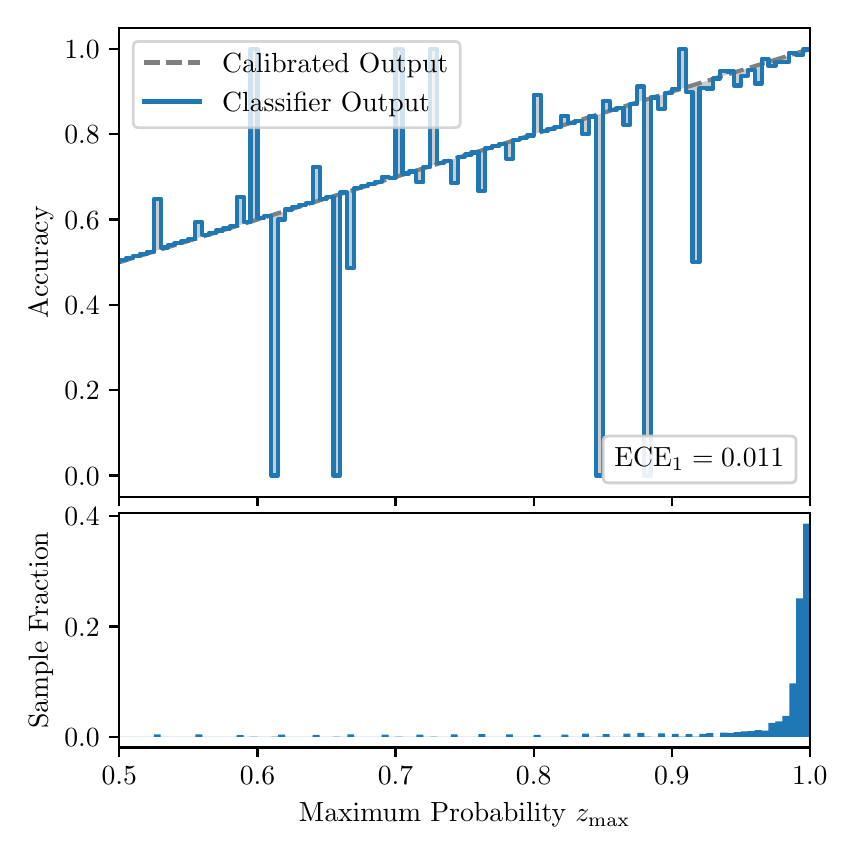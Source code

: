 \begingroup%
\makeatletter%
\begin{pgfpicture}%
\pgfpathrectangle{\pgfpointorigin}{\pgfqpoint{4.0in}{4.0in}}%
\pgfusepath{use as bounding box, clip}%
\begin{pgfscope}%
\pgfsetbuttcap%
\pgfsetmiterjoin%
\definecolor{currentfill}{rgb}{1.0,1.0,1.0}%
\pgfsetfillcolor{currentfill}%
\pgfsetlinewidth{0.0pt}%
\definecolor{currentstroke}{rgb}{1.0,1.0,1.0}%
\pgfsetstrokecolor{currentstroke}%
\pgfsetdash{}{0pt}%
\pgfpathmoveto{\pgfqpoint{0.0in}{0.0in}}%
\pgfpathlineto{\pgfqpoint{4.0in}{0.0in}}%
\pgfpathlineto{\pgfqpoint{4.0in}{4.0in}}%
\pgfpathlineto{\pgfqpoint{0.0in}{4.0in}}%
\pgfpathclose%
\pgfusepath{fill}%
\end{pgfscope}%
\begin{pgfscope}%
\pgfsetbuttcap%
\pgfsetmiterjoin%
\definecolor{currentfill}{rgb}{1.0,1.0,1.0}%
\pgfsetfillcolor{currentfill}%
\pgfsetlinewidth{0.0pt}%
\definecolor{currentstroke}{rgb}{0.0,0.0,0.0}%
\pgfsetstrokecolor{currentstroke}%
\pgfsetstrokeopacity{0.0}%
\pgfsetdash{}{0pt}%
\pgfpathmoveto{\pgfqpoint{0.458in}{1.655in}}%
\pgfpathlineto{\pgfqpoint{3.911in}{1.655in}}%
\pgfpathlineto{\pgfqpoint{3.911in}{4.0in}}%
\pgfpathlineto{\pgfqpoint{0.458in}{4.0in}}%
\pgfpathclose%
\pgfusepath{fill}%
\end{pgfscope}%
\begin{pgfscope}%
\pgfpathrectangle{\pgfqpoint{0.458in}{1.655in}}{\pgfqpoint{3.453in}{2.345in}}%
\pgfusepath{clip}%
\pgfsetbuttcap%
\pgfsetroundjoin%
\definecolor{currentfill}{rgb}{0.0,0.0,0.0}%
\pgfsetfillcolor{currentfill}%
\pgfsetfillopacity{0.2}%
\pgfsetlinewidth{0.0pt}%
\definecolor{currentstroke}{rgb}{0.0,0.0,0.0}%
\pgfsetstrokecolor{currentstroke}%
\pgfsetdash{}{0pt}%
\pgfpathmoveto{\pgfqpoint{0.462in}{2.838in}}%
\pgfpathlineto{\pgfqpoint{0.462in}{2.828in}}%
\pgfpathlineto{\pgfqpoint{0.465in}{2.829in}}%
\pgfpathlineto{\pgfqpoint{0.469in}{2.83in}}%
\pgfpathlineto{\pgfqpoint{0.472in}{2.832in}}%
\pgfpathlineto{\pgfqpoint{0.475in}{2.833in}}%
\pgfpathlineto{\pgfqpoint{0.479in}{2.834in}}%
\pgfpathlineto{\pgfqpoint{0.482in}{2.835in}}%
\pgfpathlineto{\pgfqpoint{0.486in}{2.836in}}%
\pgfpathlineto{\pgfqpoint{0.489in}{2.837in}}%
\pgfpathlineto{\pgfqpoint{0.493in}{2.838in}}%
\pgfpathlineto{\pgfqpoint{0.496in}{2.839in}}%
\pgfpathlineto{\pgfqpoint{0.5in}{2.84in}}%
\pgfpathlineto{\pgfqpoint{0.503in}{2.841in}}%
\pgfpathlineto{\pgfqpoint{0.507in}{2.842in}}%
\pgfpathlineto{\pgfqpoint{0.51in}{2.843in}}%
\pgfpathlineto{\pgfqpoint{0.513in}{2.844in}}%
\pgfpathlineto{\pgfqpoint{0.517in}{2.845in}}%
\pgfpathlineto{\pgfqpoint{0.52in}{2.846in}}%
\pgfpathlineto{\pgfqpoint{0.524in}{2.848in}}%
\pgfpathlineto{\pgfqpoint{0.527in}{2.849in}}%
\pgfpathlineto{\pgfqpoint{0.531in}{2.85in}}%
\pgfpathlineto{\pgfqpoint{0.534in}{2.851in}}%
\pgfpathlineto{\pgfqpoint{0.538in}{2.852in}}%
\pgfpathlineto{\pgfqpoint{0.541in}{2.853in}}%
\pgfpathlineto{\pgfqpoint{0.545in}{2.854in}}%
\pgfpathlineto{\pgfqpoint{0.548in}{2.855in}}%
\pgfpathlineto{\pgfqpoint{0.551in}{2.856in}}%
\pgfpathlineto{\pgfqpoint{0.555in}{2.857in}}%
\pgfpathlineto{\pgfqpoint{0.558in}{2.858in}}%
\pgfpathlineto{\pgfqpoint{0.562in}{2.859in}}%
\pgfpathlineto{\pgfqpoint{0.565in}{2.86in}}%
\pgfpathlineto{\pgfqpoint{0.569in}{2.861in}}%
\pgfpathlineto{\pgfqpoint{0.572in}{2.863in}}%
\pgfpathlineto{\pgfqpoint{0.576in}{2.864in}}%
\pgfpathlineto{\pgfqpoint{0.579in}{2.865in}}%
\pgfpathlineto{\pgfqpoint{0.583in}{2.866in}}%
\pgfpathlineto{\pgfqpoint{0.586in}{2.867in}}%
\pgfpathlineto{\pgfqpoint{0.59in}{2.868in}}%
\pgfpathlineto{\pgfqpoint{0.593in}{2.869in}}%
\pgfpathlineto{\pgfqpoint{0.596in}{2.87in}}%
\pgfpathlineto{\pgfqpoint{0.6in}{2.871in}}%
\pgfpathlineto{\pgfqpoint{0.603in}{2.872in}}%
\pgfpathlineto{\pgfqpoint{0.607in}{2.873in}}%
\pgfpathlineto{\pgfqpoint{0.61in}{2.874in}}%
\pgfpathlineto{\pgfqpoint{0.614in}{2.875in}}%
\pgfpathlineto{\pgfqpoint{0.617in}{2.876in}}%
\pgfpathlineto{\pgfqpoint{0.621in}{2.877in}}%
\pgfpathlineto{\pgfqpoint{0.624in}{2.879in}}%
\pgfpathlineto{\pgfqpoint{0.628in}{2.88in}}%
\pgfpathlineto{\pgfqpoint{0.631in}{2.881in}}%
\pgfpathlineto{\pgfqpoint{0.634in}{2.882in}}%
\pgfpathlineto{\pgfqpoint{0.638in}{2.883in}}%
\pgfpathlineto{\pgfqpoint{0.641in}{2.884in}}%
\pgfpathlineto{\pgfqpoint{0.645in}{2.885in}}%
\pgfpathlineto{\pgfqpoint{0.648in}{2.886in}}%
\pgfpathlineto{\pgfqpoint{0.652in}{2.887in}}%
\pgfpathlineto{\pgfqpoint{0.655in}{2.888in}}%
\pgfpathlineto{\pgfqpoint{0.659in}{2.889in}}%
\pgfpathlineto{\pgfqpoint{0.662in}{2.89in}}%
\pgfpathlineto{\pgfqpoint{0.666in}{2.891in}}%
\pgfpathlineto{\pgfqpoint{0.669in}{2.892in}}%
\pgfpathlineto{\pgfqpoint{0.672in}{2.893in}}%
\pgfpathlineto{\pgfqpoint{0.676in}{2.895in}}%
\pgfpathlineto{\pgfqpoint{0.679in}{2.896in}}%
\pgfpathlineto{\pgfqpoint{0.683in}{2.897in}}%
\pgfpathlineto{\pgfqpoint{0.686in}{2.898in}}%
\pgfpathlineto{\pgfqpoint{0.69in}{2.899in}}%
\pgfpathlineto{\pgfqpoint{0.693in}{2.9in}}%
\pgfpathlineto{\pgfqpoint{0.697in}{2.901in}}%
\pgfpathlineto{\pgfqpoint{0.7in}{2.902in}}%
\pgfpathlineto{\pgfqpoint{0.704in}{2.903in}}%
\pgfpathlineto{\pgfqpoint{0.707in}{2.904in}}%
\pgfpathlineto{\pgfqpoint{0.71in}{2.905in}}%
\pgfpathlineto{\pgfqpoint{0.714in}{2.906in}}%
\pgfpathlineto{\pgfqpoint{0.717in}{2.907in}}%
\pgfpathlineto{\pgfqpoint{0.721in}{2.908in}}%
\pgfpathlineto{\pgfqpoint{0.724in}{2.909in}}%
\pgfpathlineto{\pgfqpoint{0.728in}{2.911in}}%
\pgfpathlineto{\pgfqpoint{0.731in}{2.912in}}%
\pgfpathlineto{\pgfqpoint{0.735in}{2.913in}}%
\pgfpathlineto{\pgfqpoint{0.738in}{2.914in}}%
\pgfpathlineto{\pgfqpoint{0.742in}{2.915in}}%
\pgfpathlineto{\pgfqpoint{0.745in}{2.916in}}%
\pgfpathlineto{\pgfqpoint{0.749in}{2.917in}}%
\pgfpathlineto{\pgfqpoint{0.752in}{2.918in}}%
\pgfpathlineto{\pgfqpoint{0.755in}{2.919in}}%
\pgfpathlineto{\pgfqpoint{0.759in}{2.92in}}%
\pgfpathlineto{\pgfqpoint{0.762in}{2.921in}}%
\pgfpathlineto{\pgfqpoint{0.766in}{2.922in}}%
\pgfpathlineto{\pgfqpoint{0.769in}{2.923in}}%
\pgfpathlineto{\pgfqpoint{0.773in}{2.924in}}%
\pgfpathlineto{\pgfqpoint{0.776in}{2.925in}}%
\pgfpathlineto{\pgfqpoint{0.78in}{2.927in}}%
\pgfpathlineto{\pgfqpoint{0.783in}{2.928in}}%
\pgfpathlineto{\pgfqpoint{0.787in}{2.929in}}%
\pgfpathlineto{\pgfqpoint{0.79in}{2.93in}}%
\pgfpathlineto{\pgfqpoint{0.793in}{2.931in}}%
\pgfpathlineto{\pgfqpoint{0.797in}{2.932in}}%
\pgfpathlineto{\pgfqpoint{0.8in}{2.933in}}%
\pgfpathlineto{\pgfqpoint{0.804in}{2.934in}}%
\pgfpathlineto{\pgfqpoint{0.807in}{2.935in}}%
\pgfpathlineto{\pgfqpoint{0.811in}{2.936in}}%
\pgfpathlineto{\pgfqpoint{0.814in}{2.937in}}%
\pgfpathlineto{\pgfqpoint{0.818in}{2.938in}}%
\pgfpathlineto{\pgfqpoint{0.821in}{2.939in}}%
\pgfpathlineto{\pgfqpoint{0.825in}{2.94in}}%
\pgfpathlineto{\pgfqpoint{0.828in}{2.941in}}%
\pgfpathlineto{\pgfqpoint{0.831in}{2.943in}}%
\pgfpathlineto{\pgfqpoint{0.835in}{2.944in}}%
\pgfpathlineto{\pgfqpoint{0.838in}{2.945in}}%
\pgfpathlineto{\pgfqpoint{0.842in}{2.946in}}%
\pgfpathlineto{\pgfqpoint{0.845in}{2.947in}}%
\pgfpathlineto{\pgfqpoint{0.849in}{2.948in}}%
\pgfpathlineto{\pgfqpoint{0.852in}{2.949in}}%
\pgfpathlineto{\pgfqpoint{0.856in}{2.95in}}%
\pgfpathlineto{\pgfqpoint{0.859in}{2.951in}}%
\pgfpathlineto{\pgfqpoint{0.863in}{2.952in}}%
\pgfpathlineto{\pgfqpoint{0.866in}{2.953in}}%
\pgfpathlineto{\pgfqpoint{0.869in}{2.954in}}%
\pgfpathlineto{\pgfqpoint{0.873in}{2.955in}}%
\pgfpathlineto{\pgfqpoint{0.876in}{2.956in}}%
\pgfpathlineto{\pgfqpoint{0.88in}{2.957in}}%
\pgfpathlineto{\pgfqpoint{0.883in}{2.959in}}%
\pgfpathlineto{\pgfqpoint{0.887in}{2.96in}}%
\pgfpathlineto{\pgfqpoint{0.89in}{2.961in}}%
\pgfpathlineto{\pgfqpoint{0.894in}{2.962in}}%
\pgfpathlineto{\pgfqpoint{0.897in}{2.963in}}%
\pgfpathlineto{\pgfqpoint{0.901in}{2.964in}}%
\pgfpathlineto{\pgfqpoint{0.904in}{2.965in}}%
\pgfpathlineto{\pgfqpoint{0.908in}{2.966in}}%
\pgfpathlineto{\pgfqpoint{0.911in}{2.967in}}%
\pgfpathlineto{\pgfqpoint{0.914in}{2.968in}}%
\pgfpathlineto{\pgfqpoint{0.918in}{2.969in}}%
\pgfpathlineto{\pgfqpoint{0.921in}{2.97in}}%
\pgfpathlineto{\pgfqpoint{0.925in}{2.971in}}%
\pgfpathlineto{\pgfqpoint{0.928in}{2.972in}}%
\pgfpathlineto{\pgfqpoint{0.932in}{2.973in}}%
\pgfpathlineto{\pgfqpoint{0.935in}{2.975in}}%
\pgfpathlineto{\pgfqpoint{0.939in}{2.976in}}%
\pgfpathlineto{\pgfqpoint{0.942in}{2.977in}}%
\pgfpathlineto{\pgfqpoint{0.946in}{2.978in}}%
\pgfpathlineto{\pgfqpoint{0.949in}{2.979in}}%
\pgfpathlineto{\pgfqpoint{0.952in}{2.98in}}%
\pgfpathlineto{\pgfqpoint{0.956in}{2.981in}}%
\pgfpathlineto{\pgfqpoint{0.959in}{2.982in}}%
\pgfpathlineto{\pgfqpoint{0.963in}{2.983in}}%
\pgfpathlineto{\pgfqpoint{0.966in}{2.984in}}%
\pgfpathlineto{\pgfqpoint{0.97in}{2.985in}}%
\pgfpathlineto{\pgfqpoint{0.973in}{2.986in}}%
\pgfpathlineto{\pgfqpoint{0.977in}{2.987in}}%
\pgfpathlineto{\pgfqpoint{0.98in}{2.988in}}%
\pgfpathlineto{\pgfqpoint{0.984in}{2.989in}}%
\pgfpathlineto{\pgfqpoint{0.987in}{2.991in}}%
\pgfpathlineto{\pgfqpoint{0.99in}{2.992in}}%
\pgfpathlineto{\pgfqpoint{0.994in}{2.993in}}%
\pgfpathlineto{\pgfqpoint{0.997in}{2.994in}}%
\pgfpathlineto{\pgfqpoint{1.001in}{2.995in}}%
\pgfpathlineto{\pgfqpoint{1.004in}{2.996in}}%
\pgfpathlineto{\pgfqpoint{1.008in}{2.997in}}%
\pgfpathlineto{\pgfqpoint{1.011in}{2.998in}}%
\pgfpathlineto{\pgfqpoint{1.015in}{2.999in}}%
\pgfpathlineto{\pgfqpoint{1.018in}{3.0in}}%
\pgfpathlineto{\pgfqpoint{1.022in}{3.001in}}%
\pgfpathlineto{\pgfqpoint{1.025in}{3.002in}}%
\pgfpathlineto{\pgfqpoint{1.028in}{3.003in}}%
\pgfpathlineto{\pgfqpoint{1.032in}{3.004in}}%
\pgfpathlineto{\pgfqpoint{1.035in}{3.006in}}%
\pgfpathlineto{\pgfqpoint{1.039in}{3.007in}}%
\pgfpathlineto{\pgfqpoint{1.042in}{3.008in}}%
\pgfpathlineto{\pgfqpoint{1.046in}{3.009in}}%
\pgfpathlineto{\pgfqpoint{1.049in}{3.01in}}%
\pgfpathlineto{\pgfqpoint{1.053in}{3.011in}}%
\pgfpathlineto{\pgfqpoint{1.056in}{3.012in}}%
\pgfpathlineto{\pgfqpoint{1.06in}{3.013in}}%
\pgfpathlineto{\pgfqpoint{1.063in}{3.014in}}%
\pgfpathlineto{\pgfqpoint{1.067in}{3.015in}}%
\pgfpathlineto{\pgfqpoint{1.07in}{3.016in}}%
\pgfpathlineto{\pgfqpoint{1.073in}{3.017in}}%
\pgfpathlineto{\pgfqpoint{1.077in}{3.018in}}%
\pgfpathlineto{\pgfqpoint{1.08in}{3.019in}}%
\pgfpathlineto{\pgfqpoint{1.084in}{3.02in}}%
\pgfpathlineto{\pgfqpoint{1.087in}{3.022in}}%
\pgfpathlineto{\pgfqpoint{1.091in}{3.023in}}%
\pgfpathlineto{\pgfqpoint{1.094in}{3.024in}}%
\pgfpathlineto{\pgfqpoint{1.098in}{3.025in}}%
\pgfpathlineto{\pgfqpoint{1.101in}{3.026in}}%
\pgfpathlineto{\pgfqpoint{1.105in}{3.027in}}%
\pgfpathlineto{\pgfqpoint{1.108in}{3.028in}}%
\pgfpathlineto{\pgfqpoint{1.111in}{3.029in}}%
\pgfpathlineto{\pgfqpoint{1.115in}{3.03in}}%
\pgfpathlineto{\pgfqpoint{1.118in}{3.031in}}%
\pgfpathlineto{\pgfqpoint{1.122in}{3.032in}}%
\pgfpathlineto{\pgfqpoint{1.125in}{3.033in}}%
\pgfpathlineto{\pgfqpoint{1.129in}{3.034in}}%
\pgfpathlineto{\pgfqpoint{1.132in}{3.035in}}%
\pgfpathlineto{\pgfqpoint{1.136in}{3.036in}}%
\pgfpathlineto{\pgfqpoint{1.139in}{3.038in}}%
\pgfpathlineto{\pgfqpoint{1.143in}{3.039in}}%
\pgfpathlineto{\pgfqpoint{1.146in}{3.04in}}%
\pgfpathlineto{\pgfqpoint{1.149in}{3.041in}}%
\pgfpathlineto{\pgfqpoint{1.153in}{3.042in}}%
\pgfpathlineto{\pgfqpoint{1.156in}{3.043in}}%
\pgfpathlineto{\pgfqpoint{1.16in}{3.044in}}%
\pgfpathlineto{\pgfqpoint{1.163in}{3.045in}}%
\pgfpathlineto{\pgfqpoint{1.167in}{3.046in}}%
\pgfpathlineto{\pgfqpoint{1.17in}{3.047in}}%
\pgfpathlineto{\pgfqpoint{1.174in}{3.048in}}%
\pgfpathlineto{\pgfqpoint{1.177in}{3.049in}}%
\pgfpathlineto{\pgfqpoint{1.181in}{3.05in}}%
\pgfpathlineto{\pgfqpoint{1.184in}{3.051in}}%
\pgfpathlineto{\pgfqpoint{1.187in}{3.052in}}%
\pgfpathlineto{\pgfqpoint{1.191in}{3.054in}}%
\pgfpathlineto{\pgfqpoint{1.194in}{3.055in}}%
\pgfpathlineto{\pgfqpoint{1.198in}{3.056in}}%
\pgfpathlineto{\pgfqpoint{1.201in}{3.057in}}%
\pgfpathlineto{\pgfqpoint{1.205in}{3.058in}}%
\pgfpathlineto{\pgfqpoint{1.208in}{3.059in}}%
\pgfpathlineto{\pgfqpoint{1.212in}{3.06in}}%
\pgfpathlineto{\pgfqpoint{1.215in}{3.061in}}%
\pgfpathlineto{\pgfqpoint{1.219in}{3.062in}}%
\pgfpathlineto{\pgfqpoint{1.222in}{3.063in}}%
\pgfpathlineto{\pgfqpoint{1.226in}{3.064in}}%
\pgfpathlineto{\pgfqpoint{1.229in}{3.065in}}%
\pgfpathlineto{\pgfqpoint{1.232in}{3.066in}}%
\pgfpathlineto{\pgfqpoint{1.236in}{3.067in}}%
\pgfpathlineto{\pgfqpoint{1.239in}{3.068in}}%
\pgfpathlineto{\pgfqpoint{1.243in}{3.07in}}%
\pgfpathlineto{\pgfqpoint{1.246in}{3.071in}}%
\pgfpathlineto{\pgfqpoint{1.25in}{3.072in}}%
\pgfpathlineto{\pgfqpoint{1.253in}{3.073in}}%
\pgfpathlineto{\pgfqpoint{1.257in}{3.074in}}%
\pgfpathlineto{\pgfqpoint{1.26in}{3.075in}}%
\pgfpathlineto{\pgfqpoint{1.264in}{3.076in}}%
\pgfpathlineto{\pgfqpoint{1.267in}{3.077in}}%
\pgfpathlineto{\pgfqpoint{1.27in}{3.078in}}%
\pgfpathlineto{\pgfqpoint{1.274in}{3.079in}}%
\pgfpathlineto{\pgfqpoint{1.277in}{3.08in}}%
\pgfpathlineto{\pgfqpoint{1.281in}{3.081in}}%
\pgfpathlineto{\pgfqpoint{1.284in}{3.082in}}%
\pgfpathlineto{\pgfqpoint{1.288in}{3.083in}}%
\pgfpathlineto{\pgfqpoint{1.291in}{3.084in}}%
\pgfpathlineto{\pgfqpoint{1.295in}{3.086in}}%
\pgfpathlineto{\pgfqpoint{1.298in}{3.087in}}%
\pgfpathlineto{\pgfqpoint{1.302in}{3.088in}}%
\pgfpathlineto{\pgfqpoint{1.305in}{3.089in}}%
\pgfpathlineto{\pgfqpoint{1.308in}{3.09in}}%
\pgfpathlineto{\pgfqpoint{1.312in}{3.091in}}%
\pgfpathlineto{\pgfqpoint{1.315in}{3.092in}}%
\pgfpathlineto{\pgfqpoint{1.319in}{3.093in}}%
\pgfpathlineto{\pgfqpoint{1.322in}{3.094in}}%
\pgfpathlineto{\pgfqpoint{1.326in}{3.095in}}%
\pgfpathlineto{\pgfqpoint{1.329in}{3.096in}}%
\pgfpathlineto{\pgfqpoint{1.333in}{3.097in}}%
\pgfpathlineto{\pgfqpoint{1.336in}{3.098in}}%
\pgfpathlineto{\pgfqpoint{1.34in}{3.099in}}%
\pgfpathlineto{\pgfqpoint{1.343in}{3.1in}}%
\pgfpathlineto{\pgfqpoint{1.346in}{3.102in}}%
\pgfpathlineto{\pgfqpoint{1.35in}{3.103in}}%
\pgfpathlineto{\pgfqpoint{1.353in}{3.104in}}%
\pgfpathlineto{\pgfqpoint{1.357in}{3.105in}}%
\pgfpathlineto{\pgfqpoint{1.36in}{3.106in}}%
\pgfpathlineto{\pgfqpoint{1.364in}{3.107in}}%
\pgfpathlineto{\pgfqpoint{1.367in}{3.108in}}%
\pgfpathlineto{\pgfqpoint{1.371in}{3.109in}}%
\pgfpathlineto{\pgfqpoint{1.374in}{3.11in}}%
\pgfpathlineto{\pgfqpoint{1.378in}{3.111in}}%
\pgfpathlineto{\pgfqpoint{1.381in}{3.112in}}%
\pgfpathlineto{\pgfqpoint{1.385in}{3.113in}}%
\pgfpathlineto{\pgfqpoint{1.388in}{3.114in}}%
\pgfpathlineto{\pgfqpoint{1.391in}{3.115in}}%
\pgfpathlineto{\pgfqpoint{1.395in}{3.116in}}%
\pgfpathlineto{\pgfqpoint{1.398in}{3.118in}}%
\pgfpathlineto{\pgfqpoint{1.402in}{3.119in}}%
\pgfpathlineto{\pgfqpoint{1.405in}{3.12in}}%
\pgfpathlineto{\pgfqpoint{1.409in}{3.121in}}%
\pgfpathlineto{\pgfqpoint{1.412in}{3.122in}}%
\pgfpathlineto{\pgfqpoint{1.416in}{3.123in}}%
\pgfpathlineto{\pgfqpoint{1.419in}{3.124in}}%
\pgfpathlineto{\pgfqpoint{1.423in}{3.125in}}%
\pgfpathlineto{\pgfqpoint{1.426in}{3.126in}}%
\pgfpathlineto{\pgfqpoint{1.429in}{3.127in}}%
\pgfpathlineto{\pgfqpoint{1.433in}{3.128in}}%
\pgfpathlineto{\pgfqpoint{1.436in}{3.129in}}%
\pgfpathlineto{\pgfqpoint{1.44in}{3.13in}}%
\pgfpathlineto{\pgfqpoint{1.443in}{3.131in}}%
\pgfpathlineto{\pgfqpoint{1.447in}{3.132in}}%
\pgfpathlineto{\pgfqpoint{1.45in}{3.134in}}%
\pgfpathlineto{\pgfqpoint{1.454in}{3.135in}}%
\pgfpathlineto{\pgfqpoint{1.457in}{3.136in}}%
\pgfpathlineto{\pgfqpoint{1.461in}{3.137in}}%
\pgfpathlineto{\pgfqpoint{1.464in}{3.138in}}%
\pgfpathlineto{\pgfqpoint{1.467in}{3.139in}}%
\pgfpathlineto{\pgfqpoint{1.471in}{3.14in}}%
\pgfpathlineto{\pgfqpoint{1.474in}{3.141in}}%
\pgfpathlineto{\pgfqpoint{1.478in}{3.142in}}%
\pgfpathlineto{\pgfqpoint{1.481in}{3.143in}}%
\pgfpathlineto{\pgfqpoint{1.485in}{3.144in}}%
\pgfpathlineto{\pgfqpoint{1.488in}{3.145in}}%
\pgfpathlineto{\pgfqpoint{1.492in}{3.146in}}%
\pgfpathlineto{\pgfqpoint{1.495in}{3.147in}}%
\pgfpathlineto{\pgfqpoint{1.499in}{3.149in}}%
\pgfpathlineto{\pgfqpoint{1.502in}{3.15in}}%
\pgfpathlineto{\pgfqpoint{1.506in}{3.151in}}%
\pgfpathlineto{\pgfqpoint{1.509in}{3.152in}}%
\pgfpathlineto{\pgfqpoint{1.512in}{3.153in}}%
\pgfpathlineto{\pgfqpoint{1.516in}{3.154in}}%
\pgfpathlineto{\pgfqpoint{1.519in}{3.155in}}%
\pgfpathlineto{\pgfqpoint{1.523in}{3.156in}}%
\pgfpathlineto{\pgfqpoint{1.526in}{3.157in}}%
\pgfpathlineto{\pgfqpoint{1.53in}{3.158in}}%
\pgfpathlineto{\pgfqpoint{1.533in}{3.159in}}%
\pgfpathlineto{\pgfqpoint{1.537in}{3.16in}}%
\pgfpathlineto{\pgfqpoint{1.54in}{3.161in}}%
\pgfpathlineto{\pgfqpoint{1.544in}{3.162in}}%
\pgfpathlineto{\pgfqpoint{1.547in}{3.163in}}%
\pgfpathlineto{\pgfqpoint{1.55in}{3.165in}}%
\pgfpathlineto{\pgfqpoint{1.554in}{3.166in}}%
\pgfpathlineto{\pgfqpoint{1.557in}{3.167in}}%
\pgfpathlineto{\pgfqpoint{1.561in}{3.168in}}%
\pgfpathlineto{\pgfqpoint{1.564in}{3.169in}}%
\pgfpathlineto{\pgfqpoint{1.568in}{3.17in}}%
\pgfpathlineto{\pgfqpoint{1.571in}{3.171in}}%
\pgfpathlineto{\pgfqpoint{1.575in}{3.172in}}%
\pgfpathlineto{\pgfqpoint{1.578in}{3.173in}}%
\pgfpathlineto{\pgfqpoint{1.582in}{3.174in}}%
\pgfpathlineto{\pgfqpoint{1.585in}{3.175in}}%
\pgfpathlineto{\pgfqpoint{1.588in}{3.176in}}%
\pgfpathlineto{\pgfqpoint{1.592in}{3.177in}}%
\pgfpathlineto{\pgfqpoint{1.595in}{3.178in}}%
\pgfpathlineto{\pgfqpoint{1.599in}{3.179in}}%
\pgfpathlineto{\pgfqpoint{1.602in}{3.181in}}%
\pgfpathlineto{\pgfqpoint{1.606in}{3.182in}}%
\pgfpathlineto{\pgfqpoint{1.609in}{3.183in}}%
\pgfpathlineto{\pgfqpoint{1.613in}{3.184in}}%
\pgfpathlineto{\pgfqpoint{1.616in}{3.185in}}%
\pgfpathlineto{\pgfqpoint{1.62in}{3.186in}}%
\pgfpathlineto{\pgfqpoint{1.623in}{3.187in}}%
\pgfpathlineto{\pgfqpoint{1.626in}{3.188in}}%
\pgfpathlineto{\pgfqpoint{1.63in}{3.189in}}%
\pgfpathlineto{\pgfqpoint{1.633in}{3.19in}}%
\pgfpathlineto{\pgfqpoint{1.637in}{3.191in}}%
\pgfpathlineto{\pgfqpoint{1.64in}{3.192in}}%
\pgfpathlineto{\pgfqpoint{1.644in}{3.193in}}%
\pgfpathlineto{\pgfqpoint{1.647in}{3.194in}}%
\pgfpathlineto{\pgfqpoint{1.651in}{3.195in}}%
\pgfpathlineto{\pgfqpoint{1.654in}{3.197in}}%
\pgfpathlineto{\pgfqpoint{1.658in}{3.198in}}%
\pgfpathlineto{\pgfqpoint{1.661in}{3.199in}}%
\pgfpathlineto{\pgfqpoint{1.665in}{3.2in}}%
\pgfpathlineto{\pgfqpoint{1.668in}{3.201in}}%
\pgfpathlineto{\pgfqpoint{1.671in}{3.202in}}%
\pgfpathlineto{\pgfqpoint{1.675in}{3.203in}}%
\pgfpathlineto{\pgfqpoint{1.678in}{3.204in}}%
\pgfpathlineto{\pgfqpoint{1.682in}{3.205in}}%
\pgfpathlineto{\pgfqpoint{1.685in}{3.206in}}%
\pgfpathlineto{\pgfqpoint{1.689in}{3.207in}}%
\pgfpathlineto{\pgfqpoint{1.692in}{3.208in}}%
\pgfpathlineto{\pgfqpoint{1.696in}{3.209in}}%
\pgfpathlineto{\pgfqpoint{1.699in}{3.21in}}%
\pgfpathlineto{\pgfqpoint{1.703in}{3.211in}}%
\pgfpathlineto{\pgfqpoint{1.706in}{3.213in}}%
\pgfpathlineto{\pgfqpoint{1.709in}{3.214in}}%
\pgfpathlineto{\pgfqpoint{1.713in}{3.215in}}%
\pgfpathlineto{\pgfqpoint{1.716in}{3.216in}}%
\pgfpathlineto{\pgfqpoint{1.72in}{3.217in}}%
\pgfpathlineto{\pgfqpoint{1.723in}{3.218in}}%
\pgfpathlineto{\pgfqpoint{1.727in}{3.219in}}%
\pgfpathlineto{\pgfqpoint{1.73in}{3.22in}}%
\pgfpathlineto{\pgfqpoint{1.734in}{3.221in}}%
\pgfpathlineto{\pgfqpoint{1.737in}{3.222in}}%
\pgfpathlineto{\pgfqpoint{1.741in}{3.223in}}%
\pgfpathlineto{\pgfqpoint{1.744in}{3.224in}}%
\pgfpathlineto{\pgfqpoint{1.747in}{3.225in}}%
\pgfpathlineto{\pgfqpoint{1.751in}{3.226in}}%
\pgfpathlineto{\pgfqpoint{1.754in}{3.227in}}%
\pgfpathlineto{\pgfqpoint{1.758in}{3.229in}}%
\pgfpathlineto{\pgfqpoint{1.761in}{3.23in}}%
\pgfpathlineto{\pgfqpoint{1.765in}{3.231in}}%
\pgfpathlineto{\pgfqpoint{1.768in}{3.232in}}%
\pgfpathlineto{\pgfqpoint{1.772in}{3.233in}}%
\pgfpathlineto{\pgfqpoint{1.775in}{3.234in}}%
\pgfpathlineto{\pgfqpoint{1.779in}{3.235in}}%
\pgfpathlineto{\pgfqpoint{1.782in}{3.236in}}%
\pgfpathlineto{\pgfqpoint{1.785in}{3.237in}}%
\pgfpathlineto{\pgfqpoint{1.789in}{3.238in}}%
\pgfpathlineto{\pgfqpoint{1.792in}{3.239in}}%
\pgfpathlineto{\pgfqpoint{1.796in}{3.24in}}%
\pgfpathlineto{\pgfqpoint{1.799in}{3.241in}}%
\pgfpathlineto{\pgfqpoint{1.803in}{3.242in}}%
\pgfpathlineto{\pgfqpoint{1.806in}{3.243in}}%
\pgfpathlineto{\pgfqpoint{1.81in}{3.245in}}%
\pgfpathlineto{\pgfqpoint{1.813in}{3.246in}}%
\pgfpathlineto{\pgfqpoint{1.817in}{3.247in}}%
\pgfpathlineto{\pgfqpoint{1.82in}{3.248in}}%
\pgfpathlineto{\pgfqpoint{1.824in}{3.249in}}%
\pgfpathlineto{\pgfqpoint{1.827in}{3.25in}}%
\pgfpathlineto{\pgfqpoint{1.83in}{3.251in}}%
\pgfpathlineto{\pgfqpoint{1.834in}{3.252in}}%
\pgfpathlineto{\pgfqpoint{1.837in}{3.253in}}%
\pgfpathlineto{\pgfqpoint{1.841in}{3.254in}}%
\pgfpathlineto{\pgfqpoint{1.844in}{3.255in}}%
\pgfpathlineto{\pgfqpoint{1.848in}{3.256in}}%
\pgfpathlineto{\pgfqpoint{1.851in}{3.257in}}%
\pgfpathlineto{\pgfqpoint{1.855in}{3.258in}}%
\pgfpathlineto{\pgfqpoint{1.858in}{3.259in}}%
\pgfpathlineto{\pgfqpoint{1.862in}{3.261in}}%
\pgfpathlineto{\pgfqpoint{1.865in}{3.262in}}%
\pgfpathlineto{\pgfqpoint{1.868in}{3.263in}}%
\pgfpathlineto{\pgfqpoint{1.872in}{3.264in}}%
\pgfpathlineto{\pgfqpoint{1.875in}{3.265in}}%
\pgfpathlineto{\pgfqpoint{1.879in}{3.266in}}%
\pgfpathlineto{\pgfqpoint{1.882in}{3.267in}}%
\pgfpathlineto{\pgfqpoint{1.886in}{3.268in}}%
\pgfpathlineto{\pgfqpoint{1.889in}{3.269in}}%
\pgfpathlineto{\pgfqpoint{1.893in}{3.27in}}%
\pgfpathlineto{\pgfqpoint{1.896in}{3.271in}}%
\pgfpathlineto{\pgfqpoint{1.9in}{3.272in}}%
\pgfpathlineto{\pgfqpoint{1.903in}{3.273in}}%
\pgfpathlineto{\pgfqpoint{1.906in}{3.274in}}%
\pgfpathlineto{\pgfqpoint{1.91in}{3.275in}}%
\pgfpathlineto{\pgfqpoint{1.913in}{3.277in}}%
\pgfpathlineto{\pgfqpoint{1.917in}{3.278in}}%
\pgfpathlineto{\pgfqpoint{1.92in}{3.279in}}%
\pgfpathlineto{\pgfqpoint{1.924in}{3.28in}}%
\pgfpathlineto{\pgfqpoint{1.927in}{3.281in}}%
\pgfpathlineto{\pgfqpoint{1.931in}{3.282in}}%
\pgfpathlineto{\pgfqpoint{1.934in}{3.283in}}%
\pgfpathlineto{\pgfqpoint{1.938in}{3.284in}}%
\pgfpathlineto{\pgfqpoint{1.941in}{3.285in}}%
\pgfpathlineto{\pgfqpoint{1.944in}{3.286in}}%
\pgfpathlineto{\pgfqpoint{1.948in}{3.287in}}%
\pgfpathlineto{\pgfqpoint{1.951in}{3.288in}}%
\pgfpathlineto{\pgfqpoint{1.955in}{3.289in}}%
\pgfpathlineto{\pgfqpoint{1.958in}{3.29in}}%
\pgfpathlineto{\pgfqpoint{1.962in}{3.292in}}%
\pgfpathlineto{\pgfqpoint{1.965in}{3.293in}}%
\pgfpathlineto{\pgfqpoint{1.969in}{3.294in}}%
\pgfpathlineto{\pgfqpoint{1.972in}{3.295in}}%
\pgfpathlineto{\pgfqpoint{1.976in}{3.296in}}%
\pgfpathlineto{\pgfqpoint{1.979in}{3.297in}}%
\pgfpathlineto{\pgfqpoint{1.983in}{3.298in}}%
\pgfpathlineto{\pgfqpoint{1.986in}{3.299in}}%
\pgfpathlineto{\pgfqpoint{1.989in}{3.3in}}%
\pgfpathlineto{\pgfqpoint{1.993in}{3.301in}}%
\pgfpathlineto{\pgfqpoint{1.996in}{3.302in}}%
\pgfpathlineto{\pgfqpoint{2.0in}{3.303in}}%
\pgfpathlineto{\pgfqpoint{2.003in}{3.304in}}%
\pgfpathlineto{\pgfqpoint{2.007in}{3.305in}}%
\pgfpathlineto{\pgfqpoint{2.01in}{3.306in}}%
\pgfpathlineto{\pgfqpoint{2.014in}{3.308in}}%
\pgfpathlineto{\pgfqpoint{2.017in}{3.309in}}%
\pgfpathlineto{\pgfqpoint{2.021in}{3.31in}}%
\pgfpathlineto{\pgfqpoint{2.024in}{3.311in}}%
\pgfpathlineto{\pgfqpoint{2.027in}{3.312in}}%
\pgfpathlineto{\pgfqpoint{2.031in}{3.313in}}%
\pgfpathlineto{\pgfqpoint{2.034in}{3.314in}}%
\pgfpathlineto{\pgfqpoint{2.038in}{3.315in}}%
\pgfpathlineto{\pgfqpoint{2.041in}{3.316in}}%
\pgfpathlineto{\pgfqpoint{2.045in}{3.317in}}%
\pgfpathlineto{\pgfqpoint{2.048in}{3.318in}}%
\pgfpathlineto{\pgfqpoint{2.052in}{3.319in}}%
\pgfpathlineto{\pgfqpoint{2.055in}{3.32in}}%
\pgfpathlineto{\pgfqpoint{2.059in}{3.321in}}%
\pgfpathlineto{\pgfqpoint{2.062in}{3.322in}}%
\pgfpathlineto{\pgfqpoint{2.065in}{3.324in}}%
\pgfpathlineto{\pgfqpoint{2.069in}{3.325in}}%
\pgfpathlineto{\pgfqpoint{2.072in}{3.326in}}%
\pgfpathlineto{\pgfqpoint{2.076in}{3.327in}}%
\pgfpathlineto{\pgfqpoint{2.079in}{3.328in}}%
\pgfpathlineto{\pgfqpoint{2.083in}{3.329in}}%
\pgfpathlineto{\pgfqpoint{2.086in}{3.33in}}%
\pgfpathlineto{\pgfqpoint{2.09in}{3.331in}}%
\pgfpathlineto{\pgfqpoint{2.093in}{3.332in}}%
\pgfpathlineto{\pgfqpoint{2.097in}{3.333in}}%
\pgfpathlineto{\pgfqpoint{2.1in}{3.334in}}%
\pgfpathlineto{\pgfqpoint{2.103in}{3.335in}}%
\pgfpathlineto{\pgfqpoint{2.107in}{3.336in}}%
\pgfpathlineto{\pgfqpoint{2.11in}{3.337in}}%
\pgfpathlineto{\pgfqpoint{2.114in}{3.338in}}%
\pgfpathlineto{\pgfqpoint{2.117in}{3.34in}}%
\pgfpathlineto{\pgfqpoint{2.121in}{3.341in}}%
\pgfpathlineto{\pgfqpoint{2.124in}{3.342in}}%
\pgfpathlineto{\pgfqpoint{2.128in}{3.343in}}%
\pgfpathlineto{\pgfqpoint{2.131in}{3.344in}}%
\pgfpathlineto{\pgfqpoint{2.135in}{3.345in}}%
\pgfpathlineto{\pgfqpoint{2.138in}{3.346in}}%
\pgfpathlineto{\pgfqpoint{2.142in}{3.347in}}%
\pgfpathlineto{\pgfqpoint{2.145in}{3.348in}}%
\pgfpathlineto{\pgfqpoint{2.148in}{3.349in}}%
\pgfpathlineto{\pgfqpoint{2.152in}{3.35in}}%
\pgfpathlineto{\pgfqpoint{2.155in}{3.351in}}%
\pgfpathlineto{\pgfqpoint{2.159in}{3.352in}}%
\pgfpathlineto{\pgfqpoint{2.162in}{3.353in}}%
\pgfpathlineto{\pgfqpoint{2.166in}{3.354in}}%
\pgfpathlineto{\pgfqpoint{2.169in}{3.356in}}%
\pgfpathlineto{\pgfqpoint{2.173in}{3.357in}}%
\pgfpathlineto{\pgfqpoint{2.176in}{3.358in}}%
\pgfpathlineto{\pgfqpoint{2.18in}{3.359in}}%
\pgfpathlineto{\pgfqpoint{2.183in}{3.36in}}%
\pgfpathlineto{\pgfqpoint{2.186in}{3.361in}}%
\pgfpathlineto{\pgfqpoint{2.19in}{3.362in}}%
\pgfpathlineto{\pgfqpoint{2.193in}{3.363in}}%
\pgfpathlineto{\pgfqpoint{2.197in}{3.364in}}%
\pgfpathlineto{\pgfqpoint{2.2in}{3.365in}}%
\pgfpathlineto{\pgfqpoint{2.204in}{3.366in}}%
\pgfpathlineto{\pgfqpoint{2.207in}{3.367in}}%
\pgfpathlineto{\pgfqpoint{2.211in}{3.368in}}%
\pgfpathlineto{\pgfqpoint{2.214in}{3.369in}}%
\pgfpathlineto{\pgfqpoint{2.218in}{3.37in}}%
\pgfpathlineto{\pgfqpoint{2.221in}{3.372in}}%
\pgfpathlineto{\pgfqpoint{2.224in}{3.373in}}%
\pgfpathlineto{\pgfqpoint{2.228in}{3.374in}}%
\pgfpathlineto{\pgfqpoint{2.231in}{3.375in}}%
\pgfpathlineto{\pgfqpoint{2.235in}{3.376in}}%
\pgfpathlineto{\pgfqpoint{2.238in}{3.377in}}%
\pgfpathlineto{\pgfqpoint{2.242in}{3.378in}}%
\pgfpathlineto{\pgfqpoint{2.245in}{3.379in}}%
\pgfpathlineto{\pgfqpoint{2.249in}{3.38in}}%
\pgfpathlineto{\pgfqpoint{2.252in}{3.381in}}%
\pgfpathlineto{\pgfqpoint{2.256in}{3.382in}}%
\pgfpathlineto{\pgfqpoint{2.259in}{3.383in}}%
\pgfpathlineto{\pgfqpoint{2.262in}{3.384in}}%
\pgfpathlineto{\pgfqpoint{2.266in}{3.385in}}%
\pgfpathlineto{\pgfqpoint{2.269in}{3.386in}}%
\pgfpathlineto{\pgfqpoint{2.273in}{3.388in}}%
\pgfpathlineto{\pgfqpoint{2.276in}{3.389in}}%
\pgfpathlineto{\pgfqpoint{2.28in}{3.39in}}%
\pgfpathlineto{\pgfqpoint{2.283in}{3.391in}}%
\pgfpathlineto{\pgfqpoint{2.287in}{3.392in}}%
\pgfpathlineto{\pgfqpoint{2.29in}{3.393in}}%
\pgfpathlineto{\pgfqpoint{2.294in}{3.394in}}%
\pgfpathlineto{\pgfqpoint{2.297in}{3.395in}}%
\pgfpathlineto{\pgfqpoint{2.301in}{3.396in}}%
\pgfpathlineto{\pgfqpoint{2.304in}{3.397in}}%
\pgfpathlineto{\pgfqpoint{2.307in}{3.398in}}%
\pgfpathlineto{\pgfqpoint{2.311in}{3.399in}}%
\pgfpathlineto{\pgfqpoint{2.314in}{3.4in}}%
\pgfpathlineto{\pgfqpoint{2.318in}{3.401in}}%
\pgfpathlineto{\pgfqpoint{2.321in}{3.402in}}%
\pgfpathlineto{\pgfqpoint{2.325in}{3.404in}}%
\pgfpathlineto{\pgfqpoint{2.328in}{3.405in}}%
\pgfpathlineto{\pgfqpoint{2.332in}{3.406in}}%
\pgfpathlineto{\pgfqpoint{2.335in}{3.407in}}%
\pgfpathlineto{\pgfqpoint{2.339in}{3.408in}}%
\pgfpathlineto{\pgfqpoint{2.342in}{3.409in}}%
\pgfpathlineto{\pgfqpoint{2.345in}{3.41in}}%
\pgfpathlineto{\pgfqpoint{2.349in}{3.411in}}%
\pgfpathlineto{\pgfqpoint{2.352in}{3.412in}}%
\pgfpathlineto{\pgfqpoint{2.356in}{3.413in}}%
\pgfpathlineto{\pgfqpoint{2.359in}{3.414in}}%
\pgfpathlineto{\pgfqpoint{2.363in}{3.415in}}%
\pgfpathlineto{\pgfqpoint{2.366in}{3.416in}}%
\pgfpathlineto{\pgfqpoint{2.37in}{3.417in}}%
\pgfpathlineto{\pgfqpoint{2.373in}{3.418in}}%
\pgfpathlineto{\pgfqpoint{2.377in}{3.42in}}%
\pgfpathlineto{\pgfqpoint{2.38in}{3.421in}}%
\pgfpathlineto{\pgfqpoint{2.383in}{3.422in}}%
\pgfpathlineto{\pgfqpoint{2.387in}{3.423in}}%
\pgfpathlineto{\pgfqpoint{2.39in}{3.424in}}%
\pgfpathlineto{\pgfqpoint{2.394in}{3.425in}}%
\pgfpathlineto{\pgfqpoint{2.397in}{3.426in}}%
\pgfpathlineto{\pgfqpoint{2.401in}{3.427in}}%
\pgfpathlineto{\pgfqpoint{2.404in}{3.428in}}%
\pgfpathlineto{\pgfqpoint{2.408in}{3.429in}}%
\pgfpathlineto{\pgfqpoint{2.411in}{3.43in}}%
\pgfpathlineto{\pgfqpoint{2.415in}{3.431in}}%
\pgfpathlineto{\pgfqpoint{2.418in}{3.432in}}%
\pgfpathlineto{\pgfqpoint{2.421in}{3.433in}}%
\pgfpathlineto{\pgfqpoint{2.425in}{3.435in}}%
\pgfpathlineto{\pgfqpoint{2.428in}{3.436in}}%
\pgfpathlineto{\pgfqpoint{2.432in}{3.437in}}%
\pgfpathlineto{\pgfqpoint{2.435in}{3.438in}}%
\pgfpathlineto{\pgfqpoint{2.439in}{3.439in}}%
\pgfpathlineto{\pgfqpoint{2.442in}{3.44in}}%
\pgfpathlineto{\pgfqpoint{2.446in}{3.441in}}%
\pgfpathlineto{\pgfqpoint{2.449in}{3.442in}}%
\pgfpathlineto{\pgfqpoint{2.453in}{3.443in}}%
\pgfpathlineto{\pgfqpoint{2.456in}{3.444in}}%
\pgfpathlineto{\pgfqpoint{2.46in}{3.445in}}%
\pgfpathlineto{\pgfqpoint{2.463in}{3.446in}}%
\pgfpathlineto{\pgfqpoint{2.466in}{3.447in}}%
\pgfpathlineto{\pgfqpoint{2.47in}{3.448in}}%
\pgfpathlineto{\pgfqpoint{2.473in}{3.449in}}%
\pgfpathlineto{\pgfqpoint{2.477in}{3.451in}}%
\pgfpathlineto{\pgfqpoint{2.48in}{3.452in}}%
\pgfpathlineto{\pgfqpoint{2.484in}{3.453in}}%
\pgfpathlineto{\pgfqpoint{2.487in}{3.454in}}%
\pgfpathlineto{\pgfqpoint{2.491in}{3.455in}}%
\pgfpathlineto{\pgfqpoint{2.494in}{3.456in}}%
\pgfpathlineto{\pgfqpoint{2.498in}{3.457in}}%
\pgfpathlineto{\pgfqpoint{2.501in}{3.458in}}%
\pgfpathlineto{\pgfqpoint{2.504in}{3.459in}}%
\pgfpathlineto{\pgfqpoint{2.508in}{3.46in}}%
\pgfpathlineto{\pgfqpoint{2.511in}{3.461in}}%
\pgfpathlineto{\pgfqpoint{2.515in}{3.462in}}%
\pgfpathlineto{\pgfqpoint{2.518in}{3.463in}}%
\pgfpathlineto{\pgfqpoint{2.522in}{3.464in}}%
\pgfpathlineto{\pgfqpoint{2.525in}{3.465in}}%
\pgfpathlineto{\pgfqpoint{2.529in}{3.467in}}%
\pgfpathlineto{\pgfqpoint{2.532in}{3.468in}}%
\pgfpathlineto{\pgfqpoint{2.536in}{3.469in}}%
\pgfpathlineto{\pgfqpoint{2.539in}{3.47in}}%
\pgfpathlineto{\pgfqpoint{2.542in}{3.471in}}%
\pgfpathlineto{\pgfqpoint{2.546in}{3.472in}}%
\pgfpathlineto{\pgfqpoint{2.549in}{3.473in}}%
\pgfpathlineto{\pgfqpoint{2.553in}{3.474in}}%
\pgfpathlineto{\pgfqpoint{2.556in}{3.475in}}%
\pgfpathlineto{\pgfqpoint{2.56in}{3.476in}}%
\pgfpathlineto{\pgfqpoint{2.563in}{3.477in}}%
\pgfpathlineto{\pgfqpoint{2.567in}{3.478in}}%
\pgfpathlineto{\pgfqpoint{2.57in}{3.479in}}%
\pgfpathlineto{\pgfqpoint{2.574in}{3.48in}}%
\pgfpathlineto{\pgfqpoint{2.577in}{3.481in}}%
\pgfpathlineto{\pgfqpoint{2.58in}{3.483in}}%
\pgfpathlineto{\pgfqpoint{2.584in}{3.484in}}%
\pgfpathlineto{\pgfqpoint{2.587in}{3.485in}}%
\pgfpathlineto{\pgfqpoint{2.591in}{3.486in}}%
\pgfpathlineto{\pgfqpoint{2.594in}{3.487in}}%
\pgfpathlineto{\pgfqpoint{2.598in}{3.488in}}%
\pgfpathlineto{\pgfqpoint{2.601in}{3.489in}}%
\pgfpathlineto{\pgfqpoint{2.605in}{3.49in}}%
\pgfpathlineto{\pgfqpoint{2.608in}{3.491in}}%
\pgfpathlineto{\pgfqpoint{2.612in}{3.492in}}%
\pgfpathlineto{\pgfqpoint{2.615in}{3.493in}}%
\pgfpathlineto{\pgfqpoint{2.619in}{3.494in}}%
\pgfpathlineto{\pgfqpoint{2.622in}{3.495in}}%
\pgfpathlineto{\pgfqpoint{2.625in}{3.496in}}%
\pgfpathlineto{\pgfqpoint{2.629in}{3.497in}}%
\pgfpathlineto{\pgfqpoint{2.632in}{3.499in}}%
\pgfpathlineto{\pgfqpoint{2.636in}{3.5in}}%
\pgfpathlineto{\pgfqpoint{2.639in}{3.501in}}%
\pgfpathlineto{\pgfqpoint{2.643in}{3.502in}}%
\pgfpathlineto{\pgfqpoint{2.646in}{3.503in}}%
\pgfpathlineto{\pgfqpoint{2.65in}{3.504in}}%
\pgfpathlineto{\pgfqpoint{2.653in}{3.505in}}%
\pgfpathlineto{\pgfqpoint{2.657in}{3.506in}}%
\pgfpathlineto{\pgfqpoint{2.66in}{3.507in}}%
\pgfpathlineto{\pgfqpoint{2.663in}{3.508in}}%
\pgfpathlineto{\pgfqpoint{2.667in}{3.509in}}%
\pgfpathlineto{\pgfqpoint{2.67in}{3.51in}}%
\pgfpathlineto{\pgfqpoint{2.674in}{3.511in}}%
\pgfpathlineto{\pgfqpoint{2.677in}{3.512in}}%
\pgfpathlineto{\pgfqpoint{2.681in}{3.513in}}%
\pgfpathlineto{\pgfqpoint{2.684in}{3.515in}}%
\pgfpathlineto{\pgfqpoint{2.688in}{3.516in}}%
\pgfpathlineto{\pgfqpoint{2.691in}{3.517in}}%
\pgfpathlineto{\pgfqpoint{2.695in}{3.518in}}%
\pgfpathlineto{\pgfqpoint{2.698in}{3.519in}}%
\pgfpathlineto{\pgfqpoint{2.701in}{3.52in}}%
\pgfpathlineto{\pgfqpoint{2.705in}{3.521in}}%
\pgfpathlineto{\pgfqpoint{2.708in}{3.522in}}%
\pgfpathlineto{\pgfqpoint{2.712in}{3.523in}}%
\pgfpathlineto{\pgfqpoint{2.715in}{3.524in}}%
\pgfpathlineto{\pgfqpoint{2.719in}{3.525in}}%
\pgfpathlineto{\pgfqpoint{2.722in}{3.526in}}%
\pgfpathlineto{\pgfqpoint{2.726in}{3.527in}}%
\pgfpathlineto{\pgfqpoint{2.729in}{3.528in}}%
\pgfpathlineto{\pgfqpoint{2.733in}{3.529in}}%
\pgfpathlineto{\pgfqpoint{2.736in}{3.531in}}%
\pgfpathlineto{\pgfqpoint{2.739in}{3.532in}}%
\pgfpathlineto{\pgfqpoint{2.743in}{3.533in}}%
\pgfpathlineto{\pgfqpoint{2.746in}{3.534in}}%
\pgfpathlineto{\pgfqpoint{2.75in}{3.535in}}%
\pgfpathlineto{\pgfqpoint{2.753in}{3.536in}}%
\pgfpathlineto{\pgfqpoint{2.757in}{3.537in}}%
\pgfpathlineto{\pgfqpoint{2.76in}{3.538in}}%
\pgfpathlineto{\pgfqpoint{2.764in}{3.539in}}%
\pgfpathlineto{\pgfqpoint{2.767in}{3.54in}}%
\pgfpathlineto{\pgfqpoint{2.771in}{3.541in}}%
\pgfpathlineto{\pgfqpoint{2.774in}{3.542in}}%
\pgfpathlineto{\pgfqpoint{2.778in}{3.543in}}%
\pgfpathlineto{\pgfqpoint{2.781in}{3.544in}}%
\pgfpathlineto{\pgfqpoint{2.784in}{3.545in}}%
\pgfpathlineto{\pgfqpoint{2.788in}{3.547in}}%
\pgfpathlineto{\pgfqpoint{2.791in}{3.548in}}%
\pgfpathlineto{\pgfqpoint{2.795in}{3.549in}}%
\pgfpathlineto{\pgfqpoint{2.798in}{3.55in}}%
\pgfpathlineto{\pgfqpoint{2.802in}{3.551in}}%
\pgfpathlineto{\pgfqpoint{2.805in}{3.552in}}%
\pgfpathlineto{\pgfqpoint{2.809in}{3.553in}}%
\pgfpathlineto{\pgfqpoint{2.812in}{3.554in}}%
\pgfpathlineto{\pgfqpoint{2.816in}{3.555in}}%
\pgfpathlineto{\pgfqpoint{2.819in}{3.556in}}%
\pgfpathlineto{\pgfqpoint{2.822in}{3.557in}}%
\pgfpathlineto{\pgfqpoint{2.826in}{3.558in}}%
\pgfpathlineto{\pgfqpoint{2.829in}{3.559in}}%
\pgfpathlineto{\pgfqpoint{2.833in}{3.56in}}%
\pgfpathlineto{\pgfqpoint{2.836in}{3.561in}}%
\pgfpathlineto{\pgfqpoint{2.84in}{3.563in}}%
\pgfpathlineto{\pgfqpoint{2.843in}{3.564in}}%
\pgfpathlineto{\pgfqpoint{2.847in}{3.565in}}%
\pgfpathlineto{\pgfqpoint{2.85in}{3.566in}}%
\pgfpathlineto{\pgfqpoint{2.854in}{3.567in}}%
\pgfpathlineto{\pgfqpoint{2.857in}{3.568in}}%
\pgfpathlineto{\pgfqpoint{2.86in}{3.569in}}%
\pgfpathlineto{\pgfqpoint{2.864in}{3.57in}}%
\pgfpathlineto{\pgfqpoint{2.867in}{3.571in}}%
\pgfpathlineto{\pgfqpoint{2.871in}{3.572in}}%
\pgfpathlineto{\pgfqpoint{2.874in}{3.573in}}%
\pgfpathlineto{\pgfqpoint{2.878in}{3.574in}}%
\pgfpathlineto{\pgfqpoint{2.881in}{3.575in}}%
\pgfpathlineto{\pgfqpoint{2.885in}{3.576in}}%
\pgfpathlineto{\pgfqpoint{2.888in}{3.578in}}%
\pgfpathlineto{\pgfqpoint{2.892in}{3.579in}}%
\pgfpathlineto{\pgfqpoint{2.895in}{3.58in}}%
\pgfpathlineto{\pgfqpoint{2.898in}{3.581in}}%
\pgfpathlineto{\pgfqpoint{2.902in}{3.582in}}%
\pgfpathlineto{\pgfqpoint{2.905in}{3.583in}}%
\pgfpathlineto{\pgfqpoint{2.909in}{3.584in}}%
\pgfpathlineto{\pgfqpoint{2.912in}{3.585in}}%
\pgfpathlineto{\pgfqpoint{2.916in}{3.586in}}%
\pgfpathlineto{\pgfqpoint{2.919in}{3.587in}}%
\pgfpathlineto{\pgfqpoint{2.923in}{3.588in}}%
\pgfpathlineto{\pgfqpoint{2.926in}{3.589in}}%
\pgfpathlineto{\pgfqpoint{2.93in}{3.59in}}%
\pgfpathlineto{\pgfqpoint{2.933in}{3.591in}}%
\pgfpathlineto{\pgfqpoint{2.937in}{3.592in}}%
\pgfpathlineto{\pgfqpoint{2.94in}{3.594in}}%
\pgfpathlineto{\pgfqpoint{2.943in}{3.595in}}%
\pgfpathlineto{\pgfqpoint{2.947in}{3.596in}}%
\pgfpathlineto{\pgfqpoint{2.95in}{3.597in}}%
\pgfpathlineto{\pgfqpoint{2.954in}{3.598in}}%
\pgfpathlineto{\pgfqpoint{2.957in}{3.599in}}%
\pgfpathlineto{\pgfqpoint{2.961in}{3.6in}}%
\pgfpathlineto{\pgfqpoint{2.964in}{3.601in}}%
\pgfpathlineto{\pgfqpoint{2.968in}{3.602in}}%
\pgfpathlineto{\pgfqpoint{2.971in}{3.603in}}%
\pgfpathlineto{\pgfqpoint{2.975in}{3.604in}}%
\pgfpathlineto{\pgfqpoint{2.978in}{3.605in}}%
\pgfpathlineto{\pgfqpoint{2.981in}{3.606in}}%
\pgfpathlineto{\pgfqpoint{2.985in}{3.607in}}%
\pgfpathlineto{\pgfqpoint{2.988in}{3.608in}}%
\pgfpathlineto{\pgfqpoint{2.992in}{3.61in}}%
\pgfpathlineto{\pgfqpoint{2.995in}{3.611in}}%
\pgfpathlineto{\pgfqpoint{2.999in}{3.612in}}%
\pgfpathlineto{\pgfqpoint{3.002in}{3.613in}}%
\pgfpathlineto{\pgfqpoint{3.006in}{3.614in}}%
\pgfpathlineto{\pgfqpoint{3.009in}{3.615in}}%
\pgfpathlineto{\pgfqpoint{3.013in}{3.616in}}%
\pgfpathlineto{\pgfqpoint{3.016in}{3.617in}}%
\pgfpathlineto{\pgfqpoint{3.019in}{3.618in}}%
\pgfpathlineto{\pgfqpoint{3.023in}{3.619in}}%
\pgfpathlineto{\pgfqpoint{3.026in}{3.62in}}%
\pgfpathlineto{\pgfqpoint{3.03in}{3.621in}}%
\pgfpathlineto{\pgfqpoint{3.033in}{3.622in}}%
\pgfpathlineto{\pgfqpoint{3.037in}{3.623in}}%
\pgfpathlineto{\pgfqpoint{3.04in}{3.624in}}%
\pgfpathlineto{\pgfqpoint{3.044in}{3.626in}}%
\pgfpathlineto{\pgfqpoint{3.047in}{3.627in}}%
\pgfpathlineto{\pgfqpoint{3.051in}{3.628in}}%
\pgfpathlineto{\pgfqpoint{3.054in}{3.629in}}%
\pgfpathlineto{\pgfqpoint{3.057in}{3.63in}}%
\pgfpathlineto{\pgfqpoint{3.061in}{3.631in}}%
\pgfpathlineto{\pgfqpoint{3.064in}{3.632in}}%
\pgfpathlineto{\pgfqpoint{3.068in}{3.633in}}%
\pgfpathlineto{\pgfqpoint{3.071in}{3.634in}}%
\pgfpathlineto{\pgfqpoint{3.075in}{3.635in}}%
\pgfpathlineto{\pgfqpoint{3.078in}{3.636in}}%
\pgfpathlineto{\pgfqpoint{3.082in}{3.637in}}%
\pgfpathlineto{\pgfqpoint{3.085in}{3.638in}}%
\pgfpathlineto{\pgfqpoint{3.089in}{3.639in}}%
\pgfpathlineto{\pgfqpoint{3.092in}{3.64in}}%
\pgfpathlineto{\pgfqpoint{3.096in}{3.642in}}%
\pgfpathlineto{\pgfqpoint{3.099in}{3.643in}}%
\pgfpathlineto{\pgfqpoint{3.102in}{3.644in}}%
\pgfpathlineto{\pgfqpoint{3.106in}{3.645in}}%
\pgfpathlineto{\pgfqpoint{3.109in}{3.646in}}%
\pgfpathlineto{\pgfqpoint{3.113in}{3.647in}}%
\pgfpathlineto{\pgfqpoint{3.116in}{3.648in}}%
\pgfpathlineto{\pgfqpoint{3.12in}{3.649in}}%
\pgfpathlineto{\pgfqpoint{3.123in}{3.65in}}%
\pgfpathlineto{\pgfqpoint{3.127in}{3.651in}}%
\pgfpathlineto{\pgfqpoint{3.13in}{3.652in}}%
\pgfpathlineto{\pgfqpoint{3.134in}{3.653in}}%
\pgfpathlineto{\pgfqpoint{3.137in}{3.654in}}%
\pgfpathlineto{\pgfqpoint{3.14in}{3.655in}}%
\pgfpathlineto{\pgfqpoint{3.144in}{3.656in}}%
\pgfpathlineto{\pgfqpoint{3.147in}{3.658in}}%
\pgfpathlineto{\pgfqpoint{3.151in}{3.659in}}%
\pgfpathlineto{\pgfqpoint{3.154in}{3.66in}}%
\pgfpathlineto{\pgfqpoint{3.158in}{3.661in}}%
\pgfpathlineto{\pgfqpoint{3.161in}{3.662in}}%
\pgfpathlineto{\pgfqpoint{3.165in}{3.663in}}%
\pgfpathlineto{\pgfqpoint{3.168in}{3.664in}}%
\pgfpathlineto{\pgfqpoint{3.172in}{3.665in}}%
\pgfpathlineto{\pgfqpoint{3.175in}{3.666in}}%
\pgfpathlineto{\pgfqpoint{3.178in}{3.667in}}%
\pgfpathlineto{\pgfqpoint{3.182in}{3.668in}}%
\pgfpathlineto{\pgfqpoint{3.185in}{3.669in}}%
\pgfpathlineto{\pgfqpoint{3.189in}{3.67in}}%
\pgfpathlineto{\pgfqpoint{3.192in}{3.671in}}%
\pgfpathlineto{\pgfqpoint{3.196in}{3.672in}}%
\pgfpathlineto{\pgfqpoint{3.199in}{3.674in}}%
\pgfpathlineto{\pgfqpoint{3.203in}{3.675in}}%
\pgfpathlineto{\pgfqpoint{3.206in}{3.676in}}%
\pgfpathlineto{\pgfqpoint{3.21in}{3.677in}}%
\pgfpathlineto{\pgfqpoint{3.213in}{3.678in}}%
\pgfpathlineto{\pgfqpoint{3.216in}{3.679in}}%
\pgfpathlineto{\pgfqpoint{3.22in}{3.68in}}%
\pgfpathlineto{\pgfqpoint{3.223in}{3.681in}}%
\pgfpathlineto{\pgfqpoint{3.227in}{3.682in}}%
\pgfpathlineto{\pgfqpoint{3.23in}{3.683in}}%
\pgfpathlineto{\pgfqpoint{3.234in}{3.684in}}%
\pgfpathlineto{\pgfqpoint{3.237in}{3.685in}}%
\pgfpathlineto{\pgfqpoint{3.241in}{3.686in}}%
\pgfpathlineto{\pgfqpoint{3.244in}{3.687in}}%
\pgfpathlineto{\pgfqpoint{3.248in}{3.688in}}%
\pgfpathlineto{\pgfqpoint{3.251in}{3.69in}}%
\pgfpathlineto{\pgfqpoint{3.255in}{3.691in}}%
\pgfpathlineto{\pgfqpoint{3.258in}{3.692in}}%
\pgfpathlineto{\pgfqpoint{3.261in}{3.693in}}%
\pgfpathlineto{\pgfqpoint{3.265in}{3.694in}}%
\pgfpathlineto{\pgfqpoint{3.268in}{3.695in}}%
\pgfpathlineto{\pgfqpoint{3.272in}{3.696in}}%
\pgfpathlineto{\pgfqpoint{3.275in}{3.697in}}%
\pgfpathlineto{\pgfqpoint{3.279in}{3.698in}}%
\pgfpathlineto{\pgfqpoint{3.282in}{3.699in}}%
\pgfpathlineto{\pgfqpoint{3.286in}{3.7in}}%
\pgfpathlineto{\pgfqpoint{3.289in}{3.701in}}%
\pgfpathlineto{\pgfqpoint{3.293in}{3.702in}}%
\pgfpathlineto{\pgfqpoint{3.296in}{3.703in}}%
\pgfpathlineto{\pgfqpoint{3.299in}{3.704in}}%
\pgfpathlineto{\pgfqpoint{3.303in}{3.706in}}%
\pgfpathlineto{\pgfqpoint{3.306in}{3.707in}}%
\pgfpathlineto{\pgfqpoint{3.31in}{3.708in}}%
\pgfpathlineto{\pgfqpoint{3.313in}{3.709in}}%
\pgfpathlineto{\pgfqpoint{3.317in}{3.71in}}%
\pgfpathlineto{\pgfqpoint{3.32in}{3.711in}}%
\pgfpathlineto{\pgfqpoint{3.324in}{3.712in}}%
\pgfpathlineto{\pgfqpoint{3.327in}{3.713in}}%
\pgfpathlineto{\pgfqpoint{3.331in}{3.714in}}%
\pgfpathlineto{\pgfqpoint{3.334in}{3.715in}}%
\pgfpathlineto{\pgfqpoint{3.337in}{3.716in}}%
\pgfpathlineto{\pgfqpoint{3.341in}{3.717in}}%
\pgfpathlineto{\pgfqpoint{3.344in}{3.718in}}%
\pgfpathlineto{\pgfqpoint{3.348in}{3.719in}}%
\pgfpathlineto{\pgfqpoint{3.351in}{3.721in}}%
\pgfpathlineto{\pgfqpoint{3.355in}{3.722in}}%
\pgfpathlineto{\pgfqpoint{3.358in}{3.723in}}%
\pgfpathlineto{\pgfqpoint{3.362in}{3.724in}}%
\pgfpathlineto{\pgfqpoint{3.365in}{3.725in}}%
\pgfpathlineto{\pgfqpoint{3.369in}{3.726in}}%
\pgfpathlineto{\pgfqpoint{3.372in}{3.727in}}%
\pgfpathlineto{\pgfqpoint{3.375in}{3.728in}}%
\pgfpathlineto{\pgfqpoint{3.379in}{3.729in}}%
\pgfpathlineto{\pgfqpoint{3.382in}{3.73in}}%
\pgfpathlineto{\pgfqpoint{3.386in}{3.731in}}%
\pgfpathlineto{\pgfqpoint{3.389in}{3.732in}}%
\pgfpathlineto{\pgfqpoint{3.393in}{3.733in}}%
\pgfpathlineto{\pgfqpoint{3.396in}{3.734in}}%
\pgfpathlineto{\pgfqpoint{3.4in}{3.735in}}%
\pgfpathlineto{\pgfqpoint{3.403in}{3.737in}}%
\pgfpathlineto{\pgfqpoint{3.407in}{3.738in}}%
\pgfpathlineto{\pgfqpoint{3.41in}{3.739in}}%
\pgfpathlineto{\pgfqpoint{3.414in}{3.74in}}%
\pgfpathlineto{\pgfqpoint{3.417in}{3.741in}}%
\pgfpathlineto{\pgfqpoint{3.42in}{3.742in}}%
\pgfpathlineto{\pgfqpoint{3.424in}{3.743in}}%
\pgfpathlineto{\pgfqpoint{3.427in}{3.744in}}%
\pgfpathlineto{\pgfqpoint{3.431in}{3.745in}}%
\pgfpathlineto{\pgfqpoint{3.434in}{3.746in}}%
\pgfpathlineto{\pgfqpoint{3.438in}{3.747in}}%
\pgfpathlineto{\pgfqpoint{3.441in}{3.748in}}%
\pgfpathlineto{\pgfqpoint{3.445in}{3.749in}}%
\pgfpathlineto{\pgfqpoint{3.448in}{3.75in}}%
\pgfpathlineto{\pgfqpoint{3.452in}{3.751in}}%
\pgfpathlineto{\pgfqpoint{3.455in}{3.753in}}%
\pgfpathlineto{\pgfqpoint{3.458in}{3.754in}}%
\pgfpathlineto{\pgfqpoint{3.462in}{3.755in}}%
\pgfpathlineto{\pgfqpoint{3.465in}{3.756in}}%
\pgfpathlineto{\pgfqpoint{3.469in}{3.757in}}%
\pgfpathlineto{\pgfqpoint{3.472in}{3.758in}}%
\pgfpathlineto{\pgfqpoint{3.476in}{3.759in}}%
\pgfpathlineto{\pgfqpoint{3.479in}{3.76in}}%
\pgfpathlineto{\pgfqpoint{3.483in}{3.761in}}%
\pgfpathlineto{\pgfqpoint{3.486in}{3.762in}}%
\pgfpathlineto{\pgfqpoint{3.49in}{3.763in}}%
\pgfpathlineto{\pgfqpoint{3.493in}{3.764in}}%
\pgfpathlineto{\pgfqpoint{3.496in}{3.765in}}%
\pgfpathlineto{\pgfqpoint{3.5in}{3.766in}}%
\pgfpathlineto{\pgfqpoint{3.503in}{3.767in}}%
\pgfpathlineto{\pgfqpoint{3.507in}{3.769in}}%
\pgfpathlineto{\pgfqpoint{3.51in}{3.77in}}%
\pgfpathlineto{\pgfqpoint{3.514in}{3.771in}}%
\pgfpathlineto{\pgfqpoint{3.517in}{3.772in}}%
\pgfpathlineto{\pgfqpoint{3.521in}{3.773in}}%
\pgfpathlineto{\pgfqpoint{3.524in}{3.774in}}%
\pgfpathlineto{\pgfqpoint{3.528in}{3.775in}}%
\pgfpathlineto{\pgfqpoint{3.531in}{3.776in}}%
\pgfpathlineto{\pgfqpoint{3.534in}{3.777in}}%
\pgfpathlineto{\pgfqpoint{3.538in}{3.778in}}%
\pgfpathlineto{\pgfqpoint{3.541in}{3.779in}}%
\pgfpathlineto{\pgfqpoint{3.545in}{3.78in}}%
\pgfpathlineto{\pgfqpoint{3.548in}{3.781in}}%
\pgfpathlineto{\pgfqpoint{3.552in}{3.782in}}%
\pgfpathlineto{\pgfqpoint{3.555in}{3.783in}}%
\pgfpathlineto{\pgfqpoint{3.559in}{3.785in}}%
\pgfpathlineto{\pgfqpoint{3.562in}{3.786in}}%
\pgfpathlineto{\pgfqpoint{3.566in}{3.787in}}%
\pgfpathlineto{\pgfqpoint{3.569in}{3.788in}}%
\pgfpathlineto{\pgfqpoint{3.573in}{3.789in}}%
\pgfpathlineto{\pgfqpoint{3.576in}{3.79in}}%
\pgfpathlineto{\pgfqpoint{3.579in}{3.791in}}%
\pgfpathlineto{\pgfqpoint{3.583in}{3.792in}}%
\pgfpathlineto{\pgfqpoint{3.586in}{3.793in}}%
\pgfpathlineto{\pgfqpoint{3.59in}{3.794in}}%
\pgfpathlineto{\pgfqpoint{3.593in}{3.795in}}%
\pgfpathlineto{\pgfqpoint{3.597in}{3.796in}}%
\pgfpathlineto{\pgfqpoint{3.6in}{3.797in}}%
\pgfpathlineto{\pgfqpoint{3.604in}{3.798in}}%
\pgfpathlineto{\pgfqpoint{3.607in}{3.799in}}%
\pgfpathlineto{\pgfqpoint{3.611in}{3.801in}}%
\pgfpathlineto{\pgfqpoint{3.614in}{3.802in}}%
\pgfpathlineto{\pgfqpoint{3.617in}{3.803in}}%
\pgfpathlineto{\pgfqpoint{3.621in}{3.804in}}%
\pgfpathlineto{\pgfqpoint{3.624in}{3.805in}}%
\pgfpathlineto{\pgfqpoint{3.628in}{3.806in}}%
\pgfpathlineto{\pgfqpoint{3.631in}{3.807in}}%
\pgfpathlineto{\pgfqpoint{3.635in}{3.808in}}%
\pgfpathlineto{\pgfqpoint{3.638in}{3.809in}}%
\pgfpathlineto{\pgfqpoint{3.642in}{3.81in}}%
\pgfpathlineto{\pgfqpoint{3.645in}{3.811in}}%
\pgfpathlineto{\pgfqpoint{3.649in}{3.812in}}%
\pgfpathlineto{\pgfqpoint{3.652in}{3.813in}}%
\pgfpathlineto{\pgfqpoint{3.655in}{3.814in}}%
\pgfpathlineto{\pgfqpoint{3.659in}{3.815in}}%
\pgfpathlineto{\pgfqpoint{3.662in}{3.817in}}%
\pgfpathlineto{\pgfqpoint{3.666in}{3.818in}}%
\pgfpathlineto{\pgfqpoint{3.669in}{3.819in}}%
\pgfpathlineto{\pgfqpoint{3.673in}{3.82in}}%
\pgfpathlineto{\pgfqpoint{3.676in}{3.821in}}%
\pgfpathlineto{\pgfqpoint{3.68in}{3.822in}}%
\pgfpathlineto{\pgfqpoint{3.683in}{3.823in}}%
\pgfpathlineto{\pgfqpoint{3.687in}{3.824in}}%
\pgfpathlineto{\pgfqpoint{3.69in}{3.825in}}%
\pgfpathlineto{\pgfqpoint{3.694in}{3.826in}}%
\pgfpathlineto{\pgfqpoint{3.697in}{3.827in}}%
\pgfpathlineto{\pgfqpoint{3.7in}{3.828in}}%
\pgfpathlineto{\pgfqpoint{3.704in}{3.829in}}%
\pgfpathlineto{\pgfqpoint{3.707in}{3.83in}}%
\pgfpathlineto{\pgfqpoint{3.711in}{3.831in}}%
\pgfpathlineto{\pgfqpoint{3.714in}{3.833in}}%
\pgfpathlineto{\pgfqpoint{3.718in}{3.834in}}%
\pgfpathlineto{\pgfqpoint{3.721in}{3.835in}}%
\pgfpathlineto{\pgfqpoint{3.725in}{3.836in}}%
\pgfpathlineto{\pgfqpoint{3.728in}{3.837in}}%
\pgfpathlineto{\pgfqpoint{3.732in}{3.838in}}%
\pgfpathlineto{\pgfqpoint{3.735in}{3.839in}}%
\pgfpathlineto{\pgfqpoint{3.738in}{3.84in}}%
\pgfpathlineto{\pgfqpoint{3.742in}{3.841in}}%
\pgfpathlineto{\pgfqpoint{3.745in}{3.842in}}%
\pgfpathlineto{\pgfqpoint{3.749in}{3.843in}}%
\pgfpathlineto{\pgfqpoint{3.752in}{3.844in}}%
\pgfpathlineto{\pgfqpoint{3.756in}{3.845in}}%
\pgfpathlineto{\pgfqpoint{3.759in}{3.846in}}%
\pgfpathlineto{\pgfqpoint{3.763in}{3.848in}}%
\pgfpathlineto{\pgfqpoint{3.766in}{3.849in}}%
\pgfpathlineto{\pgfqpoint{3.77in}{3.85in}}%
\pgfpathlineto{\pgfqpoint{3.773in}{3.851in}}%
\pgfpathlineto{\pgfqpoint{3.776in}{3.852in}}%
\pgfpathlineto{\pgfqpoint{3.78in}{3.853in}}%
\pgfpathlineto{\pgfqpoint{3.783in}{3.854in}}%
\pgfpathlineto{\pgfqpoint{3.787in}{3.855in}}%
\pgfpathlineto{\pgfqpoint{3.79in}{3.856in}}%
\pgfpathlineto{\pgfqpoint{3.794in}{3.857in}}%
\pgfpathlineto{\pgfqpoint{3.797in}{3.858in}}%
\pgfpathlineto{\pgfqpoint{3.801in}{3.859in}}%
\pgfpathlineto{\pgfqpoint{3.804in}{3.86in}}%
\pgfpathlineto{\pgfqpoint{3.808in}{3.861in}}%
\pgfpathlineto{\pgfqpoint{3.811in}{3.862in}}%
\pgfpathlineto{\pgfqpoint{3.814in}{3.864in}}%
\pgfpathlineto{\pgfqpoint{3.818in}{3.865in}}%
\pgfpathlineto{\pgfqpoint{3.821in}{3.866in}}%
\pgfpathlineto{\pgfqpoint{3.825in}{3.867in}}%
\pgfpathlineto{\pgfqpoint{3.828in}{3.868in}}%
\pgfpathlineto{\pgfqpoint{3.832in}{3.869in}}%
\pgfpathlineto{\pgfqpoint{3.835in}{3.87in}}%
\pgfpathlineto{\pgfqpoint{3.839in}{3.871in}}%
\pgfpathlineto{\pgfqpoint{3.842in}{3.872in}}%
\pgfpathlineto{\pgfqpoint{3.846in}{3.873in}}%
\pgfpathlineto{\pgfqpoint{3.849in}{3.874in}}%
\pgfpathlineto{\pgfqpoint{3.853in}{3.875in}}%
\pgfpathlineto{\pgfqpoint{3.856in}{3.876in}}%
\pgfpathlineto{\pgfqpoint{3.859in}{3.877in}}%
\pgfpathlineto{\pgfqpoint{3.863in}{3.878in}}%
\pgfpathlineto{\pgfqpoint{3.866in}{3.88in}}%
\pgfpathlineto{\pgfqpoint{3.87in}{3.881in}}%
\pgfpathlineto{\pgfqpoint{3.873in}{3.882in}}%
\pgfpathlineto{\pgfqpoint{3.877in}{3.883in}}%
\pgfpathlineto{\pgfqpoint{3.88in}{3.884in}}%
\pgfpathlineto{\pgfqpoint{3.884in}{3.885in}}%
\pgfpathlineto{\pgfqpoint{3.887in}{3.886in}}%
\pgfpathlineto{\pgfqpoint{3.891in}{3.887in}}%
\pgfpathlineto{\pgfqpoint{3.894in}{3.888in}}%
\pgfpathlineto{\pgfqpoint{3.897in}{3.889in}}%
\pgfpathlineto{\pgfqpoint{3.901in}{3.89in}}%
\pgfpathlineto{\pgfqpoint{3.904in}{3.891in}}%
\pgfpathlineto{\pgfqpoint{3.908in}{3.892in}}%
\pgfpathlineto{\pgfqpoint{3.908in}{3.891in}}%
\pgfpathlineto{\pgfqpoint{3.908in}{3.891in}}%
\pgfpathlineto{\pgfqpoint{3.904in}{3.891in}}%
\pgfpathlineto{\pgfqpoint{3.901in}{3.891in}}%
\pgfpathlineto{\pgfqpoint{3.897in}{3.891in}}%
\pgfpathlineto{\pgfqpoint{3.894in}{3.891in}}%
\pgfpathlineto{\pgfqpoint{3.891in}{3.891in}}%
\pgfpathlineto{\pgfqpoint{3.887in}{3.891in}}%
\pgfpathlineto{\pgfqpoint{3.884in}{3.891in}}%
\pgfpathlineto{\pgfqpoint{3.88in}{3.891in}}%
\pgfpathlineto{\pgfqpoint{3.877in}{3.863in}}%
\pgfpathlineto{\pgfqpoint{3.873in}{3.863in}}%
\pgfpathlineto{\pgfqpoint{3.87in}{3.863in}}%
\pgfpathlineto{\pgfqpoint{3.866in}{3.863in}}%
\pgfpathlineto{\pgfqpoint{3.863in}{3.863in}}%
\pgfpathlineto{\pgfqpoint{3.859in}{3.863in}}%
\pgfpathlineto{\pgfqpoint{3.856in}{3.863in}}%
\pgfpathlineto{\pgfqpoint{3.853in}{3.863in}}%
\pgfpathlineto{\pgfqpoint{3.849in}{3.863in}}%
\pgfpathlineto{\pgfqpoint{3.846in}{3.863in}}%
\pgfpathlineto{\pgfqpoint{3.842in}{3.874in}}%
\pgfpathlineto{\pgfqpoint{3.839in}{3.874in}}%
\pgfpathlineto{\pgfqpoint{3.835in}{3.874in}}%
\pgfpathlineto{\pgfqpoint{3.832in}{3.874in}}%
\pgfpathlineto{\pgfqpoint{3.828in}{3.874in}}%
\pgfpathlineto{\pgfqpoint{3.825in}{3.874in}}%
\pgfpathlineto{\pgfqpoint{3.821in}{3.874in}}%
\pgfpathlineto{\pgfqpoint{3.818in}{3.874in}}%
\pgfpathlineto{\pgfqpoint{3.814in}{3.874in}}%
\pgfpathlineto{\pgfqpoint{3.811in}{3.874in}}%
\pgfpathlineto{\pgfqpoint{3.808in}{3.83in}}%
\pgfpathlineto{\pgfqpoint{3.804in}{3.83in}}%
\pgfpathlineto{\pgfqpoint{3.801in}{3.83in}}%
\pgfpathlineto{\pgfqpoint{3.797in}{3.83in}}%
\pgfpathlineto{\pgfqpoint{3.794in}{3.83in}}%
\pgfpathlineto{\pgfqpoint{3.79in}{3.83in}}%
\pgfpathlineto{\pgfqpoint{3.787in}{3.83in}}%
\pgfpathlineto{\pgfqpoint{3.783in}{3.83in}}%
\pgfpathlineto{\pgfqpoint{3.78in}{3.83in}}%
\pgfpathlineto{\pgfqpoint{3.776in}{3.83in}}%
\pgfpathlineto{\pgfqpoint{3.773in}{3.827in}}%
\pgfpathlineto{\pgfqpoint{3.77in}{3.827in}}%
\pgfpathlineto{\pgfqpoint{3.766in}{3.827in}}%
\pgfpathlineto{\pgfqpoint{3.763in}{3.827in}}%
\pgfpathlineto{\pgfqpoint{3.759in}{3.827in}}%
\pgfpathlineto{\pgfqpoint{3.756in}{3.827in}}%
\pgfpathlineto{\pgfqpoint{3.752in}{3.827in}}%
\pgfpathlineto{\pgfqpoint{3.749in}{3.827in}}%
\pgfpathlineto{\pgfqpoint{3.745in}{3.827in}}%
\pgfpathlineto{\pgfqpoint{3.742in}{3.827in}}%
\pgfpathlineto{\pgfqpoint{3.738in}{3.809in}}%
\pgfpathlineto{\pgfqpoint{3.735in}{3.809in}}%
\pgfpathlineto{\pgfqpoint{3.732in}{3.809in}}%
\pgfpathlineto{\pgfqpoint{3.728in}{3.809in}}%
\pgfpathlineto{\pgfqpoint{3.725in}{3.809in}}%
\pgfpathlineto{\pgfqpoint{3.721in}{3.809in}}%
\pgfpathlineto{\pgfqpoint{3.718in}{3.809in}}%
\pgfpathlineto{\pgfqpoint{3.714in}{3.809in}}%
\pgfpathlineto{\pgfqpoint{3.711in}{3.809in}}%
\pgfpathlineto{\pgfqpoint{3.707in}{3.809in}}%
\pgfpathlineto{\pgfqpoint{3.704in}{3.845in}}%
\pgfpathlineto{\pgfqpoint{3.7in}{3.845in}}%
\pgfpathlineto{\pgfqpoint{3.697in}{3.845in}}%
\pgfpathlineto{\pgfqpoint{3.694in}{3.845in}}%
\pgfpathlineto{\pgfqpoint{3.69in}{3.845in}}%
\pgfpathlineto{\pgfqpoint{3.687in}{3.845in}}%
\pgfpathlineto{\pgfqpoint{3.683in}{3.845in}}%
\pgfpathlineto{\pgfqpoint{3.68in}{3.845in}}%
\pgfpathlineto{\pgfqpoint{3.676in}{3.845in}}%
\pgfpathlineto{\pgfqpoint{3.673in}{3.845in}}%
\pgfpathlineto{\pgfqpoint{3.669in}{3.721in}}%
\pgfpathlineto{\pgfqpoint{3.666in}{3.721in}}%
\pgfpathlineto{\pgfqpoint{3.662in}{3.721in}}%
\pgfpathlineto{\pgfqpoint{3.659in}{3.721in}}%
\pgfpathlineto{\pgfqpoint{3.655in}{3.721in}}%
\pgfpathlineto{\pgfqpoint{3.652in}{3.721in}}%
\pgfpathlineto{\pgfqpoint{3.649in}{3.721in}}%
\pgfpathlineto{\pgfqpoint{3.645in}{3.721in}}%
\pgfpathlineto{\pgfqpoint{3.642in}{3.721in}}%
\pgfpathlineto{\pgfqpoint{3.638in}{3.721in}}%
\pgfpathlineto{\pgfqpoint{3.635in}{3.789in}}%
\pgfpathlineto{\pgfqpoint{3.631in}{3.789in}}%
\pgfpathlineto{\pgfqpoint{3.628in}{3.789in}}%
\pgfpathlineto{\pgfqpoint{3.624in}{3.789in}}%
\pgfpathlineto{\pgfqpoint{3.621in}{3.789in}}%
\pgfpathlineto{\pgfqpoint{3.617in}{3.789in}}%
\pgfpathlineto{\pgfqpoint{3.614in}{3.789in}}%
\pgfpathlineto{\pgfqpoint{3.611in}{3.789in}}%
\pgfpathlineto{\pgfqpoint{3.607in}{3.789in}}%
\pgfpathlineto{\pgfqpoint{3.604in}{3.789in}}%
\pgfpathlineto{\pgfqpoint{3.6in}{3.76in}}%
\pgfpathlineto{\pgfqpoint{3.597in}{3.76in}}%
\pgfpathlineto{\pgfqpoint{3.593in}{3.76in}}%
\pgfpathlineto{\pgfqpoint{3.59in}{3.76in}}%
\pgfpathlineto{\pgfqpoint{3.586in}{3.76in}}%
\pgfpathlineto{\pgfqpoint{3.583in}{3.76in}}%
\pgfpathlineto{\pgfqpoint{3.579in}{3.76in}}%
\pgfpathlineto{\pgfqpoint{3.576in}{3.76in}}%
\pgfpathlineto{\pgfqpoint{3.573in}{3.76in}}%
\pgfpathlineto{\pgfqpoint{3.569in}{3.76in}}%
\pgfpathlineto{\pgfqpoint{3.566in}{3.711in}}%
\pgfpathlineto{\pgfqpoint{3.562in}{3.711in}}%
\pgfpathlineto{\pgfqpoint{3.559in}{3.711in}}%
\pgfpathlineto{\pgfqpoint{3.555in}{3.711in}}%
\pgfpathlineto{\pgfqpoint{3.552in}{3.711in}}%
\pgfpathlineto{\pgfqpoint{3.548in}{3.711in}}%
\pgfpathlineto{\pgfqpoint{3.545in}{3.711in}}%
\pgfpathlineto{\pgfqpoint{3.541in}{3.711in}}%
\pgfpathlineto{\pgfqpoint{3.538in}{3.711in}}%
\pgfpathlineto{\pgfqpoint{3.534in}{3.711in}}%
\pgfpathlineto{\pgfqpoint{3.531in}{3.781in}}%
\pgfpathlineto{\pgfqpoint{3.528in}{3.781in}}%
\pgfpathlineto{\pgfqpoint{3.524in}{3.781in}}%
\pgfpathlineto{\pgfqpoint{3.521in}{3.781in}}%
\pgfpathlineto{\pgfqpoint{3.517in}{3.781in}}%
\pgfpathlineto{\pgfqpoint{3.514in}{3.781in}}%
\pgfpathlineto{\pgfqpoint{3.51in}{3.781in}}%
\pgfpathlineto{\pgfqpoint{3.507in}{3.781in}}%
\pgfpathlineto{\pgfqpoint{3.503in}{3.781in}}%
\pgfpathlineto{\pgfqpoint{3.5in}{3.781in}}%
\pgfpathlineto{\pgfqpoint{3.496in}{3.785in}}%
\pgfpathlineto{\pgfqpoint{3.493in}{3.785in}}%
\pgfpathlineto{\pgfqpoint{3.49in}{3.785in}}%
\pgfpathlineto{\pgfqpoint{3.486in}{3.785in}}%
\pgfpathlineto{\pgfqpoint{3.483in}{3.785in}}%
\pgfpathlineto{\pgfqpoint{3.479in}{3.785in}}%
\pgfpathlineto{\pgfqpoint{3.476in}{3.785in}}%
\pgfpathlineto{\pgfqpoint{3.472in}{3.785in}}%
\pgfpathlineto{\pgfqpoint{3.469in}{3.785in}}%
\pgfpathlineto{\pgfqpoint{3.465in}{3.785in}}%
\pgfpathlineto{\pgfqpoint{3.462in}{3.746in}}%
\pgfpathlineto{\pgfqpoint{3.458in}{3.746in}}%
\pgfpathlineto{\pgfqpoint{3.455in}{3.746in}}%
\pgfpathlineto{\pgfqpoint{3.452in}{3.746in}}%
\pgfpathlineto{\pgfqpoint{3.448in}{3.746in}}%
\pgfpathlineto{\pgfqpoint{3.445in}{3.746in}}%
\pgfpathlineto{\pgfqpoint{3.441in}{3.746in}}%
\pgfpathlineto{\pgfqpoint{3.438in}{3.746in}}%
\pgfpathlineto{\pgfqpoint{3.434in}{3.746in}}%
\pgfpathlineto{\pgfqpoint{3.431in}{3.746in}}%
\pgfpathlineto{\pgfqpoint{3.427in}{3.696in}}%
\pgfpathlineto{\pgfqpoint{3.424in}{3.696in}}%
\pgfpathlineto{\pgfqpoint{3.42in}{3.696in}}%
\pgfpathlineto{\pgfqpoint{3.417in}{3.696in}}%
\pgfpathlineto{\pgfqpoint{3.414in}{3.696in}}%
\pgfpathlineto{\pgfqpoint{3.41in}{3.696in}}%
\pgfpathlineto{\pgfqpoint{3.407in}{3.696in}}%
\pgfpathlineto{\pgfqpoint{3.403in}{3.696in}}%
\pgfpathlineto{\pgfqpoint{3.4in}{3.696in}}%
\pgfpathlineto{\pgfqpoint{3.396in}{3.696in}}%
\pgfpathlineto{\pgfqpoint{3.393in}{3.7in}}%
\pgfpathlineto{\pgfqpoint{3.389in}{3.7in}}%
\pgfpathlineto{\pgfqpoint{3.386in}{3.7in}}%
\pgfpathlineto{\pgfqpoint{3.382in}{3.7in}}%
\pgfpathlineto{\pgfqpoint{3.379in}{3.7in}}%
\pgfpathlineto{\pgfqpoint{3.375in}{3.7in}}%
\pgfpathlineto{\pgfqpoint{3.372in}{3.7in}}%
\pgfpathlineto{\pgfqpoint{3.369in}{3.7in}}%
\pgfpathlineto{\pgfqpoint{3.365in}{3.7in}}%
\pgfpathlineto{\pgfqpoint{3.362in}{3.7in}}%
\pgfpathlineto{\pgfqpoint{3.358in}{2.827in}}%
\pgfpathlineto{\pgfqpoint{3.355in}{2.827in}}%
\pgfpathlineto{\pgfqpoint{3.351in}{2.827in}}%
\pgfpathlineto{\pgfqpoint{3.348in}{2.827in}}%
\pgfpathlineto{\pgfqpoint{3.344in}{2.827in}}%
\pgfpathlineto{\pgfqpoint{3.341in}{2.827in}}%
\pgfpathlineto{\pgfqpoint{3.337in}{2.827in}}%
\pgfpathlineto{\pgfqpoint{3.334in}{2.827in}}%
\pgfpathlineto{\pgfqpoint{3.331in}{2.827in}}%
\pgfpathlineto{\pgfqpoint{3.327in}{2.827in}}%
\pgfpathlineto{\pgfqpoint{3.324in}{3.68in}}%
\pgfpathlineto{\pgfqpoint{3.32in}{3.68in}}%
\pgfpathlineto{\pgfqpoint{3.317in}{3.68in}}%
\pgfpathlineto{\pgfqpoint{3.313in}{3.68in}}%
\pgfpathlineto{\pgfqpoint{3.31in}{3.68in}}%
\pgfpathlineto{\pgfqpoint{3.306in}{3.68in}}%
\pgfpathlineto{\pgfqpoint{3.303in}{3.68in}}%
\pgfpathlineto{\pgfqpoint{3.299in}{3.68in}}%
\pgfpathlineto{\pgfqpoint{3.296in}{3.68in}}%
\pgfpathlineto{\pgfqpoint{3.293in}{3.68in}}%
\pgfpathlineto{\pgfqpoint{3.289in}{3.893in}}%
\pgfpathlineto{\pgfqpoint{3.286in}{3.893in}}%
\pgfpathlineto{\pgfqpoint{3.282in}{3.893in}}%
\pgfpathlineto{\pgfqpoint{3.279in}{3.893in}}%
\pgfpathlineto{\pgfqpoint{3.275in}{3.893in}}%
\pgfpathlineto{\pgfqpoint{3.272in}{3.893in}}%
\pgfpathlineto{\pgfqpoint{3.268in}{3.893in}}%
\pgfpathlineto{\pgfqpoint{3.265in}{3.893in}}%
\pgfpathlineto{\pgfqpoint{3.261in}{3.893in}}%
\pgfpathlineto{\pgfqpoint{3.258in}{3.893in}}%
\pgfpathlineto{\pgfqpoint{3.255in}{3.695in}}%
\pgfpathlineto{\pgfqpoint{3.251in}{3.695in}}%
\pgfpathlineto{\pgfqpoint{3.248in}{3.695in}}%
\pgfpathlineto{\pgfqpoint{3.244in}{3.695in}}%
\pgfpathlineto{\pgfqpoint{3.241in}{3.695in}}%
\pgfpathlineto{\pgfqpoint{3.237in}{3.695in}}%
\pgfpathlineto{\pgfqpoint{3.234in}{3.695in}}%
\pgfpathlineto{\pgfqpoint{3.23in}{3.695in}}%
\pgfpathlineto{\pgfqpoint{3.227in}{3.695in}}%
\pgfpathlineto{\pgfqpoint{3.223in}{3.695in}}%
\pgfpathlineto{\pgfqpoint{3.22in}{3.672in}}%
\pgfpathlineto{\pgfqpoint{3.216in}{3.672in}}%
\pgfpathlineto{\pgfqpoint{3.213in}{3.672in}}%
\pgfpathlineto{\pgfqpoint{3.21in}{3.672in}}%
\pgfpathlineto{\pgfqpoint{3.206in}{3.672in}}%
\pgfpathlineto{\pgfqpoint{3.203in}{3.672in}}%
\pgfpathlineto{\pgfqpoint{3.199in}{3.672in}}%
\pgfpathlineto{\pgfqpoint{3.196in}{3.672in}}%
\pgfpathlineto{\pgfqpoint{3.192in}{3.672in}}%
\pgfpathlineto{\pgfqpoint{3.189in}{3.672in}}%
\pgfpathlineto{\pgfqpoint{3.185in}{3.595in}}%
\pgfpathlineto{\pgfqpoint{3.182in}{3.595in}}%
\pgfpathlineto{\pgfqpoint{3.178in}{3.595in}}%
\pgfpathlineto{\pgfqpoint{3.175in}{3.595in}}%
\pgfpathlineto{\pgfqpoint{3.172in}{3.595in}}%
\pgfpathlineto{\pgfqpoint{3.168in}{3.595in}}%
\pgfpathlineto{\pgfqpoint{3.165in}{3.595in}}%
\pgfpathlineto{\pgfqpoint{3.161in}{3.595in}}%
\pgfpathlineto{\pgfqpoint{3.158in}{3.595in}}%
\pgfpathlineto{\pgfqpoint{3.154in}{3.595in}}%
\pgfpathlineto{\pgfqpoint{3.151in}{3.651in}}%
\pgfpathlineto{\pgfqpoint{3.147in}{3.651in}}%
\pgfpathlineto{\pgfqpoint{3.144in}{3.651in}}%
\pgfpathlineto{\pgfqpoint{3.14in}{3.651in}}%
\pgfpathlineto{\pgfqpoint{3.137in}{3.651in}}%
\pgfpathlineto{\pgfqpoint{3.134in}{3.651in}}%
\pgfpathlineto{\pgfqpoint{3.13in}{3.651in}}%
\pgfpathlineto{\pgfqpoint{3.127in}{3.651in}}%
\pgfpathlineto{\pgfqpoint{3.123in}{3.651in}}%
\pgfpathlineto{\pgfqpoint{3.12in}{3.651in}}%
\pgfpathlineto{\pgfqpoint{3.116in}{1.761in}}%
\pgfpathlineto{\pgfqpoint{3.113in}{1.761in}}%
\pgfpathlineto{\pgfqpoint{3.109in}{1.761in}}%
\pgfpathlineto{\pgfqpoint{3.106in}{1.761in}}%
\pgfpathlineto{\pgfqpoint{3.102in}{1.761in}}%
\pgfpathlineto{\pgfqpoint{3.099in}{1.761in}}%
\pgfpathlineto{\pgfqpoint{3.096in}{1.761in}}%
\pgfpathlineto{\pgfqpoint{3.092in}{1.761in}}%
\pgfpathlineto{\pgfqpoint{3.089in}{1.761in}}%
\pgfpathlineto{\pgfqpoint{3.085in}{1.761in}}%
\pgfpathlineto{\pgfqpoint{3.082in}{3.706in}}%
\pgfpathlineto{\pgfqpoint{3.078in}{3.706in}}%
\pgfpathlineto{\pgfqpoint{3.075in}{3.706in}}%
\pgfpathlineto{\pgfqpoint{3.071in}{3.706in}}%
\pgfpathlineto{\pgfqpoint{3.068in}{3.706in}}%
\pgfpathlineto{\pgfqpoint{3.064in}{3.706in}}%
\pgfpathlineto{\pgfqpoint{3.061in}{3.706in}}%
\pgfpathlineto{\pgfqpoint{3.057in}{3.706in}}%
\pgfpathlineto{\pgfqpoint{3.054in}{3.706in}}%
\pgfpathlineto{\pgfqpoint{3.051in}{3.706in}}%
\pgfpathlineto{\pgfqpoint{3.047in}{3.619in}}%
\pgfpathlineto{\pgfqpoint{3.044in}{3.619in}}%
\pgfpathlineto{\pgfqpoint{3.04in}{3.619in}}%
\pgfpathlineto{\pgfqpoint{3.037in}{3.619in}}%
\pgfpathlineto{\pgfqpoint{3.033in}{3.619in}}%
\pgfpathlineto{\pgfqpoint{3.03in}{3.619in}}%
\pgfpathlineto{\pgfqpoint{3.026in}{3.619in}}%
\pgfpathlineto{\pgfqpoint{3.023in}{3.619in}}%
\pgfpathlineto{\pgfqpoint{3.019in}{3.619in}}%
\pgfpathlineto{\pgfqpoint{3.016in}{3.619in}}%
\pgfpathlineto{\pgfqpoint{3.013in}{3.514in}}%
\pgfpathlineto{\pgfqpoint{3.009in}{3.514in}}%
\pgfpathlineto{\pgfqpoint{3.006in}{3.514in}}%
\pgfpathlineto{\pgfqpoint{3.002in}{3.514in}}%
\pgfpathlineto{\pgfqpoint{2.999in}{3.514in}}%
\pgfpathlineto{\pgfqpoint{2.995in}{3.514in}}%
\pgfpathlineto{\pgfqpoint{2.992in}{3.514in}}%
\pgfpathlineto{\pgfqpoint{2.988in}{3.514in}}%
\pgfpathlineto{\pgfqpoint{2.985in}{3.514in}}%
\pgfpathlineto{\pgfqpoint{2.981in}{3.514in}}%
\pgfpathlineto{\pgfqpoint{2.978in}{3.598in}}%
\pgfpathlineto{\pgfqpoint{2.975in}{3.598in}}%
\pgfpathlineto{\pgfqpoint{2.971in}{3.598in}}%
\pgfpathlineto{\pgfqpoint{2.968in}{3.598in}}%
\pgfpathlineto{\pgfqpoint{2.964in}{3.598in}}%
\pgfpathlineto{\pgfqpoint{2.961in}{3.598in}}%
\pgfpathlineto{\pgfqpoint{2.957in}{3.598in}}%
\pgfpathlineto{\pgfqpoint{2.954in}{3.598in}}%
\pgfpathlineto{\pgfqpoint{2.95in}{3.598in}}%
\pgfpathlineto{\pgfqpoint{2.947in}{3.598in}}%
\pgfpathlineto{\pgfqpoint{2.943in}{3.587in}}%
\pgfpathlineto{\pgfqpoint{2.94in}{3.587in}}%
\pgfpathlineto{\pgfqpoint{2.937in}{3.587in}}%
\pgfpathlineto{\pgfqpoint{2.933in}{3.587in}}%
\pgfpathlineto{\pgfqpoint{2.93in}{3.587in}}%
\pgfpathlineto{\pgfqpoint{2.926in}{3.587in}}%
\pgfpathlineto{\pgfqpoint{2.923in}{3.587in}}%
\pgfpathlineto{\pgfqpoint{2.919in}{3.587in}}%
\pgfpathlineto{\pgfqpoint{2.916in}{3.587in}}%
\pgfpathlineto{\pgfqpoint{2.912in}{3.587in}}%
\pgfpathlineto{\pgfqpoint{2.909in}{3.633in}}%
\pgfpathlineto{\pgfqpoint{2.905in}{3.633in}}%
\pgfpathlineto{\pgfqpoint{2.902in}{3.633in}}%
\pgfpathlineto{\pgfqpoint{2.898in}{3.633in}}%
\pgfpathlineto{\pgfqpoint{2.895in}{3.633in}}%
\pgfpathlineto{\pgfqpoint{2.892in}{3.633in}}%
\pgfpathlineto{\pgfqpoint{2.888in}{3.633in}}%
\pgfpathlineto{\pgfqpoint{2.885in}{3.633in}}%
\pgfpathlineto{\pgfqpoint{2.881in}{3.633in}}%
\pgfpathlineto{\pgfqpoint{2.878in}{3.633in}}%
\pgfpathlineto{\pgfqpoint{2.874in}{1.761in}}%
\pgfpathlineto{\pgfqpoint{2.871in}{1.761in}}%
\pgfpathlineto{\pgfqpoint{2.867in}{1.761in}}%
\pgfpathlineto{\pgfqpoint{2.864in}{1.761in}}%
\pgfpathlineto{\pgfqpoint{2.86in}{1.761in}}%
\pgfpathlineto{\pgfqpoint{2.857in}{1.761in}}%
\pgfpathlineto{\pgfqpoint{2.854in}{1.761in}}%
\pgfpathlineto{\pgfqpoint{2.85in}{1.761in}}%
\pgfpathlineto{\pgfqpoint{2.847in}{1.761in}}%
\pgfpathlineto{\pgfqpoint{2.843in}{1.761in}}%
\pgfpathlineto{\pgfqpoint{2.84in}{3.556in}}%
\pgfpathlineto{\pgfqpoint{2.836in}{3.556in}}%
\pgfpathlineto{\pgfqpoint{2.833in}{3.556in}}%
\pgfpathlineto{\pgfqpoint{2.829in}{3.556in}}%
\pgfpathlineto{\pgfqpoint{2.826in}{3.556in}}%
\pgfpathlineto{\pgfqpoint{2.822in}{3.556in}}%
\pgfpathlineto{\pgfqpoint{2.819in}{3.556in}}%
\pgfpathlineto{\pgfqpoint{2.816in}{3.556in}}%
\pgfpathlineto{\pgfqpoint{2.812in}{3.556in}}%
\pgfpathlineto{\pgfqpoint{2.809in}{3.556in}}%
\pgfpathlineto{\pgfqpoint{2.805in}{3.467in}}%
\pgfpathlineto{\pgfqpoint{2.802in}{3.467in}}%
\pgfpathlineto{\pgfqpoint{2.798in}{3.467in}}%
\pgfpathlineto{\pgfqpoint{2.795in}{3.467in}}%
\pgfpathlineto{\pgfqpoint{2.791in}{3.467in}}%
\pgfpathlineto{\pgfqpoint{2.788in}{3.467in}}%
\pgfpathlineto{\pgfqpoint{2.784in}{3.467in}}%
\pgfpathlineto{\pgfqpoint{2.781in}{3.467in}}%
\pgfpathlineto{\pgfqpoint{2.778in}{3.467in}}%
\pgfpathlineto{\pgfqpoint{2.774in}{3.467in}}%
\pgfpathlineto{\pgfqpoint{2.771in}{3.534in}}%
\pgfpathlineto{\pgfqpoint{2.767in}{3.534in}}%
\pgfpathlineto{\pgfqpoint{2.764in}{3.534in}}%
\pgfpathlineto{\pgfqpoint{2.76in}{3.534in}}%
\pgfpathlineto{\pgfqpoint{2.757in}{3.534in}}%
\pgfpathlineto{\pgfqpoint{2.753in}{3.534in}}%
\pgfpathlineto{\pgfqpoint{2.75in}{3.534in}}%
\pgfpathlineto{\pgfqpoint{2.746in}{3.534in}}%
\pgfpathlineto{\pgfqpoint{2.743in}{3.534in}}%
\pgfpathlineto{\pgfqpoint{2.739in}{3.534in}}%
\pgfpathlineto{\pgfqpoint{2.736in}{3.524in}}%
\pgfpathlineto{\pgfqpoint{2.733in}{3.524in}}%
\pgfpathlineto{\pgfqpoint{2.729in}{3.524in}}%
\pgfpathlineto{\pgfqpoint{2.726in}{3.524in}}%
\pgfpathlineto{\pgfqpoint{2.722in}{3.524in}}%
\pgfpathlineto{\pgfqpoint{2.719in}{3.524in}}%
\pgfpathlineto{\pgfqpoint{2.715in}{3.524in}}%
\pgfpathlineto{\pgfqpoint{2.712in}{3.524in}}%
\pgfpathlineto{\pgfqpoint{2.708in}{3.524in}}%
\pgfpathlineto{\pgfqpoint{2.705in}{3.524in}}%
\pgfpathlineto{\pgfqpoint{2.701in}{3.56in}}%
\pgfpathlineto{\pgfqpoint{2.698in}{3.56in}}%
\pgfpathlineto{\pgfqpoint{2.695in}{3.56in}}%
\pgfpathlineto{\pgfqpoint{2.691in}{3.56in}}%
\pgfpathlineto{\pgfqpoint{2.688in}{3.56in}}%
\pgfpathlineto{\pgfqpoint{2.684in}{3.56in}}%
\pgfpathlineto{\pgfqpoint{2.681in}{3.56in}}%
\pgfpathlineto{\pgfqpoint{2.677in}{3.56in}}%
\pgfpathlineto{\pgfqpoint{2.674in}{3.56in}}%
\pgfpathlineto{\pgfqpoint{2.67in}{3.56in}}%
\pgfpathlineto{\pgfqpoint{2.667in}{3.503in}}%
\pgfpathlineto{\pgfqpoint{2.663in}{3.503in}}%
\pgfpathlineto{\pgfqpoint{2.66in}{3.503in}}%
\pgfpathlineto{\pgfqpoint{2.657in}{3.503in}}%
\pgfpathlineto{\pgfqpoint{2.653in}{3.503in}}%
\pgfpathlineto{\pgfqpoint{2.65in}{3.503in}}%
\pgfpathlineto{\pgfqpoint{2.646in}{3.503in}}%
\pgfpathlineto{\pgfqpoint{2.643in}{3.503in}}%
\pgfpathlineto{\pgfqpoint{2.639in}{3.503in}}%
\pgfpathlineto{\pgfqpoint{2.636in}{3.503in}}%
\pgfpathlineto{\pgfqpoint{2.632in}{3.492in}}%
\pgfpathlineto{\pgfqpoint{2.629in}{3.492in}}%
\pgfpathlineto{\pgfqpoint{2.625in}{3.492in}}%
\pgfpathlineto{\pgfqpoint{2.622in}{3.492in}}%
\pgfpathlineto{\pgfqpoint{2.619in}{3.492in}}%
\pgfpathlineto{\pgfqpoint{2.615in}{3.492in}}%
\pgfpathlineto{\pgfqpoint{2.612in}{3.492in}}%
\pgfpathlineto{\pgfqpoint{2.608in}{3.492in}}%
\pgfpathlineto{\pgfqpoint{2.605in}{3.492in}}%
\pgfpathlineto{\pgfqpoint{2.601in}{3.492in}}%
\pgfpathlineto{\pgfqpoint{2.598in}{3.482in}}%
\pgfpathlineto{\pgfqpoint{2.594in}{3.482in}}%
\pgfpathlineto{\pgfqpoint{2.591in}{3.482in}}%
\pgfpathlineto{\pgfqpoint{2.587in}{3.482in}}%
\pgfpathlineto{\pgfqpoint{2.584in}{3.482in}}%
\pgfpathlineto{\pgfqpoint{2.58in}{3.482in}}%
\pgfpathlineto{\pgfqpoint{2.577in}{3.482in}}%
\pgfpathlineto{\pgfqpoint{2.574in}{3.482in}}%
\pgfpathlineto{\pgfqpoint{2.57in}{3.482in}}%
\pgfpathlineto{\pgfqpoint{2.567in}{3.482in}}%
\pgfpathlineto{\pgfqpoint{2.563in}{3.665in}}%
\pgfpathlineto{\pgfqpoint{2.56in}{3.665in}}%
\pgfpathlineto{\pgfqpoint{2.556in}{3.665in}}%
\pgfpathlineto{\pgfqpoint{2.553in}{3.665in}}%
\pgfpathlineto{\pgfqpoint{2.549in}{3.665in}}%
\pgfpathlineto{\pgfqpoint{2.546in}{3.665in}}%
\pgfpathlineto{\pgfqpoint{2.542in}{3.665in}}%
\pgfpathlineto{\pgfqpoint{2.539in}{3.665in}}%
\pgfpathlineto{\pgfqpoint{2.536in}{3.665in}}%
\pgfpathlineto{\pgfqpoint{2.532in}{3.665in}}%
\pgfpathlineto{\pgfqpoint{2.529in}{3.461in}}%
\pgfpathlineto{\pgfqpoint{2.525in}{3.461in}}%
\pgfpathlineto{\pgfqpoint{2.522in}{3.461in}}%
\pgfpathlineto{\pgfqpoint{2.518in}{3.461in}}%
\pgfpathlineto{\pgfqpoint{2.515in}{3.461in}}%
\pgfpathlineto{\pgfqpoint{2.511in}{3.461in}}%
\pgfpathlineto{\pgfqpoint{2.508in}{3.461in}}%
\pgfpathlineto{\pgfqpoint{2.504in}{3.461in}}%
\pgfpathlineto{\pgfqpoint{2.501in}{3.461in}}%
\pgfpathlineto{\pgfqpoint{2.498in}{3.461in}}%
\pgfpathlineto{\pgfqpoint{2.494in}{3.45in}}%
\pgfpathlineto{\pgfqpoint{2.491in}{3.45in}}%
\pgfpathlineto{\pgfqpoint{2.487in}{3.45in}}%
\pgfpathlineto{\pgfqpoint{2.484in}{3.45in}}%
\pgfpathlineto{\pgfqpoint{2.48in}{3.45in}}%
\pgfpathlineto{\pgfqpoint{2.477in}{3.45in}}%
\pgfpathlineto{\pgfqpoint{2.473in}{3.45in}}%
\pgfpathlineto{\pgfqpoint{2.47in}{3.45in}}%
\pgfpathlineto{\pgfqpoint{2.466in}{3.45in}}%
\pgfpathlineto{\pgfqpoint{2.463in}{3.45in}}%
\pgfpathlineto{\pgfqpoint{2.46in}{3.439in}}%
\pgfpathlineto{\pgfqpoint{2.456in}{3.439in}}%
\pgfpathlineto{\pgfqpoint{2.453in}{3.439in}}%
\pgfpathlineto{\pgfqpoint{2.449in}{3.439in}}%
\pgfpathlineto{\pgfqpoint{2.446in}{3.439in}}%
\pgfpathlineto{\pgfqpoint{2.442in}{3.439in}}%
\pgfpathlineto{\pgfqpoint{2.439in}{3.439in}}%
\pgfpathlineto{\pgfqpoint{2.435in}{3.439in}}%
\pgfpathlineto{\pgfqpoint{2.432in}{3.439in}}%
\pgfpathlineto{\pgfqpoint{2.428in}{3.439in}}%
\pgfpathlineto{\pgfqpoint{2.425in}{3.345in}}%
\pgfpathlineto{\pgfqpoint{2.421in}{3.345in}}%
\pgfpathlineto{\pgfqpoint{2.418in}{3.345in}}%
\pgfpathlineto{\pgfqpoint{2.415in}{3.345in}}%
\pgfpathlineto{\pgfqpoint{2.411in}{3.345in}}%
\pgfpathlineto{\pgfqpoint{2.408in}{3.345in}}%
\pgfpathlineto{\pgfqpoint{2.404in}{3.345in}}%
\pgfpathlineto{\pgfqpoint{2.401in}{3.345in}}%
\pgfpathlineto{\pgfqpoint{2.397in}{3.345in}}%
\pgfpathlineto{\pgfqpoint{2.394in}{3.345in}}%
\pgfpathlineto{\pgfqpoint{2.39in}{3.418in}}%
\pgfpathlineto{\pgfqpoint{2.387in}{3.418in}}%
\pgfpathlineto{\pgfqpoint{2.383in}{3.418in}}%
\pgfpathlineto{\pgfqpoint{2.38in}{3.418in}}%
\pgfpathlineto{\pgfqpoint{2.377in}{3.418in}}%
\pgfpathlineto{\pgfqpoint{2.373in}{3.418in}}%
\pgfpathlineto{\pgfqpoint{2.37in}{3.418in}}%
\pgfpathlineto{\pgfqpoint{2.366in}{3.418in}}%
\pgfpathlineto{\pgfqpoint{2.363in}{3.418in}}%
\pgfpathlineto{\pgfqpoint{2.359in}{3.418in}}%
\pgfpathlineto{\pgfqpoint{2.356in}{3.408in}}%
\pgfpathlineto{\pgfqpoint{2.352in}{3.408in}}%
\pgfpathlineto{\pgfqpoint{2.349in}{3.408in}}%
\pgfpathlineto{\pgfqpoint{2.345in}{3.408in}}%
\pgfpathlineto{\pgfqpoint{2.342in}{3.408in}}%
\pgfpathlineto{\pgfqpoint{2.339in}{3.408in}}%
\pgfpathlineto{\pgfqpoint{2.335in}{3.408in}}%
\pgfpathlineto{\pgfqpoint{2.332in}{3.408in}}%
\pgfpathlineto{\pgfqpoint{2.328in}{3.408in}}%
\pgfpathlineto{\pgfqpoint{2.325in}{3.408in}}%
\pgfpathlineto{\pgfqpoint{2.321in}{3.397in}}%
\pgfpathlineto{\pgfqpoint{2.318in}{3.397in}}%
\pgfpathlineto{\pgfqpoint{2.314in}{3.397in}}%
\pgfpathlineto{\pgfqpoint{2.311in}{3.397in}}%
\pgfpathlineto{\pgfqpoint{2.307in}{3.397in}}%
\pgfpathlineto{\pgfqpoint{2.304in}{3.397in}}%
\pgfpathlineto{\pgfqpoint{2.301in}{3.397in}}%
\pgfpathlineto{\pgfqpoint{2.297in}{3.397in}}%
\pgfpathlineto{\pgfqpoint{2.294in}{3.397in}}%
\pgfpathlineto{\pgfqpoint{2.29in}{3.397in}}%
\pgfpathlineto{\pgfqpoint{2.287in}{3.183in}}%
\pgfpathlineto{\pgfqpoint{2.283in}{3.183in}}%
\pgfpathlineto{\pgfqpoint{2.28in}{3.183in}}%
\pgfpathlineto{\pgfqpoint{2.276in}{3.183in}}%
\pgfpathlineto{\pgfqpoint{2.273in}{3.183in}}%
\pgfpathlineto{\pgfqpoint{2.269in}{3.183in}}%
\pgfpathlineto{\pgfqpoint{2.266in}{3.183in}}%
\pgfpathlineto{\pgfqpoint{2.262in}{3.183in}}%
\pgfpathlineto{\pgfqpoint{2.259in}{3.183in}}%
\pgfpathlineto{\pgfqpoint{2.256in}{3.183in}}%
\pgfpathlineto{\pgfqpoint{2.252in}{3.376in}}%
\pgfpathlineto{\pgfqpoint{2.249in}{3.376in}}%
\pgfpathlineto{\pgfqpoint{2.245in}{3.376in}}%
\pgfpathlineto{\pgfqpoint{2.242in}{3.376in}}%
\pgfpathlineto{\pgfqpoint{2.238in}{3.376in}}%
\pgfpathlineto{\pgfqpoint{2.235in}{3.376in}}%
\pgfpathlineto{\pgfqpoint{2.231in}{3.376in}}%
\pgfpathlineto{\pgfqpoint{2.228in}{3.376in}}%
\pgfpathlineto{\pgfqpoint{2.224in}{3.376in}}%
\pgfpathlineto{\pgfqpoint{2.221in}{3.376in}}%
\pgfpathlineto{\pgfqpoint{2.218in}{3.366in}}%
\pgfpathlineto{\pgfqpoint{2.214in}{3.366in}}%
\pgfpathlineto{\pgfqpoint{2.211in}{3.366in}}%
\pgfpathlineto{\pgfqpoint{2.207in}{3.366in}}%
\pgfpathlineto{\pgfqpoint{2.204in}{3.366in}}%
\pgfpathlineto{\pgfqpoint{2.2in}{3.366in}}%
\pgfpathlineto{\pgfqpoint{2.197in}{3.366in}}%
\pgfpathlineto{\pgfqpoint{2.193in}{3.366in}}%
\pgfpathlineto{\pgfqpoint{2.19in}{3.366in}}%
\pgfpathlineto{\pgfqpoint{2.186in}{3.366in}}%
\pgfpathlineto{\pgfqpoint{2.183in}{3.355in}}%
\pgfpathlineto{\pgfqpoint{2.18in}{3.355in}}%
\pgfpathlineto{\pgfqpoint{2.176in}{3.355in}}%
\pgfpathlineto{\pgfqpoint{2.173in}{3.355in}}%
\pgfpathlineto{\pgfqpoint{2.169in}{3.355in}}%
\pgfpathlineto{\pgfqpoint{2.166in}{3.355in}}%
\pgfpathlineto{\pgfqpoint{2.162in}{3.355in}}%
\pgfpathlineto{\pgfqpoint{2.159in}{3.355in}}%
\pgfpathlineto{\pgfqpoint{2.155in}{3.355in}}%
\pgfpathlineto{\pgfqpoint{2.152in}{3.355in}}%
\pgfpathlineto{\pgfqpoint{2.148in}{3.223in}}%
\pgfpathlineto{\pgfqpoint{2.145in}{3.223in}}%
\pgfpathlineto{\pgfqpoint{2.142in}{3.223in}}%
\pgfpathlineto{\pgfqpoint{2.138in}{3.223in}}%
\pgfpathlineto{\pgfqpoint{2.135in}{3.223in}}%
\pgfpathlineto{\pgfqpoint{2.131in}{3.223in}}%
\pgfpathlineto{\pgfqpoint{2.128in}{3.223in}}%
\pgfpathlineto{\pgfqpoint{2.124in}{3.223in}}%
\pgfpathlineto{\pgfqpoint{2.121in}{3.223in}}%
\pgfpathlineto{\pgfqpoint{2.117in}{3.223in}}%
\pgfpathlineto{\pgfqpoint{2.114in}{3.334in}}%
\pgfpathlineto{\pgfqpoint{2.11in}{3.334in}}%
\pgfpathlineto{\pgfqpoint{2.107in}{3.334in}}%
\pgfpathlineto{\pgfqpoint{2.103in}{3.334in}}%
\pgfpathlineto{\pgfqpoint{2.1in}{3.334in}}%
\pgfpathlineto{\pgfqpoint{2.097in}{3.334in}}%
\pgfpathlineto{\pgfqpoint{2.093in}{3.334in}}%
\pgfpathlineto{\pgfqpoint{2.09in}{3.334in}}%
\pgfpathlineto{\pgfqpoint{2.086in}{3.334in}}%
\pgfpathlineto{\pgfqpoint{2.083in}{3.334in}}%
\pgfpathlineto{\pgfqpoint{2.079in}{3.323in}}%
\pgfpathlineto{\pgfqpoint{2.076in}{3.323in}}%
\pgfpathlineto{\pgfqpoint{2.072in}{3.323in}}%
\pgfpathlineto{\pgfqpoint{2.069in}{3.323in}}%
\pgfpathlineto{\pgfqpoint{2.065in}{3.323in}}%
\pgfpathlineto{\pgfqpoint{2.062in}{3.323in}}%
\pgfpathlineto{\pgfqpoint{2.059in}{3.323in}}%
\pgfpathlineto{\pgfqpoint{2.055in}{3.323in}}%
\pgfpathlineto{\pgfqpoint{2.052in}{3.323in}}%
\pgfpathlineto{\pgfqpoint{2.048in}{3.323in}}%
\pgfpathlineto{\pgfqpoint{2.045in}{3.893in}}%
\pgfpathlineto{\pgfqpoint{2.041in}{3.893in}}%
\pgfpathlineto{\pgfqpoint{2.038in}{3.893in}}%
\pgfpathlineto{\pgfqpoint{2.034in}{3.893in}}%
\pgfpathlineto{\pgfqpoint{2.031in}{3.893in}}%
\pgfpathlineto{\pgfqpoint{2.027in}{3.893in}}%
\pgfpathlineto{\pgfqpoint{2.024in}{3.893in}}%
\pgfpathlineto{\pgfqpoint{2.021in}{3.893in}}%
\pgfpathlineto{\pgfqpoint{2.017in}{3.893in}}%
\pgfpathlineto{\pgfqpoint{2.014in}{3.893in}}%
\pgfpathlineto{\pgfqpoint{2.01in}{3.302in}}%
\pgfpathlineto{\pgfqpoint{2.007in}{3.302in}}%
\pgfpathlineto{\pgfqpoint{2.003in}{3.302in}}%
\pgfpathlineto{\pgfqpoint{2.0in}{3.302in}}%
\pgfpathlineto{\pgfqpoint{1.996in}{3.302in}}%
\pgfpathlineto{\pgfqpoint{1.993in}{3.302in}}%
\pgfpathlineto{\pgfqpoint{1.989in}{3.302in}}%
\pgfpathlineto{\pgfqpoint{1.986in}{3.302in}}%
\pgfpathlineto{\pgfqpoint{1.983in}{3.302in}}%
\pgfpathlineto{\pgfqpoint{1.979in}{3.302in}}%
\pgfpathlineto{\pgfqpoint{1.976in}{3.227in}}%
\pgfpathlineto{\pgfqpoint{1.972in}{3.227in}}%
\pgfpathlineto{\pgfqpoint{1.969in}{3.227in}}%
\pgfpathlineto{\pgfqpoint{1.965in}{3.227in}}%
\pgfpathlineto{\pgfqpoint{1.962in}{3.227in}}%
\pgfpathlineto{\pgfqpoint{1.958in}{3.227in}}%
\pgfpathlineto{\pgfqpoint{1.955in}{3.227in}}%
\pgfpathlineto{\pgfqpoint{1.951in}{3.227in}}%
\pgfpathlineto{\pgfqpoint{1.948in}{3.227in}}%
\pgfpathlineto{\pgfqpoint{1.944in}{3.227in}}%
\pgfpathlineto{\pgfqpoint{1.941in}{3.281in}}%
\pgfpathlineto{\pgfqpoint{1.938in}{3.281in}}%
\pgfpathlineto{\pgfqpoint{1.934in}{3.281in}}%
\pgfpathlineto{\pgfqpoint{1.931in}{3.281in}}%
\pgfpathlineto{\pgfqpoint{1.927in}{3.281in}}%
\pgfpathlineto{\pgfqpoint{1.924in}{3.281in}}%
\pgfpathlineto{\pgfqpoint{1.92in}{3.281in}}%
\pgfpathlineto{\pgfqpoint{1.917in}{3.281in}}%
\pgfpathlineto{\pgfqpoint{1.913in}{3.281in}}%
\pgfpathlineto{\pgfqpoint{1.91in}{3.281in}}%
\pgfpathlineto{\pgfqpoint{1.906in}{3.271in}}%
\pgfpathlineto{\pgfqpoint{1.903in}{3.271in}}%
\pgfpathlineto{\pgfqpoint{1.9in}{3.271in}}%
\pgfpathlineto{\pgfqpoint{1.896in}{3.271in}}%
\pgfpathlineto{\pgfqpoint{1.893in}{3.271in}}%
\pgfpathlineto{\pgfqpoint{1.889in}{3.271in}}%
\pgfpathlineto{\pgfqpoint{1.886in}{3.271in}}%
\pgfpathlineto{\pgfqpoint{1.882in}{3.271in}}%
\pgfpathlineto{\pgfqpoint{1.879in}{3.271in}}%
\pgfpathlineto{\pgfqpoint{1.875in}{3.271in}}%
\pgfpathlineto{\pgfqpoint{1.872in}{3.893in}}%
\pgfpathlineto{\pgfqpoint{1.868in}{3.893in}}%
\pgfpathlineto{\pgfqpoint{1.865in}{3.893in}}%
\pgfpathlineto{\pgfqpoint{1.862in}{3.893in}}%
\pgfpathlineto{\pgfqpoint{1.858in}{3.893in}}%
\pgfpathlineto{\pgfqpoint{1.855in}{3.893in}}%
\pgfpathlineto{\pgfqpoint{1.851in}{3.893in}}%
\pgfpathlineto{\pgfqpoint{1.848in}{3.893in}}%
\pgfpathlineto{\pgfqpoint{1.844in}{3.893in}}%
\pgfpathlineto{\pgfqpoint{1.841in}{3.893in}}%
\pgfpathlineto{\pgfqpoint{1.837in}{3.25in}}%
\pgfpathlineto{\pgfqpoint{1.834in}{3.25in}}%
\pgfpathlineto{\pgfqpoint{1.83in}{3.25in}}%
\pgfpathlineto{\pgfqpoint{1.827in}{3.25in}}%
\pgfpathlineto{\pgfqpoint{1.824in}{3.25in}}%
\pgfpathlineto{\pgfqpoint{1.82in}{3.25in}}%
\pgfpathlineto{\pgfqpoint{1.817in}{3.25in}}%
\pgfpathlineto{\pgfqpoint{1.813in}{3.25in}}%
\pgfpathlineto{\pgfqpoint{1.81in}{3.25in}}%
\pgfpathlineto{\pgfqpoint{1.806in}{3.25in}}%
\pgfpathlineto{\pgfqpoint{1.803in}{3.254in}}%
\pgfpathlineto{\pgfqpoint{1.799in}{3.254in}}%
\pgfpathlineto{\pgfqpoint{1.796in}{3.254in}}%
\pgfpathlineto{\pgfqpoint{1.792in}{3.254in}}%
\pgfpathlineto{\pgfqpoint{1.789in}{3.254in}}%
\pgfpathlineto{\pgfqpoint{1.785in}{3.254in}}%
\pgfpathlineto{\pgfqpoint{1.782in}{3.254in}}%
\pgfpathlineto{\pgfqpoint{1.779in}{3.254in}}%
\pgfpathlineto{\pgfqpoint{1.775in}{3.254in}}%
\pgfpathlineto{\pgfqpoint{1.772in}{3.254in}}%
\pgfpathlineto{\pgfqpoint{1.768in}{3.228in}}%
\pgfpathlineto{\pgfqpoint{1.765in}{3.228in}}%
\pgfpathlineto{\pgfqpoint{1.761in}{3.228in}}%
\pgfpathlineto{\pgfqpoint{1.758in}{3.228in}}%
\pgfpathlineto{\pgfqpoint{1.754in}{3.228in}}%
\pgfpathlineto{\pgfqpoint{1.751in}{3.228in}}%
\pgfpathlineto{\pgfqpoint{1.747in}{3.228in}}%
\pgfpathlineto{\pgfqpoint{1.744in}{3.228in}}%
\pgfpathlineto{\pgfqpoint{1.741in}{3.228in}}%
\pgfpathlineto{\pgfqpoint{1.737in}{3.228in}}%
\pgfpathlineto{\pgfqpoint{1.734in}{3.218in}}%
\pgfpathlineto{\pgfqpoint{1.73in}{3.218in}}%
\pgfpathlineto{\pgfqpoint{1.727in}{3.218in}}%
\pgfpathlineto{\pgfqpoint{1.723in}{3.218in}}%
\pgfpathlineto{\pgfqpoint{1.72in}{3.218in}}%
\pgfpathlineto{\pgfqpoint{1.716in}{3.218in}}%
\pgfpathlineto{\pgfqpoint{1.713in}{3.218in}}%
\pgfpathlineto{\pgfqpoint{1.709in}{3.218in}}%
\pgfpathlineto{\pgfqpoint{1.706in}{3.218in}}%
\pgfpathlineto{\pgfqpoint{1.703in}{3.218in}}%
\pgfpathlineto{\pgfqpoint{1.699in}{3.207in}}%
\pgfpathlineto{\pgfqpoint{1.696in}{3.207in}}%
\pgfpathlineto{\pgfqpoint{1.692in}{3.207in}}%
\pgfpathlineto{\pgfqpoint{1.689in}{3.207in}}%
\pgfpathlineto{\pgfqpoint{1.685in}{3.207in}}%
\pgfpathlineto{\pgfqpoint{1.682in}{3.207in}}%
\pgfpathlineto{\pgfqpoint{1.678in}{3.207in}}%
\pgfpathlineto{\pgfqpoint{1.675in}{3.207in}}%
\pgfpathlineto{\pgfqpoint{1.671in}{3.207in}}%
\pgfpathlineto{\pgfqpoint{1.668in}{3.207in}}%
\pgfpathlineto{\pgfqpoint{1.665in}{3.197in}}%
\pgfpathlineto{\pgfqpoint{1.661in}{3.197in}}%
\pgfpathlineto{\pgfqpoint{1.658in}{3.197in}}%
\pgfpathlineto{\pgfqpoint{1.654in}{3.197in}}%
\pgfpathlineto{\pgfqpoint{1.651in}{3.197in}}%
\pgfpathlineto{\pgfqpoint{1.647in}{3.197in}}%
\pgfpathlineto{\pgfqpoint{1.644in}{3.197in}}%
\pgfpathlineto{\pgfqpoint{1.64in}{3.197in}}%
\pgfpathlineto{\pgfqpoint{1.637in}{3.197in}}%
\pgfpathlineto{\pgfqpoint{1.633in}{3.197in}}%
\pgfpathlineto{\pgfqpoint{1.63in}{2.797in}}%
\pgfpathlineto{\pgfqpoint{1.626in}{2.797in}}%
\pgfpathlineto{\pgfqpoint{1.623in}{2.797in}}%
\pgfpathlineto{\pgfqpoint{1.62in}{2.797in}}%
\pgfpathlineto{\pgfqpoint{1.616in}{2.797in}}%
\pgfpathlineto{\pgfqpoint{1.613in}{2.797in}}%
\pgfpathlineto{\pgfqpoint{1.609in}{2.797in}}%
\pgfpathlineto{\pgfqpoint{1.606in}{2.797in}}%
\pgfpathlineto{\pgfqpoint{1.602in}{2.797in}}%
\pgfpathlineto{\pgfqpoint{1.599in}{2.797in}}%
\pgfpathlineto{\pgfqpoint{1.595in}{3.176in}}%
\pgfpathlineto{\pgfqpoint{1.592in}{3.176in}}%
\pgfpathlineto{\pgfqpoint{1.588in}{3.176in}}%
\pgfpathlineto{\pgfqpoint{1.585in}{3.176in}}%
\pgfpathlineto{\pgfqpoint{1.582in}{3.176in}}%
\pgfpathlineto{\pgfqpoint{1.578in}{3.176in}}%
\pgfpathlineto{\pgfqpoint{1.575in}{3.176in}}%
\pgfpathlineto{\pgfqpoint{1.571in}{3.176in}}%
\pgfpathlineto{\pgfqpoint{1.568in}{3.176in}}%
\pgfpathlineto{\pgfqpoint{1.564in}{3.176in}}%
\pgfpathlineto{\pgfqpoint{1.561in}{1.761in}}%
\pgfpathlineto{\pgfqpoint{1.557in}{1.761in}}%
\pgfpathlineto{\pgfqpoint{1.554in}{1.761in}}%
\pgfpathlineto{\pgfqpoint{1.55in}{1.761in}}%
\pgfpathlineto{\pgfqpoint{1.547in}{1.761in}}%
\pgfpathlineto{\pgfqpoint{1.544in}{1.761in}}%
\pgfpathlineto{\pgfqpoint{1.54in}{1.761in}}%
\pgfpathlineto{\pgfqpoint{1.537in}{1.761in}}%
\pgfpathlineto{\pgfqpoint{1.533in}{1.761in}}%
\pgfpathlineto{\pgfqpoint{1.53in}{1.761in}}%
\pgfpathlineto{\pgfqpoint{1.526in}{3.155in}}%
\pgfpathlineto{\pgfqpoint{1.523in}{3.155in}}%
\pgfpathlineto{\pgfqpoint{1.519in}{3.155in}}%
\pgfpathlineto{\pgfqpoint{1.516in}{3.155in}}%
\pgfpathlineto{\pgfqpoint{1.512in}{3.155in}}%
\pgfpathlineto{\pgfqpoint{1.509in}{3.155in}}%
\pgfpathlineto{\pgfqpoint{1.506in}{3.155in}}%
\pgfpathlineto{\pgfqpoint{1.502in}{3.155in}}%
\pgfpathlineto{\pgfqpoint{1.499in}{3.155in}}%
\pgfpathlineto{\pgfqpoint{1.495in}{3.155in}}%
\pgfpathlineto{\pgfqpoint{1.492in}{3.144in}}%
\pgfpathlineto{\pgfqpoint{1.488in}{3.144in}}%
\pgfpathlineto{\pgfqpoint{1.485in}{3.144in}}%
\pgfpathlineto{\pgfqpoint{1.481in}{3.144in}}%
\pgfpathlineto{\pgfqpoint{1.478in}{3.144in}}%
\pgfpathlineto{\pgfqpoint{1.474in}{3.144in}}%
\pgfpathlineto{\pgfqpoint{1.471in}{3.144in}}%
\pgfpathlineto{\pgfqpoint{1.467in}{3.144in}}%
\pgfpathlineto{\pgfqpoint{1.464in}{3.144in}}%
\pgfpathlineto{\pgfqpoint{1.461in}{3.144in}}%
\pgfpathlineto{\pgfqpoint{1.457in}{3.305in}}%
\pgfpathlineto{\pgfqpoint{1.454in}{3.305in}}%
\pgfpathlineto{\pgfqpoint{1.45in}{3.305in}}%
\pgfpathlineto{\pgfqpoint{1.447in}{3.305in}}%
\pgfpathlineto{\pgfqpoint{1.443in}{3.305in}}%
\pgfpathlineto{\pgfqpoint{1.44in}{3.305in}}%
\pgfpathlineto{\pgfqpoint{1.436in}{3.305in}}%
\pgfpathlineto{\pgfqpoint{1.433in}{3.305in}}%
\pgfpathlineto{\pgfqpoint{1.429in}{3.305in}}%
\pgfpathlineto{\pgfqpoint{1.426in}{3.305in}}%
\pgfpathlineto{\pgfqpoint{1.423in}{3.123in}}%
\pgfpathlineto{\pgfqpoint{1.419in}{3.123in}}%
\pgfpathlineto{\pgfqpoint{1.416in}{3.123in}}%
\pgfpathlineto{\pgfqpoint{1.412in}{3.123in}}%
\pgfpathlineto{\pgfqpoint{1.409in}{3.123in}}%
\pgfpathlineto{\pgfqpoint{1.405in}{3.123in}}%
\pgfpathlineto{\pgfqpoint{1.402in}{3.123in}}%
\pgfpathlineto{\pgfqpoint{1.398in}{3.123in}}%
\pgfpathlineto{\pgfqpoint{1.395in}{3.123in}}%
\pgfpathlineto{\pgfqpoint{1.391in}{3.123in}}%
\pgfpathlineto{\pgfqpoint{1.388in}{3.112in}}%
\pgfpathlineto{\pgfqpoint{1.385in}{3.112in}}%
\pgfpathlineto{\pgfqpoint{1.381in}{3.112in}}%
\pgfpathlineto{\pgfqpoint{1.378in}{3.112in}}%
\pgfpathlineto{\pgfqpoint{1.374in}{3.112in}}%
\pgfpathlineto{\pgfqpoint{1.371in}{3.112in}}%
\pgfpathlineto{\pgfqpoint{1.367in}{3.112in}}%
\pgfpathlineto{\pgfqpoint{1.364in}{3.112in}}%
\pgfpathlineto{\pgfqpoint{1.36in}{3.112in}}%
\pgfpathlineto{\pgfqpoint{1.357in}{3.112in}}%
\pgfpathlineto{\pgfqpoint{1.353in}{3.102in}}%
\pgfpathlineto{\pgfqpoint{1.35in}{3.102in}}%
\pgfpathlineto{\pgfqpoint{1.346in}{3.102in}}%
\pgfpathlineto{\pgfqpoint{1.343in}{3.102in}}%
\pgfpathlineto{\pgfqpoint{1.34in}{3.102in}}%
\pgfpathlineto{\pgfqpoint{1.336in}{3.102in}}%
\pgfpathlineto{\pgfqpoint{1.333in}{3.102in}}%
\pgfpathlineto{\pgfqpoint{1.329in}{3.102in}}%
\pgfpathlineto{\pgfqpoint{1.326in}{3.102in}}%
\pgfpathlineto{\pgfqpoint{1.322in}{3.102in}}%
\pgfpathlineto{\pgfqpoint{1.319in}{3.091in}}%
\pgfpathlineto{\pgfqpoint{1.315in}{3.091in}}%
\pgfpathlineto{\pgfqpoint{1.312in}{3.091in}}%
\pgfpathlineto{\pgfqpoint{1.308in}{3.091in}}%
\pgfpathlineto{\pgfqpoint{1.305in}{3.091in}}%
\pgfpathlineto{\pgfqpoint{1.302in}{3.091in}}%
\pgfpathlineto{\pgfqpoint{1.298in}{3.091in}}%
\pgfpathlineto{\pgfqpoint{1.295in}{3.091in}}%
\pgfpathlineto{\pgfqpoint{1.291in}{3.091in}}%
\pgfpathlineto{\pgfqpoint{1.288in}{3.091in}}%
\pgfpathlineto{\pgfqpoint{1.284in}{3.041in}}%
\pgfpathlineto{\pgfqpoint{1.281in}{3.041in}}%
\pgfpathlineto{\pgfqpoint{1.277in}{3.041in}}%
\pgfpathlineto{\pgfqpoint{1.274in}{3.041in}}%
\pgfpathlineto{\pgfqpoint{1.27in}{3.041in}}%
\pgfpathlineto{\pgfqpoint{1.267in}{3.041in}}%
\pgfpathlineto{\pgfqpoint{1.264in}{3.041in}}%
\pgfpathlineto{\pgfqpoint{1.26in}{3.041in}}%
\pgfpathlineto{\pgfqpoint{1.257in}{3.041in}}%
\pgfpathlineto{\pgfqpoint{1.253in}{3.041in}}%
\pgfpathlineto{\pgfqpoint{1.25in}{1.761in}}%
\pgfpathlineto{\pgfqpoint{1.246in}{1.761in}}%
\pgfpathlineto{\pgfqpoint{1.243in}{1.761in}}%
\pgfpathlineto{\pgfqpoint{1.239in}{1.761in}}%
\pgfpathlineto{\pgfqpoint{1.236in}{1.761in}}%
\pgfpathlineto{\pgfqpoint{1.232in}{1.761in}}%
\pgfpathlineto{\pgfqpoint{1.229in}{1.761in}}%
\pgfpathlineto{\pgfqpoint{1.226in}{1.761in}}%
\pgfpathlineto{\pgfqpoint{1.222in}{1.761in}}%
\pgfpathlineto{\pgfqpoint{1.219in}{1.761in}}%
\pgfpathlineto{\pgfqpoint{1.215in}{3.06in}}%
\pgfpathlineto{\pgfqpoint{1.212in}{3.06in}}%
\pgfpathlineto{\pgfqpoint{1.208in}{3.06in}}%
\pgfpathlineto{\pgfqpoint{1.205in}{3.06in}}%
\pgfpathlineto{\pgfqpoint{1.201in}{3.06in}}%
\pgfpathlineto{\pgfqpoint{1.198in}{3.06in}}%
\pgfpathlineto{\pgfqpoint{1.194in}{3.06in}}%
\pgfpathlineto{\pgfqpoint{1.191in}{3.06in}}%
\pgfpathlineto{\pgfqpoint{1.187in}{3.06in}}%
\pgfpathlineto{\pgfqpoint{1.184in}{3.06in}}%
\pgfpathlineto{\pgfqpoint{1.181in}{3.049in}}%
\pgfpathlineto{\pgfqpoint{1.177in}{3.049in}}%
\pgfpathlineto{\pgfqpoint{1.174in}{3.049in}}%
\pgfpathlineto{\pgfqpoint{1.17in}{3.049in}}%
\pgfpathlineto{\pgfqpoint{1.167in}{3.049in}}%
\pgfpathlineto{\pgfqpoint{1.163in}{3.049in}}%
\pgfpathlineto{\pgfqpoint{1.16in}{3.049in}}%
\pgfpathlineto{\pgfqpoint{1.156in}{3.049in}}%
\pgfpathlineto{\pgfqpoint{1.153in}{3.049in}}%
\pgfpathlineto{\pgfqpoint{1.149in}{3.049in}}%
\pgfpathlineto{\pgfqpoint{1.146in}{3.893in}}%
\pgfpathlineto{\pgfqpoint{1.143in}{3.893in}}%
\pgfpathlineto{\pgfqpoint{1.139in}{3.893in}}%
\pgfpathlineto{\pgfqpoint{1.136in}{3.893in}}%
\pgfpathlineto{\pgfqpoint{1.132in}{3.893in}}%
\pgfpathlineto{\pgfqpoint{1.129in}{3.893in}}%
\pgfpathlineto{\pgfqpoint{1.125in}{3.893in}}%
\pgfpathlineto{\pgfqpoint{1.122in}{3.893in}}%
\pgfpathlineto{\pgfqpoint{1.118in}{3.893in}}%
\pgfpathlineto{\pgfqpoint{1.115in}{3.893in}}%
\pgfpathlineto{\pgfqpoint{1.111in}{3.028in}}%
\pgfpathlineto{\pgfqpoint{1.108in}{3.028in}}%
\pgfpathlineto{\pgfqpoint{1.105in}{3.028in}}%
\pgfpathlineto{\pgfqpoint{1.101in}{3.028in}}%
\pgfpathlineto{\pgfqpoint{1.098in}{3.028in}}%
\pgfpathlineto{\pgfqpoint{1.094in}{3.028in}}%
\pgfpathlineto{\pgfqpoint{1.091in}{3.028in}}%
\pgfpathlineto{\pgfqpoint{1.087in}{3.028in}}%
\pgfpathlineto{\pgfqpoint{1.084in}{3.028in}}%
\pgfpathlineto{\pgfqpoint{1.08in}{3.028in}}%
\pgfpathlineto{\pgfqpoint{1.077in}{3.155in}}%
\pgfpathlineto{\pgfqpoint{1.073in}{3.155in}}%
\pgfpathlineto{\pgfqpoint{1.07in}{3.155in}}%
\pgfpathlineto{\pgfqpoint{1.067in}{3.155in}}%
\pgfpathlineto{\pgfqpoint{1.063in}{3.155in}}%
\pgfpathlineto{\pgfqpoint{1.06in}{3.155in}}%
\pgfpathlineto{\pgfqpoint{1.056in}{3.155in}}%
\pgfpathlineto{\pgfqpoint{1.053in}{3.155in}}%
\pgfpathlineto{\pgfqpoint{1.049in}{3.155in}}%
\pgfpathlineto{\pgfqpoint{1.046in}{3.155in}}%
\pgfpathlineto{\pgfqpoint{1.042in}{3.007in}}%
\pgfpathlineto{\pgfqpoint{1.039in}{3.007in}}%
\pgfpathlineto{\pgfqpoint{1.035in}{3.007in}}%
\pgfpathlineto{\pgfqpoint{1.032in}{3.007in}}%
\pgfpathlineto{\pgfqpoint{1.028in}{3.007in}}%
\pgfpathlineto{\pgfqpoint{1.025in}{3.007in}}%
\pgfpathlineto{\pgfqpoint{1.022in}{3.007in}}%
\pgfpathlineto{\pgfqpoint{1.018in}{3.007in}}%
\pgfpathlineto{\pgfqpoint{1.015in}{3.007in}}%
\pgfpathlineto{\pgfqpoint{1.011in}{3.007in}}%
\pgfpathlineto{\pgfqpoint{1.008in}{2.996in}}%
\pgfpathlineto{\pgfqpoint{1.004in}{2.996in}}%
\pgfpathlineto{\pgfqpoint{1.001in}{2.996in}}%
\pgfpathlineto{\pgfqpoint{0.997in}{2.996in}}%
\pgfpathlineto{\pgfqpoint{0.994in}{2.996in}}%
\pgfpathlineto{\pgfqpoint{0.99in}{2.996in}}%
\pgfpathlineto{\pgfqpoint{0.987in}{2.996in}}%
\pgfpathlineto{\pgfqpoint{0.984in}{2.996in}}%
\pgfpathlineto{\pgfqpoint{0.98in}{2.996in}}%
\pgfpathlineto{\pgfqpoint{0.977in}{2.996in}}%
\pgfpathlineto{\pgfqpoint{0.973in}{2.986in}}%
\pgfpathlineto{\pgfqpoint{0.97in}{2.986in}}%
\pgfpathlineto{\pgfqpoint{0.966in}{2.986in}}%
\pgfpathlineto{\pgfqpoint{0.963in}{2.986in}}%
\pgfpathlineto{\pgfqpoint{0.959in}{2.986in}}%
\pgfpathlineto{\pgfqpoint{0.956in}{2.986in}}%
\pgfpathlineto{\pgfqpoint{0.952in}{2.986in}}%
\pgfpathlineto{\pgfqpoint{0.949in}{2.986in}}%
\pgfpathlineto{\pgfqpoint{0.946in}{2.986in}}%
\pgfpathlineto{\pgfqpoint{0.942in}{2.986in}}%
\pgfpathlineto{\pgfqpoint{0.939in}{2.975in}}%
\pgfpathlineto{\pgfqpoint{0.935in}{2.975in}}%
\pgfpathlineto{\pgfqpoint{0.932in}{2.975in}}%
\pgfpathlineto{\pgfqpoint{0.928in}{2.975in}}%
\pgfpathlineto{\pgfqpoint{0.925in}{2.975in}}%
\pgfpathlineto{\pgfqpoint{0.921in}{2.975in}}%
\pgfpathlineto{\pgfqpoint{0.918in}{2.975in}}%
\pgfpathlineto{\pgfqpoint{0.914in}{2.975in}}%
\pgfpathlineto{\pgfqpoint{0.911in}{2.975in}}%
\pgfpathlineto{\pgfqpoint{0.908in}{2.975in}}%
\pgfpathlineto{\pgfqpoint{0.904in}{2.965in}}%
\pgfpathlineto{\pgfqpoint{0.901in}{2.965in}}%
\pgfpathlineto{\pgfqpoint{0.897in}{2.965in}}%
\pgfpathlineto{\pgfqpoint{0.894in}{2.965in}}%
\pgfpathlineto{\pgfqpoint{0.89in}{2.965in}}%
\pgfpathlineto{\pgfqpoint{0.887in}{2.965in}}%
\pgfpathlineto{\pgfqpoint{0.883in}{2.965in}}%
\pgfpathlineto{\pgfqpoint{0.88in}{2.965in}}%
\pgfpathlineto{\pgfqpoint{0.876in}{2.965in}}%
\pgfpathlineto{\pgfqpoint{0.873in}{2.965in}}%
\pgfpathlineto{\pgfqpoint{0.869in}{3.029in}}%
\pgfpathlineto{\pgfqpoint{0.866in}{3.029in}}%
\pgfpathlineto{\pgfqpoint{0.863in}{3.029in}}%
\pgfpathlineto{\pgfqpoint{0.859in}{3.029in}}%
\pgfpathlineto{\pgfqpoint{0.856in}{3.029in}}%
\pgfpathlineto{\pgfqpoint{0.852in}{3.029in}}%
\pgfpathlineto{\pgfqpoint{0.849in}{3.029in}}%
\pgfpathlineto{\pgfqpoint{0.845in}{3.029in}}%
\pgfpathlineto{\pgfqpoint{0.842in}{3.029in}}%
\pgfpathlineto{\pgfqpoint{0.838in}{3.029in}}%
\pgfpathlineto{\pgfqpoint{0.835in}{2.943in}}%
\pgfpathlineto{\pgfqpoint{0.831in}{2.943in}}%
\pgfpathlineto{\pgfqpoint{0.828in}{2.943in}}%
\pgfpathlineto{\pgfqpoint{0.825in}{2.943in}}%
\pgfpathlineto{\pgfqpoint{0.821in}{2.943in}}%
\pgfpathlineto{\pgfqpoint{0.818in}{2.943in}}%
\pgfpathlineto{\pgfqpoint{0.814in}{2.943in}}%
\pgfpathlineto{\pgfqpoint{0.811in}{2.943in}}%
\pgfpathlineto{\pgfqpoint{0.807in}{2.943in}}%
\pgfpathlineto{\pgfqpoint{0.804in}{2.943in}}%
\pgfpathlineto{\pgfqpoint{0.8in}{2.933in}}%
\pgfpathlineto{\pgfqpoint{0.797in}{2.933in}}%
\pgfpathlineto{\pgfqpoint{0.793in}{2.933in}}%
\pgfpathlineto{\pgfqpoint{0.79in}{2.933in}}%
\pgfpathlineto{\pgfqpoint{0.787in}{2.933in}}%
\pgfpathlineto{\pgfqpoint{0.783in}{2.933in}}%
\pgfpathlineto{\pgfqpoint{0.78in}{2.933in}}%
\pgfpathlineto{\pgfqpoint{0.776in}{2.933in}}%
\pgfpathlineto{\pgfqpoint{0.773in}{2.933in}}%
\pgfpathlineto{\pgfqpoint{0.769in}{2.933in}}%
\pgfpathlineto{\pgfqpoint{0.766in}{2.922in}}%
\pgfpathlineto{\pgfqpoint{0.762in}{2.922in}}%
\pgfpathlineto{\pgfqpoint{0.759in}{2.922in}}%
\pgfpathlineto{\pgfqpoint{0.755in}{2.922in}}%
\pgfpathlineto{\pgfqpoint{0.752in}{2.922in}}%
\pgfpathlineto{\pgfqpoint{0.749in}{2.922in}}%
\pgfpathlineto{\pgfqpoint{0.745in}{2.922in}}%
\pgfpathlineto{\pgfqpoint{0.742in}{2.922in}}%
\pgfpathlineto{\pgfqpoint{0.738in}{2.922in}}%
\pgfpathlineto{\pgfqpoint{0.735in}{2.922in}}%
\pgfpathlineto{\pgfqpoint{0.731in}{2.912in}}%
\pgfpathlineto{\pgfqpoint{0.728in}{2.912in}}%
\pgfpathlineto{\pgfqpoint{0.724in}{2.912in}}%
\pgfpathlineto{\pgfqpoint{0.721in}{2.912in}}%
\pgfpathlineto{\pgfqpoint{0.717in}{2.912in}}%
\pgfpathlineto{\pgfqpoint{0.714in}{2.912in}}%
\pgfpathlineto{\pgfqpoint{0.71in}{2.912in}}%
\pgfpathlineto{\pgfqpoint{0.707in}{2.912in}}%
\pgfpathlineto{\pgfqpoint{0.704in}{2.912in}}%
\pgfpathlineto{\pgfqpoint{0.7in}{2.912in}}%
\pgfpathlineto{\pgfqpoint{0.697in}{2.901in}}%
\pgfpathlineto{\pgfqpoint{0.693in}{2.901in}}%
\pgfpathlineto{\pgfqpoint{0.69in}{2.901in}}%
\pgfpathlineto{\pgfqpoint{0.686in}{2.901in}}%
\pgfpathlineto{\pgfqpoint{0.683in}{2.901in}}%
\pgfpathlineto{\pgfqpoint{0.679in}{2.901in}}%
\pgfpathlineto{\pgfqpoint{0.676in}{2.901in}}%
\pgfpathlineto{\pgfqpoint{0.672in}{2.901in}}%
\pgfpathlineto{\pgfqpoint{0.669in}{2.901in}}%
\pgfpathlineto{\pgfqpoint{0.666in}{2.901in}}%
\pgfpathlineto{\pgfqpoint{0.662in}{3.144in}}%
\pgfpathlineto{\pgfqpoint{0.659in}{3.144in}}%
\pgfpathlineto{\pgfqpoint{0.655in}{3.144in}}%
\pgfpathlineto{\pgfqpoint{0.652in}{3.144in}}%
\pgfpathlineto{\pgfqpoint{0.648in}{3.144in}}%
\pgfpathlineto{\pgfqpoint{0.645in}{3.144in}}%
\pgfpathlineto{\pgfqpoint{0.641in}{3.144in}}%
\pgfpathlineto{\pgfqpoint{0.638in}{3.144in}}%
\pgfpathlineto{\pgfqpoint{0.634in}{3.144in}}%
\pgfpathlineto{\pgfqpoint{0.631in}{3.144in}}%
\pgfpathlineto{\pgfqpoint{0.628in}{2.88in}}%
\pgfpathlineto{\pgfqpoint{0.624in}{2.88in}}%
\pgfpathlineto{\pgfqpoint{0.621in}{2.88in}}%
\pgfpathlineto{\pgfqpoint{0.617in}{2.88in}}%
\pgfpathlineto{\pgfqpoint{0.614in}{2.88in}}%
\pgfpathlineto{\pgfqpoint{0.61in}{2.88in}}%
\pgfpathlineto{\pgfqpoint{0.607in}{2.88in}}%
\pgfpathlineto{\pgfqpoint{0.603in}{2.88in}}%
\pgfpathlineto{\pgfqpoint{0.6in}{2.88in}}%
\pgfpathlineto{\pgfqpoint{0.596in}{2.88in}}%
\pgfpathlineto{\pgfqpoint{0.593in}{2.87in}}%
\pgfpathlineto{\pgfqpoint{0.59in}{2.87in}}%
\pgfpathlineto{\pgfqpoint{0.586in}{2.87in}}%
\pgfpathlineto{\pgfqpoint{0.583in}{2.87in}}%
\pgfpathlineto{\pgfqpoint{0.579in}{2.87in}}%
\pgfpathlineto{\pgfqpoint{0.576in}{2.87in}}%
\pgfpathlineto{\pgfqpoint{0.572in}{2.87in}}%
\pgfpathlineto{\pgfqpoint{0.569in}{2.87in}}%
\pgfpathlineto{\pgfqpoint{0.565in}{2.87in}}%
\pgfpathlineto{\pgfqpoint{0.562in}{2.87in}}%
\pgfpathlineto{\pgfqpoint{0.558in}{2.859in}}%
\pgfpathlineto{\pgfqpoint{0.555in}{2.859in}}%
\pgfpathlineto{\pgfqpoint{0.551in}{2.859in}}%
\pgfpathlineto{\pgfqpoint{0.548in}{2.859in}}%
\pgfpathlineto{\pgfqpoint{0.545in}{2.859in}}%
\pgfpathlineto{\pgfqpoint{0.541in}{2.859in}}%
\pgfpathlineto{\pgfqpoint{0.538in}{2.859in}}%
\pgfpathlineto{\pgfqpoint{0.534in}{2.859in}}%
\pgfpathlineto{\pgfqpoint{0.531in}{2.859in}}%
\pgfpathlineto{\pgfqpoint{0.527in}{2.859in}}%
\pgfpathlineto{\pgfqpoint{0.524in}{2.848in}}%
\pgfpathlineto{\pgfqpoint{0.52in}{2.848in}}%
\pgfpathlineto{\pgfqpoint{0.517in}{2.848in}}%
\pgfpathlineto{\pgfqpoint{0.513in}{2.848in}}%
\pgfpathlineto{\pgfqpoint{0.51in}{2.848in}}%
\pgfpathlineto{\pgfqpoint{0.507in}{2.848in}}%
\pgfpathlineto{\pgfqpoint{0.503in}{2.848in}}%
\pgfpathlineto{\pgfqpoint{0.5in}{2.848in}}%
\pgfpathlineto{\pgfqpoint{0.496in}{2.848in}}%
\pgfpathlineto{\pgfqpoint{0.493in}{2.848in}}%
\pgfpathlineto{\pgfqpoint{0.489in}{2.838in}}%
\pgfpathlineto{\pgfqpoint{0.486in}{2.838in}}%
\pgfpathlineto{\pgfqpoint{0.482in}{2.838in}}%
\pgfpathlineto{\pgfqpoint{0.479in}{2.838in}}%
\pgfpathlineto{\pgfqpoint{0.475in}{2.838in}}%
\pgfpathlineto{\pgfqpoint{0.472in}{2.838in}}%
\pgfpathlineto{\pgfqpoint{0.469in}{2.838in}}%
\pgfpathlineto{\pgfqpoint{0.465in}{2.838in}}%
\pgfpathlineto{\pgfqpoint{0.462in}{2.838in}}%
\pgfpathclose%
\pgfusepath{fill}%
\end{pgfscope}%
\begin{pgfscope}%
\pgfsetbuttcap%
\pgfsetroundjoin%
\definecolor{currentfill}{rgb}{0.0,0.0,0.0}%
\pgfsetfillcolor{currentfill}%
\pgfsetlinewidth{0.803pt}%
\definecolor{currentstroke}{rgb}{0.0,0.0,0.0}%
\pgfsetstrokecolor{currentstroke}%
\pgfsetdash{}{0pt}%
\pgfsys@defobject{currentmarker}{\pgfqpoint{0.0in}{-0.049in}}{\pgfqpoint{0.0in}{0.0in}}{%
\pgfpathmoveto{\pgfqpoint{0.0in}{0.0in}}%
\pgfpathlineto{\pgfqpoint{0.0in}{-0.049in}}%
\pgfusepath{stroke,fill}%
}%
\begin{pgfscope}%
\pgfsys@transformshift{0.458in}{1.655in}%
\pgfsys@useobject{currentmarker}{}%
\end{pgfscope}%
\end{pgfscope}%
\begin{pgfscope}%
\pgfsetbuttcap%
\pgfsetroundjoin%
\definecolor{currentfill}{rgb}{0.0,0.0,0.0}%
\pgfsetfillcolor{currentfill}%
\pgfsetlinewidth{0.803pt}%
\definecolor{currentstroke}{rgb}{0.0,0.0,0.0}%
\pgfsetstrokecolor{currentstroke}%
\pgfsetdash{}{0pt}%
\pgfsys@defobject{currentmarker}{\pgfqpoint{0.0in}{-0.049in}}{\pgfqpoint{0.0in}{0.0in}}{%
\pgfpathmoveto{\pgfqpoint{0.0in}{0.0in}}%
\pgfpathlineto{\pgfqpoint{0.0in}{-0.049in}}%
\pgfusepath{stroke,fill}%
}%
\begin{pgfscope}%
\pgfsys@transformshift{1.149in}{1.655in}%
\pgfsys@useobject{currentmarker}{}%
\end{pgfscope}%
\end{pgfscope}%
\begin{pgfscope}%
\pgfsetbuttcap%
\pgfsetroundjoin%
\definecolor{currentfill}{rgb}{0.0,0.0,0.0}%
\pgfsetfillcolor{currentfill}%
\pgfsetlinewidth{0.803pt}%
\definecolor{currentstroke}{rgb}{0.0,0.0,0.0}%
\pgfsetstrokecolor{currentstroke}%
\pgfsetdash{}{0pt}%
\pgfsys@defobject{currentmarker}{\pgfqpoint{0.0in}{-0.049in}}{\pgfqpoint{0.0in}{0.0in}}{%
\pgfpathmoveto{\pgfqpoint{0.0in}{0.0in}}%
\pgfpathlineto{\pgfqpoint{0.0in}{-0.049in}}%
\pgfusepath{stroke,fill}%
}%
\begin{pgfscope}%
\pgfsys@transformshift{1.839in}{1.655in}%
\pgfsys@useobject{currentmarker}{}%
\end{pgfscope}%
\end{pgfscope}%
\begin{pgfscope}%
\pgfsetbuttcap%
\pgfsetroundjoin%
\definecolor{currentfill}{rgb}{0.0,0.0,0.0}%
\pgfsetfillcolor{currentfill}%
\pgfsetlinewidth{0.803pt}%
\definecolor{currentstroke}{rgb}{0.0,0.0,0.0}%
\pgfsetstrokecolor{currentstroke}%
\pgfsetdash{}{0pt}%
\pgfsys@defobject{currentmarker}{\pgfqpoint{0.0in}{-0.049in}}{\pgfqpoint{0.0in}{0.0in}}{%
\pgfpathmoveto{\pgfqpoint{0.0in}{0.0in}}%
\pgfpathlineto{\pgfqpoint{0.0in}{-0.049in}}%
\pgfusepath{stroke,fill}%
}%
\begin{pgfscope}%
\pgfsys@transformshift{2.53in}{1.655in}%
\pgfsys@useobject{currentmarker}{}%
\end{pgfscope}%
\end{pgfscope}%
\begin{pgfscope}%
\pgfsetbuttcap%
\pgfsetroundjoin%
\definecolor{currentfill}{rgb}{0.0,0.0,0.0}%
\pgfsetfillcolor{currentfill}%
\pgfsetlinewidth{0.803pt}%
\definecolor{currentstroke}{rgb}{0.0,0.0,0.0}%
\pgfsetstrokecolor{currentstroke}%
\pgfsetdash{}{0pt}%
\pgfsys@defobject{currentmarker}{\pgfqpoint{0.0in}{-0.049in}}{\pgfqpoint{0.0in}{0.0in}}{%
\pgfpathmoveto{\pgfqpoint{0.0in}{0.0in}}%
\pgfpathlineto{\pgfqpoint{0.0in}{-0.049in}}%
\pgfusepath{stroke,fill}%
}%
\begin{pgfscope}%
\pgfsys@transformshift{3.221in}{1.655in}%
\pgfsys@useobject{currentmarker}{}%
\end{pgfscope}%
\end{pgfscope}%
\begin{pgfscope}%
\pgfsetbuttcap%
\pgfsetroundjoin%
\definecolor{currentfill}{rgb}{0.0,0.0,0.0}%
\pgfsetfillcolor{currentfill}%
\pgfsetlinewidth{0.803pt}%
\definecolor{currentstroke}{rgb}{0.0,0.0,0.0}%
\pgfsetstrokecolor{currentstroke}%
\pgfsetdash{}{0pt}%
\pgfsys@defobject{currentmarker}{\pgfqpoint{0.0in}{-0.049in}}{\pgfqpoint{0.0in}{0.0in}}{%
\pgfpathmoveto{\pgfqpoint{0.0in}{0.0in}}%
\pgfpathlineto{\pgfqpoint{0.0in}{-0.049in}}%
\pgfusepath{stroke,fill}%
}%
\begin{pgfscope}%
\pgfsys@transformshift{3.911in}{1.655in}%
\pgfsys@useobject{currentmarker}{}%
\end{pgfscope}%
\end{pgfscope}%
\begin{pgfscope}%
\pgfsetbuttcap%
\pgfsetroundjoin%
\definecolor{currentfill}{rgb}{0.0,0.0,0.0}%
\pgfsetfillcolor{currentfill}%
\pgfsetlinewidth{0.803pt}%
\definecolor{currentstroke}{rgb}{0.0,0.0,0.0}%
\pgfsetstrokecolor{currentstroke}%
\pgfsetdash{}{0pt}%
\pgfsys@defobject{currentmarker}{\pgfqpoint{-0.049in}{0.0in}}{\pgfqpoint{0.0in}{0.0in}}{%
\pgfpathmoveto{\pgfqpoint{0.0in}{0.0in}}%
\pgfpathlineto{\pgfqpoint{-0.049in}{0.0in}}%
\pgfusepath{stroke,fill}%
}%
\begin{pgfscope}%
\pgfsys@transformshift{0.458in}{1.761in}%
\pgfsys@useobject{currentmarker}{}%
\end{pgfscope}%
\end{pgfscope}%
\begin{pgfscope}%
\definecolor{textcolor}{rgb}{0.0,0.0,0.0}%
\pgfsetstrokecolor{textcolor}%
\pgfsetfillcolor{textcolor}%
\pgftext[x=0.183in,y=1.713in,left,base]{\color{textcolor}\rmfamily\fontsize{10.0}{12.0}\selectfont \(\displaystyle 0.0\)}%
\end{pgfscope}%
\begin{pgfscope}%
\pgfsetbuttcap%
\pgfsetroundjoin%
\definecolor{currentfill}{rgb}{0.0,0.0,0.0}%
\pgfsetfillcolor{currentfill}%
\pgfsetlinewidth{0.803pt}%
\definecolor{currentstroke}{rgb}{0.0,0.0,0.0}%
\pgfsetstrokecolor{currentstroke}%
\pgfsetdash{}{0pt}%
\pgfsys@defobject{currentmarker}{\pgfqpoint{-0.049in}{0.0in}}{\pgfqpoint{0.0in}{0.0in}}{%
\pgfpathmoveto{\pgfqpoint{0.0in}{0.0in}}%
\pgfpathlineto{\pgfqpoint{-0.049in}{0.0in}}%
\pgfusepath{stroke,fill}%
}%
\begin{pgfscope}%
\pgfsys@transformshift{0.458in}{2.188in}%
\pgfsys@useobject{currentmarker}{}%
\end{pgfscope}%
\end{pgfscope}%
\begin{pgfscope}%
\definecolor{textcolor}{rgb}{0.0,0.0,0.0}%
\pgfsetstrokecolor{textcolor}%
\pgfsetfillcolor{textcolor}%
\pgftext[x=0.183in,y=2.139in,left,base]{\color{textcolor}\rmfamily\fontsize{10.0}{12.0}\selectfont \(\displaystyle 0.2\)}%
\end{pgfscope}%
\begin{pgfscope}%
\pgfsetbuttcap%
\pgfsetroundjoin%
\definecolor{currentfill}{rgb}{0.0,0.0,0.0}%
\pgfsetfillcolor{currentfill}%
\pgfsetlinewidth{0.803pt}%
\definecolor{currentstroke}{rgb}{0.0,0.0,0.0}%
\pgfsetstrokecolor{currentstroke}%
\pgfsetdash{}{0pt}%
\pgfsys@defobject{currentmarker}{\pgfqpoint{-0.049in}{0.0in}}{\pgfqpoint{0.0in}{0.0in}}{%
\pgfpathmoveto{\pgfqpoint{0.0in}{0.0in}}%
\pgfpathlineto{\pgfqpoint{-0.049in}{0.0in}}%
\pgfusepath{stroke,fill}%
}%
\begin{pgfscope}%
\pgfsys@transformshift{0.458in}{2.614in}%
\pgfsys@useobject{currentmarker}{}%
\end{pgfscope}%
\end{pgfscope}%
\begin{pgfscope}%
\definecolor{textcolor}{rgb}{0.0,0.0,0.0}%
\pgfsetstrokecolor{textcolor}%
\pgfsetfillcolor{textcolor}%
\pgftext[x=0.183in,y=2.566in,left,base]{\color{textcolor}\rmfamily\fontsize{10.0}{12.0}\selectfont \(\displaystyle 0.4\)}%
\end{pgfscope}%
\begin{pgfscope}%
\pgfsetbuttcap%
\pgfsetroundjoin%
\definecolor{currentfill}{rgb}{0.0,0.0,0.0}%
\pgfsetfillcolor{currentfill}%
\pgfsetlinewidth{0.803pt}%
\definecolor{currentstroke}{rgb}{0.0,0.0,0.0}%
\pgfsetstrokecolor{currentstroke}%
\pgfsetdash{}{0pt}%
\pgfsys@defobject{currentmarker}{\pgfqpoint{-0.049in}{0.0in}}{\pgfqpoint{0.0in}{0.0in}}{%
\pgfpathmoveto{\pgfqpoint{0.0in}{0.0in}}%
\pgfpathlineto{\pgfqpoint{-0.049in}{0.0in}}%
\pgfusepath{stroke,fill}%
}%
\begin{pgfscope}%
\pgfsys@transformshift{0.458in}{3.041in}%
\pgfsys@useobject{currentmarker}{}%
\end{pgfscope}%
\end{pgfscope}%
\begin{pgfscope}%
\definecolor{textcolor}{rgb}{0.0,0.0,0.0}%
\pgfsetstrokecolor{textcolor}%
\pgfsetfillcolor{textcolor}%
\pgftext[x=0.183in,y=2.992in,left,base]{\color{textcolor}\rmfamily\fontsize{10.0}{12.0}\selectfont \(\displaystyle 0.6\)}%
\end{pgfscope}%
\begin{pgfscope}%
\pgfsetbuttcap%
\pgfsetroundjoin%
\definecolor{currentfill}{rgb}{0.0,0.0,0.0}%
\pgfsetfillcolor{currentfill}%
\pgfsetlinewidth{0.803pt}%
\definecolor{currentstroke}{rgb}{0.0,0.0,0.0}%
\pgfsetstrokecolor{currentstroke}%
\pgfsetdash{}{0pt}%
\pgfsys@defobject{currentmarker}{\pgfqpoint{-0.049in}{0.0in}}{\pgfqpoint{0.0in}{0.0in}}{%
\pgfpathmoveto{\pgfqpoint{0.0in}{0.0in}}%
\pgfpathlineto{\pgfqpoint{-0.049in}{0.0in}}%
\pgfusepath{stroke,fill}%
}%
\begin{pgfscope}%
\pgfsys@transformshift{0.458in}{3.467in}%
\pgfsys@useobject{currentmarker}{}%
\end{pgfscope}%
\end{pgfscope}%
\begin{pgfscope}%
\definecolor{textcolor}{rgb}{0.0,0.0,0.0}%
\pgfsetstrokecolor{textcolor}%
\pgfsetfillcolor{textcolor}%
\pgftext[x=0.183in,y=3.419in,left,base]{\color{textcolor}\rmfamily\fontsize{10.0}{12.0}\selectfont \(\displaystyle 0.8\)}%
\end{pgfscope}%
\begin{pgfscope}%
\pgfsetbuttcap%
\pgfsetroundjoin%
\definecolor{currentfill}{rgb}{0.0,0.0,0.0}%
\pgfsetfillcolor{currentfill}%
\pgfsetlinewidth{0.803pt}%
\definecolor{currentstroke}{rgb}{0.0,0.0,0.0}%
\pgfsetstrokecolor{currentstroke}%
\pgfsetdash{}{0pt}%
\pgfsys@defobject{currentmarker}{\pgfqpoint{-0.049in}{0.0in}}{\pgfqpoint{0.0in}{0.0in}}{%
\pgfpathmoveto{\pgfqpoint{0.0in}{0.0in}}%
\pgfpathlineto{\pgfqpoint{-0.049in}{0.0in}}%
\pgfusepath{stroke,fill}%
}%
\begin{pgfscope}%
\pgfsys@transformshift{0.458in}{3.893in}%
\pgfsys@useobject{currentmarker}{}%
\end{pgfscope}%
\end{pgfscope}%
\begin{pgfscope}%
\definecolor{textcolor}{rgb}{0.0,0.0,0.0}%
\pgfsetstrokecolor{textcolor}%
\pgfsetfillcolor{textcolor}%
\pgftext[x=0.183in,y=3.845in,left,base]{\color{textcolor}\rmfamily\fontsize{10.0}{12.0}\selectfont \(\displaystyle 1.0\)}%
\end{pgfscope}%
\begin{pgfscope}%
\definecolor{textcolor}{rgb}{0.0,0.0,0.0}%
\pgfsetstrokecolor{textcolor}%
\pgfsetfillcolor{textcolor}%
\pgftext[x=0.128in,y=2.827in,,bottom,rotate=90.0]{\color{textcolor}\rmfamily\fontsize{10.0}{12.0}\selectfont Accuracy}%
\end{pgfscope}%
\begin{pgfscope}%
\pgfpathrectangle{\pgfqpoint{0.458in}{1.655in}}{\pgfqpoint{3.453in}{2.345in}}%
\pgfusepath{clip}%
\pgfsetbuttcap%
\pgfsetroundjoin%
\pgfsetlinewidth{1.506pt}%
\definecolor{currentstroke}{rgb}{0.502,0.502,0.502}%
\pgfsetstrokecolor{currentstroke}%
\pgfsetdash{{5.55pt}{2.4pt}}{0.0pt}%
\pgfpathmoveto{\pgfqpoint{0.458in}{2.827in}}%
\pgfpathlineto{\pgfqpoint{3.911in}{3.893in}}%
\pgfusepath{stroke}%
\end{pgfscope}%
\begin{pgfscope}%
\pgfpathrectangle{\pgfqpoint{0.458in}{1.655in}}{\pgfqpoint{3.453in}{2.345in}}%
\pgfusepath{clip}%
\pgfsetrectcap%
\pgfsetroundjoin%
\pgfsetlinewidth{1.506pt}%
\definecolor{currentstroke}{rgb}{0.122,0.467,0.706}%
\pgfsetstrokecolor{currentstroke}%
\pgfsetdash{}{0pt}%
\pgfpathmoveto{\pgfqpoint{0.458in}{2.827in}}%
\pgfpathlineto{\pgfqpoint{0.458in}{2.838in}}%
\pgfpathlineto{\pgfqpoint{0.493in}{2.838in}}%
\pgfpathlineto{\pgfqpoint{0.493in}{2.848in}}%
\pgfpathlineto{\pgfqpoint{0.527in}{2.848in}}%
\pgfpathlineto{\pgfqpoint{0.527in}{2.859in}}%
\pgfpathlineto{\pgfqpoint{0.562in}{2.859in}}%
\pgfpathlineto{\pgfqpoint{0.562in}{2.87in}}%
\pgfpathlineto{\pgfqpoint{0.596in}{2.87in}}%
\pgfpathlineto{\pgfqpoint{0.596in}{2.88in}}%
\pgfpathlineto{\pgfqpoint{0.631in}{2.88in}}%
\pgfpathlineto{\pgfqpoint{0.631in}{3.144in}}%
\pgfpathlineto{\pgfqpoint{0.665in}{3.144in}}%
\pgfpathlineto{\pgfqpoint{0.665in}{2.901in}}%
\pgfpathlineto{\pgfqpoint{0.7in}{2.901in}}%
\pgfpathlineto{\pgfqpoint{0.7in}{2.912in}}%
\pgfpathlineto{\pgfqpoint{0.734in}{2.912in}}%
\pgfpathlineto{\pgfqpoint{0.734in}{2.922in}}%
\pgfpathlineto{\pgfqpoint{0.769in}{2.922in}}%
\pgfpathlineto{\pgfqpoint{0.769in}{2.933in}}%
\pgfpathlineto{\pgfqpoint{0.803in}{2.933in}}%
\pgfpathlineto{\pgfqpoint{0.803in}{2.943in}}%
\pgfpathlineto{\pgfqpoint{0.838in}{2.943in}}%
\pgfpathlineto{\pgfqpoint{0.838in}{3.029in}}%
\pgfpathlineto{\pgfqpoint{0.873in}{3.029in}}%
\pgfpathlineto{\pgfqpoint{0.873in}{2.965in}}%
\pgfpathlineto{\pgfqpoint{0.907in}{2.965in}}%
\pgfpathlineto{\pgfqpoint{0.907in}{2.975in}}%
\pgfpathlineto{\pgfqpoint{0.942in}{2.975in}}%
\pgfpathlineto{\pgfqpoint{0.942in}{2.986in}}%
\pgfpathlineto{\pgfqpoint{0.976in}{2.986in}}%
\pgfpathlineto{\pgfqpoint{0.976in}{2.996in}}%
\pgfpathlineto{\pgfqpoint{1.011in}{2.996in}}%
\pgfpathlineto{\pgfqpoint{1.011in}{3.007in}}%
\pgfpathlineto{\pgfqpoint{1.045in}{3.007in}}%
\pgfpathlineto{\pgfqpoint{1.045in}{3.155in}}%
\pgfpathlineto{\pgfqpoint{1.08in}{3.155in}}%
\pgfpathlineto{\pgfqpoint{1.08in}{3.028in}}%
\pgfpathlineto{\pgfqpoint{1.114in}{3.028in}}%
\pgfpathlineto{\pgfqpoint{1.114in}{3.893in}}%
\pgfpathlineto{\pgfqpoint{1.149in}{3.893in}}%
\pgfpathlineto{\pgfqpoint{1.149in}{3.049in}}%
\pgfpathlineto{\pgfqpoint{1.183in}{3.049in}}%
\pgfpathlineto{\pgfqpoint{1.183in}{3.06in}}%
\pgfpathlineto{\pgfqpoint{1.218in}{3.06in}}%
\pgfpathlineto{\pgfqpoint{1.218in}{1.761in}}%
\pgfpathlineto{\pgfqpoint{1.252in}{1.761in}}%
\pgfpathlineto{\pgfqpoint{1.252in}{3.041in}}%
\pgfpathlineto{\pgfqpoint{1.287in}{3.041in}}%
\pgfpathlineto{\pgfqpoint{1.287in}{3.091in}}%
\pgfpathlineto{\pgfqpoint{1.321in}{3.091in}}%
\pgfpathlineto{\pgfqpoint{1.321in}{3.102in}}%
\pgfpathlineto{\pgfqpoint{1.356in}{3.102in}}%
\pgfpathlineto{\pgfqpoint{1.356in}{3.112in}}%
\pgfpathlineto{\pgfqpoint{1.391in}{3.112in}}%
\pgfpathlineto{\pgfqpoint{1.391in}{3.123in}}%
\pgfpathlineto{\pgfqpoint{1.425in}{3.123in}}%
\pgfpathlineto{\pgfqpoint{1.425in}{3.305in}}%
\pgfpathlineto{\pgfqpoint{1.46in}{3.305in}}%
\pgfpathlineto{\pgfqpoint{1.46in}{3.144in}}%
\pgfpathlineto{\pgfqpoint{1.494in}{3.144in}}%
\pgfpathlineto{\pgfqpoint{1.494in}{3.155in}}%
\pgfpathlineto{\pgfqpoint{1.529in}{3.155in}}%
\pgfpathlineto{\pgfqpoint{1.529in}{1.761in}}%
\pgfpathlineto{\pgfqpoint{1.563in}{1.761in}}%
\pgfpathlineto{\pgfqpoint{1.563in}{3.176in}}%
\pgfpathlineto{\pgfqpoint{1.598in}{3.176in}}%
\pgfpathlineto{\pgfqpoint{1.598in}{2.797in}}%
\pgfpathlineto{\pgfqpoint{1.632in}{2.797in}}%
\pgfpathlineto{\pgfqpoint{1.632in}{3.197in}}%
\pgfpathlineto{\pgfqpoint{1.667in}{3.197in}}%
\pgfpathlineto{\pgfqpoint{1.667in}{3.207in}}%
\pgfpathlineto{\pgfqpoint{1.701in}{3.207in}}%
\pgfpathlineto{\pgfqpoint{1.701in}{3.218in}}%
\pgfpathlineto{\pgfqpoint{1.736in}{3.218in}}%
\pgfpathlineto{\pgfqpoint{1.736in}{3.228in}}%
\pgfpathlineto{\pgfqpoint{1.77in}{3.228in}}%
\pgfpathlineto{\pgfqpoint{1.77in}{3.254in}}%
\pgfpathlineto{\pgfqpoint{1.805in}{3.254in}}%
\pgfpathlineto{\pgfqpoint{1.805in}{3.25in}}%
\pgfpathlineto{\pgfqpoint{1.839in}{3.25in}}%
\pgfpathlineto{\pgfqpoint{1.839in}{3.893in}}%
\pgfpathlineto{\pgfqpoint{1.874in}{3.893in}}%
\pgfpathlineto{\pgfqpoint{1.874in}{3.271in}}%
\pgfpathlineto{\pgfqpoint{1.908in}{3.271in}}%
\pgfpathlineto{\pgfqpoint{1.908in}{3.281in}}%
\pgfpathlineto{\pgfqpoint{1.943in}{3.281in}}%
\pgfpathlineto{\pgfqpoint{1.943in}{3.227in}}%
\pgfpathlineto{\pgfqpoint{1.978in}{3.227in}}%
\pgfpathlineto{\pgfqpoint{1.978in}{3.302in}}%
\pgfpathlineto{\pgfqpoint{2.012in}{3.302in}}%
\pgfpathlineto{\pgfqpoint{2.012in}{3.893in}}%
\pgfpathlineto{\pgfqpoint{2.047in}{3.893in}}%
\pgfpathlineto{\pgfqpoint{2.047in}{3.323in}}%
\pgfpathlineto{\pgfqpoint{2.081in}{3.323in}}%
\pgfpathlineto{\pgfqpoint{2.081in}{3.334in}}%
\pgfpathlineto{\pgfqpoint{2.116in}{3.334in}}%
\pgfpathlineto{\pgfqpoint{2.116in}{3.223in}}%
\pgfpathlineto{\pgfqpoint{2.15in}{3.223in}}%
\pgfpathlineto{\pgfqpoint{2.15in}{3.355in}}%
\pgfpathlineto{\pgfqpoint{2.185in}{3.355in}}%
\pgfpathlineto{\pgfqpoint{2.185in}{3.366in}}%
\pgfpathlineto{\pgfqpoint{2.219in}{3.366in}}%
\pgfpathlineto{\pgfqpoint{2.219in}{3.376in}}%
\pgfpathlineto{\pgfqpoint{2.254in}{3.376in}}%
\pgfpathlineto{\pgfqpoint{2.254in}{3.183in}}%
\pgfpathlineto{\pgfqpoint{2.288in}{3.183in}}%
\pgfpathlineto{\pgfqpoint{2.288in}{3.397in}}%
\pgfpathlineto{\pgfqpoint{2.323in}{3.397in}}%
\pgfpathlineto{\pgfqpoint{2.323in}{3.408in}}%
\pgfpathlineto{\pgfqpoint{2.357in}{3.408in}}%
\pgfpathlineto{\pgfqpoint{2.357in}{3.418in}}%
\pgfpathlineto{\pgfqpoint{2.392in}{3.418in}}%
\pgfpathlineto{\pgfqpoint{2.392in}{3.345in}}%
\pgfpathlineto{\pgfqpoint{2.426in}{3.345in}}%
\pgfpathlineto{\pgfqpoint{2.426in}{3.439in}}%
\pgfpathlineto{\pgfqpoint{2.461in}{3.439in}}%
\pgfpathlineto{\pgfqpoint{2.461in}{3.45in}}%
\pgfpathlineto{\pgfqpoint{2.495in}{3.45in}}%
\pgfpathlineto{\pgfqpoint{2.495in}{3.461in}}%
\pgfpathlineto{\pgfqpoint{2.53in}{3.461in}}%
\pgfpathlineto{\pgfqpoint{2.53in}{3.665in}}%
\pgfpathlineto{\pgfqpoint{2.565in}{3.665in}}%
\pgfpathlineto{\pgfqpoint{2.565in}{3.482in}}%
\pgfpathlineto{\pgfqpoint{2.599in}{3.482in}}%
\pgfpathlineto{\pgfqpoint{2.599in}{3.492in}}%
\pgfpathlineto{\pgfqpoint{2.634in}{3.492in}}%
\pgfpathlineto{\pgfqpoint{2.634in}{3.503in}}%
\pgfpathlineto{\pgfqpoint{2.668in}{3.503in}}%
\pgfpathlineto{\pgfqpoint{2.668in}{3.56in}}%
\pgfpathlineto{\pgfqpoint{2.703in}{3.56in}}%
\pgfpathlineto{\pgfqpoint{2.703in}{3.524in}}%
\pgfpathlineto{\pgfqpoint{2.737in}{3.524in}}%
\pgfpathlineto{\pgfqpoint{2.737in}{3.534in}}%
\pgfpathlineto{\pgfqpoint{2.772in}{3.534in}}%
\pgfpathlineto{\pgfqpoint{2.772in}{3.467in}}%
\pgfpathlineto{\pgfqpoint{2.806in}{3.467in}}%
\pgfpathlineto{\pgfqpoint{2.806in}{3.556in}}%
\pgfpathlineto{\pgfqpoint{2.841in}{3.556in}}%
\pgfpathlineto{\pgfqpoint{2.841in}{1.761in}}%
\pgfpathlineto{\pgfqpoint{2.875in}{1.761in}}%
\pgfpathlineto{\pgfqpoint{2.875in}{3.633in}}%
\pgfpathlineto{\pgfqpoint{2.91in}{3.633in}}%
\pgfpathlineto{\pgfqpoint{2.91in}{3.587in}}%
\pgfpathlineto{\pgfqpoint{2.944in}{3.587in}}%
\pgfpathlineto{\pgfqpoint{2.944in}{3.598in}}%
\pgfpathlineto{\pgfqpoint{2.979in}{3.598in}}%
\pgfpathlineto{\pgfqpoint{2.979in}{3.514in}}%
\pgfpathlineto{\pgfqpoint{3.013in}{3.514in}}%
\pgfpathlineto{\pgfqpoint{3.013in}{3.619in}}%
\pgfpathlineto{\pgfqpoint{3.048in}{3.619in}}%
\pgfpathlineto{\pgfqpoint{3.048in}{3.706in}}%
\pgfpathlineto{\pgfqpoint{3.083in}{3.706in}}%
\pgfpathlineto{\pgfqpoint{3.083in}{1.761in}}%
\pgfpathlineto{\pgfqpoint{3.117in}{1.761in}}%
\pgfpathlineto{\pgfqpoint{3.117in}{3.651in}}%
\pgfpathlineto{\pgfqpoint{3.152in}{3.651in}}%
\pgfpathlineto{\pgfqpoint{3.152in}{3.595in}}%
\pgfpathlineto{\pgfqpoint{3.186in}{3.595in}}%
\pgfpathlineto{\pgfqpoint{3.186in}{3.672in}}%
\pgfpathlineto{\pgfqpoint{3.221in}{3.672in}}%
\pgfpathlineto{\pgfqpoint{3.221in}{3.695in}}%
\pgfpathlineto{\pgfqpoint{3.255in}{3.695in}}%
\pgfpathlineto{\pgfqpoint{3.255in}{3.893in}}%
\pgfpathlineto{\pgfqpoint{3.29in}{3.893in}}%
\pgfpathlineto{\pgfqpoint{3.29in}{3.68in}}%
\pgfpathlineto{\pgfqpoint{3.324in}{3.68in}}%
\pgfpathlineto{\pgfqpoint{3.324in}{2.827in}}%
\pgfpathlineto{\pgfqpoint{3.359in}{2.827in}}%
\pgfpathlineto{\pgfqpoint{3.359in}{3.7in}}%
\pgfpathlineto{\pgfqpoint{3.393in}{3.7in}}%
\pgfpathlineto{\pgfqpoint{3.393in}{3.696in}}%
\pgfpathlineto{\pgfqpoint{3.428in}{3.696in}}%
\pgfpathlineto{\pgfqpoint{3.428in}{3.746in}}%
\pgfpathlineto{\pgfqpoint{3.462in}{3.746in}}%
\pgfpathlineto{\pgfqpoint{3.462in}{3.785in}}%
\pgfpathlineto{\pgfqpoint{3.497in}{3.785in}}%
\pgfpathlineto{\pgfqpoint{3.497in}{3.781in}}%
\pgfpathlineto{\pgfqpoint{3.531in}{3.781in}}%
\pgfpathlineto{\pgfqpoint{3.531in}{3.711in}}%
\pgfpathlineto{\pgfqpoint{3.566in}{3.711in}}%
\pgfpathlineto{\pgfqpoint{3.566in}{3.76in}}%
\pgfpathlineto{\pgfqpoint{3.6in}{3.76in}}%
\pgfpathlineto{\pgfqpoint{3.6in}{3.789in}}%
\pgfpathlineto{\pgfqpoint{3.635in}{3.789in}}%
\pgfpathlineto{\pgfqpoint{3.635in}{3.721in}}%
\pgfpathlineto{\pgfqpoint{3.67in}{3.721in}}%
\pgfpathlineto{\pgfqpoint{3.67in}{3.845in}}%
\pgfpathlineto{\pgfqpoint{3.704in}{3.845in}}%
\pgfpathlineto{\pgfqpoint{3.704in}{3.809in}}%
\pgfpathlineto{\pgfqpoint{3.739in}{3.809in}}%
\pgfpathlineto{\pgfqpoint{3.739in}{3.827in}}%
\pgfpathlineto{\pgfqpoint{3.773in}{3.827in}}%
\pgfpathlineto{\pgfqpoint{3.773in}{3.83in}}%
\pgfpathlineto{\pgfqpoint{3.808in}{3.83in}}%
\pgfpathlineto{\pgfqpoint{3.808in}{3.874in}}%
\pgfpathlineto{\pgfqpoint{3.842in}{3.874in}}%
\pgfpathlineto{\pgfqpoint{3.842in}{3.863in}}%
\pgfpathlineto{\pgfqpoint{3.877in}{3.863in}}%
\pgfpathlineto{\pgfqpoint{3.877in}{3.891in}}%
\pgfpathlineto{\pgfqpoint{3.911in}{3.891in}}%
\pgfpathlineto{\pgfqpoint{3.911in}{3.891in}}%
\pgfusepath{stroke}%
\end{pgfscope}%
\begin{pgfscope}%
\pgfsetrectcap%
\pgfsetmiterjoin%
\pgfsetlinewidth{0.803pt}%
\definecolor{currentstroke}{rgb}{0.0,0.0,0.0}%
\pgfsetstrokecolor{currentstroke}%
\pgfsetdash{}{0pt}%
\pgfpathmoveto{\pgfqpoint{0.458in}{1.655in}}%
\pgfpathlineto{\pgfqpoint{0.458in}{4.0in}}%
\pgfusepath{stroke}%
\end{pgfscope}%
\begin{pgfscope}%
\pgfsetrectcap%
\pgfsetmiterjoin%
\pgfsetlinewidth{0.803pt}%
\definecolor{currentstroke}{rgb}{0.0,0.0,0.0}%
\pgfsetstrokecolor{currentstroke}%
\pgfsetdash{}{0pt}%
\pgfpathmoveto{\pgfqpoint{3.911in}{1.655in}}%
\pgfpathlineto{\pgfqpoint{3.911in}{4.0in}}%
\pgfusepath{stroke}%
\end{pgfscope}%
\begin{pgfscope}%
\pgfsetrectcap%
\pgfsetmiterjoin%
\pgfsetlinewidth{0.803pt}%
\definecolor{currentstroke}{rgb}{0.0,0.0,0.0}%
\pgfsetstrokecolor{currentstroke}%
\pgfsetdash{}{0pt}%
\pgfpathmoveto{\pgfqpoint{0.458in}{1.655in}}%
\pgfpathlineto{\pgfqpoint{3.911in}{1.655in}}%
\pgfusepath{stroke}%
\end{pgfscope}%
\begin{pgfscope}%
\pgfsetrectcap%
\pgfsetmiterjoin%
\pgfsetlinewidth{0.803pt}%
\definecolor{currentstroke}{rgb}{0.0,0.0,0.0}%
\pgfsetstrokecolor{currentstroke}%
\pgfsetdash{}{0pt}%
\pgfpathmoveto{\pgfqpoint{0.458in}{4.0in}}%
\pgfpathlineto{\pgfqpoint{3.911in}{4.0in}}%
\pgfusepath{stroke}%
\end{pgfscope}%
\begin{pgfscope}%
\pgfsetbuttcap%
\pgfsetmiterjoin%
\definecolor{currentfill}{rgb}{1.0,1.0,1.0}%
\pgfsetfillcolor{currentfill}%
\pgfsetfillopacity{0.9}%
\pgfsetlinewidth{1.004pt}%
\definecolor{currentstroke}{rgb}{0.8,0.8,0.8}%
\pgfsetstrokecolor{currentstroke}%
\pgfsetstrokeopacity{0.9}%
\pgfsetdash{}{0pt}%
\pgfpathmoveto{\pgfqpoint{2.905in}{1.724in}}%
\pgfpathlineto{\pgfqpoint{3.814in}{1.724in}}%
\pgfpathquadraticcurveto{\pgfqpoint{3.842in}{1.724in}}{\pgfqpoint{3.842in}{1.752in}}%
\pgfpathlineto{\pgfqpoint{3.842in}{1.931in}}%
\pgfpathquadraticcurveto{\pgfqpoint{3.842in}{1.958in}}{\pgfqpoint{3.814in}{1.958in}}%
\pgfpathlineto{\pgfqpoint{2.905in}{1.958in}}%
\pgfpathquadraticcurveto{\pgfqpoint{2.877in}{1.958in}}{\pgfqpoint{2.877in}{1.931in}}%
\pgfpathlineto{\pgfqpoint{2.877in}{1.752in}}%
\pgfpathquadraticcurveto{\pgfqpoint{2.877in}{1.724in}}{\pgfqpoint{2.905in}{1.724in}}%
\pgfpathclose%
\pgfusepath{stroke,fill}%
\end{pgfscope}%
\begin{pgfscope}%
\definecolor{textcolor}{rgb}{0.0,0.0,0.0}%
\pgfsetstrokecolor{textcolor}%
\pgfsetfillcolor{textcolor}%
\pgftext[x=2.933in,y=1.807in,left,base]{\color{textcolor}\rmfamily\fontsize{10.0}{12.0}\selectfont \(\displaystyle \textup{ECE}_1 = 0.011\)}%
\end{pgfscope}%
\begin{pgfscope}%
\pgfsetbuttcap%
\pgfsetmiterjoin%
\definecolor{currentfill}{rgb}{1.0,1.0,1.0}%
\pgfsetfillcolor{currentfill}%
\pgfsetfillopacity{0.8}%
\pgfsetlinewidth{1.004pt}%
\definecolor{currentstroke}{rgb}{0.8,0.8,0.8}%
\pgfsetstrokecolor{currentstroke}%
\pgfsetstrokeopacity{0.8}%
\pgfsetdash{}{0pt}%
\pgfpathmoveto{\pgfqpoint{0.555in}{3.5in}}%
\pgfpathlineto{\pgfqpoint{2.135in}{3.5in}}%
\pgfpathquadraticcurveto{\pgfqpoint{2.163in}{3.5in}}{\pgfqpoint{2.163in}{3.528in}}%
\pgfpathlineto{\pgfqpoint{2.163in}{3.903in}}%
\pgfpathquadraticcurveto{\pgfqpoint{2.163in}{3.931in}}{\pgfqpoint{2.135in}{3.931in}}%
\pgfpathlineto{\pgfqpoint{0.555in}{3.931in}}%
\pgfpathquadraticcurveto{\pgfqpoint{0.528in}{3.931in}}{\pgfqpoint{0.528in}{3.903in}}%
\pgfpathlineto{\pgfqpoint{0.528in}{3.528in}}%
\pgfpathquadraticcurveto{\pgfqpoint{0.528in}{3.5in}}{\pgfqpoint{0.555in}{3.5in}}%
\pgfpathclose%
\pgfusepath{stroke,fill}%
\end{pgfscope}%
\begin{pgfscope}%
\pgfsetbuttcap%
\pgfsetroundjoin%
\pgfsetlinewidth{1.506pt}%
\definecolor{currentstroke}{rgb}{0.502,0.502,0.502}%
\pgfsetstrokecolor{currentstroke}%
\pgfsetdash{{5.55pt}{2.4pt}}{0.0pt}%
\pgfpathmoveto{\pgfqpoint{0.583in}{3.826in}}%
\pgfpathlineto{\pgfqpoint{0.861in}{3.826in}}%
\pgfusepath{stroke}%
\end{pgfscope}%
\begin{pgfscope}%
\definecolor{textcolor}{rgb}{0.0,0.0,0.0}%
\pgfsetstrokecolor{textcolor}%
\pgfsetfillcolor{textcolor}%
\pgftext[x=0.972in,y=3.777in,left,base]{\color{textcolor}\rmfamily\fontsize{10.0}{12.0}\selectfont Calibrated Output}%
\end{pgfscope}%
\begin{pgfscope}%
\pgfsetrectcap%
\pgfsetroundjoin%
\pgfsetlinewidth{1.506pt}%
\definecolor{currentstroke}{rgb}{0.122,0.467,0.706}%
\pgfsetstrokecolor{currentstroke}%
\pgfsetdash{}{0pt}%
\pgfpathmoveto{\pgfqpoint{0.583in}{3.631in}}%
\pgfpathlineto{\pgfqpoint{0.861in}{3.631in}}%
\pgfusepath{stroke}%
\end{pgfscope}%
\begin{pgfscope}%
\definecolor{textcolor}{rgb}{0.0,0.0,0.0}%
\pgfsetstrokecolor{textcolor}%
\pgfsetfillcolor{textcolor}%
\pgftext[x=0.972in,y=3.583in,left,base]{\color{textcolor}\rmfamily\fontsize{10.0}{12.0}\selectfont Classifier Output}%
\end{pgfscope}%
\begin{pgfscope}%
\pgfsetbuttcap%
\pgfsetmiterjoin%
\definecolor{currentfill}{rgb}{1.0,1.0,1.0}%
\pgfsetfillcolor{currentfill}%
\pgfsetlinewidth{0.0pt}%
\definecolor{currentstroke}{rgb}{0.0,0.0,0.0}%
\pgfsetstrokecolor{currentstroke}%
\pgfsetstrokeopacity{0.0}%
\pgfsetdash{}{0pt}%
\pgfpathmoveto{\pgfqpoint{0.458in}{0.401in}}%
\pgfpathlineto{\pgfqpoint{3.911in}{0.401in}}%
\pgfpathlineto{\pgfqpoint{3.911in}{1.574in}}%
\pgfpathlineto{\pgfqpoint{0.458in}{1.574in}}%
\pgfpathclose%
\pgfusepath{fill}%
\end{pgfscope}%
\begin{pgfscope}%
\pgfpathrectangle{\pgfqpoint{0.458in}{0.401in}}{\pgfqpoint{3.453in}{1.173in}}%
\pgfusepath{clip}%
\pgfsetbuttcap%
\pgfsetroundjoin%
\definecolor{currentfill}{rgb}{0.122,0.467,0.706}%
\pgfsetfillcolor{currentfill}%
\pgfsetlinewidth{0.0pt}%
\definecolor{currentstroke}{rgb}{0.0,0.0,0.0}%
\pgfsetstrokecolor{currentstroke}%
\pgfsetdash{}{0pt}%
\pgfpathmoveto{\pgfqpoint{0.458in}{0.454in}}%
\pgfpathlineto{\pgfqpoint{0.458in}{0.454in}}%
\pgfpathlineto{\pgfqpoint{0.458in}{0.454in}}%
\pgfpathlineto{\pgfqpoint{0.493in}{0.454in}}%
\pgfpathlineto{\pgfqpoint{0.493in}{0.454in}}%
\pgfpathlineto{\pgfqpoint{0.527in}{0.454in}}%
\pgfpathlineto{\pgfqpoint{0.527in}{0.454in}}%
\pgfpathlineto{\pgfqpoint{0.562in}{0.454in}}%
\pgfpathlineto{\pgfqpoint{0.562in}{0.454in}}%
\pgfpathlineto{\pgfqpoint{0.596in}{0.454in}}%
\pgfpathlineto{\pgfqpoint{0.596in}{0.454in}}%
\pgfpathlineto{\pgfqpoint{0.631in}{0.454in}}%
\pgfpathlineto{\pgfqpoint{0.631in}{0.467in}}%
\pgfpathlineto{\pgfqpoint{0.665in}{0.467in}}%
\pgfpathlineto{\pgfqpoint{0.665in}{0.454in}}%
\pgfpathlineto{\pgfqpoint{0.7in}{0.454in}}%
\pgfpathlineto{\pgfqpoint{0.7in}{0.454in}}%
\pgfpathlineto{\pgfqpoint{0.734in}{0.454in}}%
\pgfpathlineto{\pgfqpoint{0.734in}{0.454in}}%
\pgfpathlineto{\pgfqpoint{0.769in}{0.454in}}%
\pgfpathlineto{\pgfqpoint{0.769in}{0.454in}}%
\pgfpathlineto{\pgfqpoint{0.803in}{0.454in}}%
\pgfpathlineto{\pgfqpoint{0.803in}{0.454in}}%
\pgfpathlineto{\pgfqpoint{0.838in}{0.454in}}%
\pgfpathlineto{\pgfqpoint{0.838in}{0.467in}}%
\pgfpathlineto{\pgfqpoint{0.873in}{0.467in}}%
\pgfpathlineto{\pgfqpoint{0.873in}{0.454in}}%
\pgfpathlineto{\pgfqpoint{0.907in}{0.454in}}%
\pgfpathlineto{\pgfqpoint{0.907in}{0.454in}}%
\pgfpathlineto{\pgfqpoint{0.942in}{0.454in}}%
\pgfpathlineto{\pgfqpoint{0.942in}{0.454in}}%
\pgfpathlineto{\pgfqpoint{0.976in}{0.454in}}%
\pgfpathlineto{\pgfqpoint{0.976in}{0.454in}}%
\pgfpathlineto{\pgfqpoint{1.011in}{0.454in}}%
\pgfpathlineto{\pgfqpoint{1.011in}{0.454in}}%
\pgfpathlineto{\pgfqpoint{1.045in}{0.454in}}%
\pgfpathlineto{\pgfqpoint{1.045in}{0.463in}}%
\pgfpathlineto{\pgfqpoint{1.08in}{0.463in}}%
\pgfpathlineto{\pgfqpoint{1.08in}{0.454in}}%
\pgfpathlineto{\pgfqpoint{1.114in}{0.454in}}%
\pgfpathlineto{\pgfqpoint{1.114in}{0.455in}}%
\pgfpathlineto{\pgfqpoint{1.149in}{0.455in}}%
\pgfpathlineto{\pgfqpoint{1.149in}{0.454in}}%
\pgfpathlineto{\pgfqpoint{1.183in}{0.454in}}%
\pgfpathlineto{\pgfqpoint{1.183in}{0.454in}}%
\pgfpathlineto{\pgfqpoint{1.218in}{0.454in}}%
\pgfpathlineto{\pgfqpoint{1.218in}{0.455in}}%
\pgfpathlineto{\pgfqpoint{1.252in}{0.455in}}%
\pgfpathlineto{\pgfqpoint{1.252in}{0.465in}}%
\pgfpathlineto{\pgfqpoint{1.287in}{0.465in}}%
\pgfpathlineto{\pgfqpoint{1.287in}{0.454in}}%
\pgfpathlineto{\pgfqpoint{1.321in}{0.454in}}%
\pgfpathlineto{\pgfqpoint{1.321in}{0.454in}}%
\pgfpathlineto{\pgfqpoint{1.356in}{0.454in}}%
\pgfpathlineto{\pgfqpoint{1.356in}{0.454in}}%
\pgfpathlineto{\pgfqpoint{1.391in}{0.454in}}%
\pgfpathlineto{\pgfqpoint{1.391in}{0.454in}}%
\pgfpathlineto{\pgfqpoint{1.425in}{0.454in}}%
\pgfpathlineto{\pgfqpoint{1.425in}{0.464in}}%
\pgfpathlineto{\pgfqpoint{1.46in}{0.464in}}%
\pgfpathlineto{\pgfqpoint{1.46in}{0.454in}}%
\pgfpathlineto{\pgfqpoint{1.494in}{0.454in}}%
\pgfpathlineto{\pgfqpoint{1.494in}{0.454in}}%
\pgfpathlineto{\pgfqpoint{1.529in}{0.454in}}%
\pgfpathlineto{\pgfqpoint{1.529in}{0.455in}}%
\pgfpathlineto{\pgfqpoint{1.563in}{0.455in}}%
\pgfpathlineto{\pgfqpoint{1.563in}{0.454in}}%
\pgfpathlineto{\pgfqpoint{1.598in}{0.454in}}%
\pgfpathlineto{\pgfqpoint{1.598in}{0.466in}}%
\pgfpathlineto{\pgfqpoint{1.632in}{0.466in}}%
\pgfpathlineto{\pgfqpoint{1.632in}{0.454in}}%
\pgfpathlineto{\pgfqpoint{1.667in}{0.454in}}%
\pgfpathlineto{\pgfqpoint{1.667in}{0.454in}}%
\pgfpathlineto{\pgfqpoint{1.701in}{0.454in}}%
\pgfpathlineto{\pgfqpoint{1.701in}{0.454in}}%
\pgfpathlineto{\pgfqpoint{1.736in}{0.454in}}%
\pgfpathlineto{\pgfqpoint{1.736in}{0.454in}}%
\pgfpathlineto{\pgfqpoint{1.77in}{0.454in}}%
\pgfpathlineto{\pgfqpoint{1.77in}{0.465in}}%
\pgfpathlineto{\pgfqpoint{1.805in}{0.465in}}%
\pgfpathlineto{\pgfqpoint{1.805in}{0.454in}}%
\pgfpathlineto{\pgfqpoint{1.839in}{0.454in}}%
\pgfpathlineto{\pgfqpoint{1.839in}{0.455in}}%
\pgfpathlineto{\pgfqpoint{1.874in}{0.455in}}%
\pgfpathlineto{\pgfqpoint{1.874in}{0.454in}}%
\pgfpathlineto{\pgfqpoint{1.908in}{0.454in}}%
\pgfpathlineto{\pgfqpoint{1.908in}{0.454in}}%
\pgfpathlineto{\pgfqpoint{1.943in}{0.454in}}%
\pgfpathlineto{\pgfqpoint{1.943in}{0.465in}}%
\pgfpathlineto{\pgfqpoint{1.978in}{0.465in}}%
\pgfpathlineto{\pgfqpoint{1.978in}{0.454in}}%
\pgfpathlineto{\pgfqpoint{2.012in}{0.454in}}%
\pgfpathlineto{\pgfqpoint{2.012in}{0.455in}}%
\pgfpathlineto{\pgfqpoint{2.047in}{0.455in}}%
\pgfpathlineto{\pgfqpoint{2.047in}{0.454in}}%
\pgfpathlineto{\pgfqpoint{2.081in}{0.454in}}%
\pgfpathlineto{\pgfqpoint{2.081in}{0.454in}}%
\pgfpathlineto{\pgfqpoint{2.116in}{0.454in}}%
\pgfpathlineto{\pgfqpoint{2.116in}{0.466in}}%
\pgfpathlineto{\pgfqpoint{2.15in}{0.466in}}%
\pgfpathlineto{\pgfqpoint{2.15in}{0.454in}}%
\pgfpathlineto{\pgfqpoint{2.185in}{0.454in}}%
\pgfpathlineto{\pgfqpoint{2.185in}{0.454in}}%
\pgfpathlineto{\pgfqpoint{2.219in}{0.454in}}%
\pgfpathlineto{\pgfqpoint{2.219in}{0.454in}}%
\pgfpathlineto{\pgfqpoint{2.254in}{0.454in}}%
\pgfpathlineto{\pgfqpoint{2.254in}{0.468in}}%
\pgfpathlineto{\pgfqpoint{2.288in}{0.468in}}%
\pgfpathlineto{\pgfqpoint{2.288in}{0.454in}}%
\pgfpathlineto{\pgfqpoint{2.323in}{0.454in}}%
\pgfpathlineto{\pgfqpoint{2.323in}{0.454in}}%
\pgfpathlineto{\pgfqpoint{2.357in}{0.454in}}%
\pgfpathlineto{\pgfqpoint{2.357in}{0.454in}}%
\pgfpathlineto{\pgfqpoint{2.392in}{0.454in}}%
\pgfpathlineto{\pgfqpoint{2.392in}{0.466in}}%
\pgfpathlineto{\pgfqpoint{2.426in}{0.466in}}%
\pgfpathlineto{\pgfqpoint{2.426in}{0.454in}}%
\pgfpathlineto{\pgfqpoint{2.461in}{0.454in}}%
\pgfpathlineto{\pgfqpoint{2.461in}{0.454in}}%
\pgfpathlineto{\pgfqpoint{2.495in}{0.454in}}%
\pgfpathlineto{\pgfqpoint{2.495in}{0.454in}}%
\pgfpathlineto{\pgfqpoint{2.53in}{0.454in}}%
\pgfpathlineto{\pgfqpoint{2.53in}{0.464in}}%
\pgfpathlineto{\pgfqpoint{2.565in}{0.464in}}%
\pgfpathlineto{\pgfqpoint{2.565in}{0.454in}}%
\pgfpathlineto{\pgfqpoint{2.599in}{0.454in}}%
\pgfpathlineto{\pgfqpoint{2.599in}{0.454in}}%
\pgfpathlineto{\pgfqpoint{2.634in}{0.454in}}%
\pgfpathlineto{\pgfqpoint{2.634in}{0.454in}}%
\pgfpathlineto{\pgfqpoint{2.668in}{0.454in}}%
\pgfpathlineto{\pgfqpoint{2.668in}{0.465in}}%
\pgfpathlineto{\pgfqpoint{2.703in}{0.465in}}%
\pgfpathlineto{\pgfqpoint{2.703in}{0.454in}}%
\pgfpathlineto{\pgfqpoint{2.737in}{0.454in}}%
\pgfpathlineto{\pgfqpoint{2.737in}{0.454in}}%
\pgfpathlineto{\pgfqpoint{2.772in}{0.454in}}%
\pgfpathlineto{\pgfqpoint{2.772in}{0.47in}}%
\pgfpathlineto{\pgfqpoint{2.806in}{0.47in}}%
\pgfpathlineto{\pgfqpoint{2.806in}{0.454in}}%
\pgfpathlineto{\pgfqpoint{2.841in}{0.454in}}%
\pgfpathlineto{\pgfqpoint{2.841in}{0.455in}}%
\pgfpathlineto{\pgfqpoint{2.875in}{0.455in}}%
\pgfpathlineto{\pgfqpoint{2.875in}{0.468in}}%
\pgfpathlineto{\pgfqpoint{2.91in}{0.468in}}%
\pgfpathlineto{\pgfqpoint{2.91in}{0.454in}}%
\pgfpathlineto{\pgfqpoint{2.944in}{0.454in}}%
\pgfpathlineto{\pgfqpoint{2.944in}{0.454in}}%
\pgfpathlineto{\pgfqpoint{2.979in}{0.454in}}%
\pgfpathlineto{\pgfqpoint{2.979in}{0.47in}}%
\pgfpathlineto{\pgfqpoint{3.013in}{0.47in}}%
\pgfpathlineto{\pgfqpoint{3.013in}{0.454in}}%
\pgfpathlineto{\pgfqpoint{3.048in}{0.454in}}%
\pgfpathlineto{\pgfqpoint{3.048in}{0.474in}}%
\pgfpathlineto{\pgfqpoint{3.083in}{0.474in}}%
\pgfpathlineto{\pgfqpoint{3.083in}{0.455in}}%
\pgfpathlineto{\pgfqpoint{3.117in}{0.455in}}%
\pgfpathlineto{\pgfqpoint{3.117in}{0.454in}}%
\pgfpathlineto{\pgfqpoint{3.152in}{0.454in}}%
\pgfpathlineto{\pgfqpoint{3.152in}{0.472in}}%
\pgfpathlineto{\pgfqpoint{3.186in}{0.472in}}%
\pgfpathlineto{\pgfqpoint{3.186in}{0.454in}}%
\pgfpathlineto{\pgfqpoint{3.221in}{0.454in}}%
\pgfpathlineto{\pgfqpoint{3.221in}{0.469in}}%
\pgfpathlineto{\pgfqpoint{3.255in}{0.469in}}%
\pgfpathlineto{\pgfqpoint{3.255in}{0.455in}}%
\pgfpathlineto{\pgfqpoint{3.29in}{0.455in}}%
\pgfpathlineto{\pgfqpoint{3.29in}{0.468in}}%
\pgfpathlineto{\pgfqpoint{3.324in}{0.468in}}%
\pgfpathlineto{\pgfqpoint{3.324in}{0.455in}}%
\pgfpathlineto{\pgfqpoint{3.359in}{0.455in}}%
\pgfpathlineto{\pgfqpoint{3.359in}{0.469in}}%
\pgfpathlineto{\pgfqpoint{3.393in}{0.469in}}%
\pgfpathlineto{\pgfqpoint{3.393in}{0.473in}}%
\pgfpathlineto{\pgfqpoint{3.428in}{0.473in}}%
\pgfpathlineto{\pgfqpoint{3.428in}{0.454in}}%
\pgfpathlineto{\pgfqpoint{3.462in}{0.454in}}%
\pgfpathlineto{\pgfqpoint{3.462in}{0.475in}}%
\pgfpathlineto{\pgfqpoint{3.497in}{0.475in}}%
\pgfpathlineto{\pgfqpoint{3.497in}{0.474in}}%
\pgfpathlineto{\pgfqpoint{3.531in}{0.474in}}%
\pgfpathlineto{\pgfqpoint{3.531in}{0.478in}}%
\pgfpathlineto{\pgfqpoint{3.566in}{0.478in}}%
\pgfpathlineto{\pgfqpoint{3.566in}{0.482in}}%
\pgfpathlineto{\pgfqpoint{3.6in}{0.482in}}%
\pgfpathlineto{\pgfqpoint{3.6in}{0.483in}}%
\pgfpathlineto{\pgfqpoint{3.635in}{0.483in}}%
\pgfpathlineto{\pgfqpoint{3.635in}{0.488in}}%
\pgfpathlineto{\pgfqpoint{3.67in}{0.488in}}%
\pgfpathlineto{\pgfqpoint{3.67in}{0.485in}}%
\pgfpathlineto{\pgfqpoint{3.704in}{0.485in}}%
\pgfpathlineto{\pgfqpoint{3.704in}{0.524in}}%
\pgfpathlineto{\pgfqpoint{3.739in}{0.524in}}%
\pgfpathlineto{\pgfqpoint{3.739in}{0.532in}}%
\pgfpathlineto{\pgfqpoint{3.773in}{0.532in}}%
\pgfpathlineto{\pgfqpoint{3.773in}{0.559in}}%
\pgfpathlineto{\pgfqpoint{3.808in}{0.559in}}%
\pgfpathlineto{\pgfqpoint{3.808in}{0.721in}}%
\pgfpathlineto{\pgfqpoint{3.842in}{0.721in}}%
\pgfpathlineto{\pgfqpoint{3.842in}{1.147in}}%
\pgfpathlineto{\pgfqpoint{3.877in}{1.147in}}%
\pgfpathlineto{\pgfqpoint{3.877in}{1.52in}}%
\pgfpathlineto{\pgfqpoint{3.911in}{1.52in}}%
\pgfpathlineto{\pgfqpoint{3.911in}{0.454in}}%
\pgfpathlineto{\pgfqpoint{3.911in}{0.454in}}%
\pgfpathlineto{\pgfqpoint{3.877in}{0.454in}}%
\pgfpathlineto{\pgfqpoint{3.877in}{0.454in}}%
\pgfpathlineto{\pgfqpoint{3.842in}{0.454in}}%
\pgfpathlineto{\pgfqpoint{3.842in}{0.454in}}%
\pgfpathlineto{\pgfqpoint{3.808in}{0.454in}}%
\pgfpathlineto{\pgfqpoint{3.808in}{0.454in}}%
\pgfpathlineto{\pgfqpoint{3.773in}{0.454in}}%
\pgfpathlineto{\pgfqpoint{3.773in}{0.454in}}%
\pgfpathlineto{\pgfqpoint{3.739in}{0.454in}}%
\pgfpathlineto{\pgfqpoint{3.739in}{0.454in}}%
\pgfpathlineto{\pgfqpoint{3.704in}{0.454in}}%
\pgfpathlineto{\pgfqpoint{3.704in}{0.454in}}%
\pgfpathlineto{\pgfqpoint{3.67in}{0.454in}}%
\pgfpathlineto{\pgfqpoint{3.67in}{0.454in}}%
\pgfpathlineto{\pgfqpoint{3.635in}{0.454in}}%
\pgfpathlineto{\pgfqpoint{3.635in}{0.454in}}%
\pgfpathlineto{\pgfqpoint{3.6in}{0.454in}}%
\pgfpathlineto{\pgfqpoint{3.6in}{0.454in}}%
\pgfpathlineto{\pgfqpoint{3.566in}{0.454in}}%
\pgfpathlineto{\pgfqpoint{3.566in}{0.454in}}%
\pgfpathlineto{\pgfqpoint{3.531in}{0.454in}}%
\pgfpathlineto{\pgfqpoint{3.531in}{0.454in}}%
\pgfpathlineto{\pgfqpoint{3.497in}{0.454in}}%
\pgfpathlineto{\pgfqpoint{3.497in}{0.454in}}%
\pgfpathlineto{\pgfqpoint{3.462in}{0.454in}}%
\pgfpathlineto{\pgfqpoint{3.462in}{0.454in}}%
\pgfpathlineto{\pgfqpoint{3.428in}{0.454in}}%
\pgfpathlineto{\pgfqpoint{3.428in}{0.454in}}%
\pgfpathlineto{\pgfqpoint{3.393in}{0.454in}}%
\pgfpathlineto{\pgfqpoint{3.393in}{0.454in}}%
\pgfpathlineto{\pgfqpoint{3.359in}{0.454in}}%
\pgfpathlineto{\pgfqpoint{3.359in}{0.454in}}%
\pgfpathlineto{\pgfqpoint{3.324in}{0.454in}}%
\pgfpathlineto{\pgfqpoint{3.324in}{0.454in}}%
\pgfpathlineto{\pgfqpoint{3.29in}{0.454in}}%
\pgfpathlineto{\pgfqpoint{3.29in}{0.454in}}%
\pgfpathlineto{\pgfqpoint{3.255in}{0.454in}}%
\pgfpathlineto{\pgfqpoint{3.255in}{0.454in}}%
\pgfpathlineto{\pgfqpoint{3.221in}{0.454in}}%
\pgfpathlineto{\pgfqpoint{3.221in}{0.454in}}%
\pgfpathlineto{\pgfqpoint{3.186in}{0.454in}}%
\pgfpathlineto{\pgfqpoint{3.186in}{0.454in}}%
\pgfpathlineto{\pgfqpoint{3.152in}{0.454in}}%
\pgfpathlineto{\pgfqpoint{3.152in}{0.454in}}%
\pgfpathlineto{\pgfqpoint{3.117in}{0.454in}}%
\pgfpathlineto{\pgfqpoint{3.117in}{0.454in}}%
\pgfpathlineto{\pgfqpoint{3.083in}{0.454in}}%
\pgfpathlineto{\pgfqpoint{3.083in}{0.454in}}%
\pgfpathlineto{\pgfqpoint{3.048in}{0.454in}}%
\pgfpathlineto{\pgfqpoint{3.048in}{0.454in}}%
\pgfpathlineto{\pgfqpoint{3.013in}{0.454in}}%
\pgfpathlineto{\pgfqpoint{3.013in}{0.454in}}%
\pgfpathlineto{\pgfqpoint{2.979in}{0.454in}}%
\pgfpathlineto{\pgfqpoint{2.979in}{0.454in}}%
\pgfpathlineto{\pgfqpoint{2.944in}{0.454in}}%
\pgfpathlineto{\pgfqpoint{2.944in}{0.454in}}%
\pgfpathlineto{\pgfqpoint{2.91in}{0.454in}}%
\pgfpathlineto{\pgfqpoint{2.91in}{0.454in}}%
\pgfpathlineto{\pgfqpoint{2.875in}{0.454in}}%
\pgfpathlineto{\pgfqpoint{2.875in}{0.454in}}%
\pgfpathlineto{\pgfqpoint{2.841in}{0.454in}}%
\pgfpathlineto{\pgfqpoint{2.841in}{0.454in}}%
\pgfpathlineto{\pgfqpoint{2.806in}{0.454in}}%
\pgfpathlineto{\pgfqpoint{2.806in}{0.454in}}%
\pgfpathlineto{\pgfqpoint{2.772in}{0.454in}}%
\pgfpathlineto{\pgfqpoint{2.772in}{0.454in}}%
\pgfpathlineto{\pgfqpoint{2.737in}{0.454in}}%
\pgfpathlineto{\pgfqpoint{2.737in}{0.454in}}%
\pgfpathlineto{\pgfqpoint{2.703in}{0.454in}}%
\pgfpathlineto{\pgfqpoint{2.703in}{0.454in}}%
\pgfpathlineto{\pgfqpoint{2.668in}{0.454in}}%
\pgfpathlineto{\pgfqpoint{2.668in}{0.454in}}%
\pgfpathlineto{\pgfqpoint{2.634in}{0.454in}}%
\pgfpathlineto{\pgfqpoint{2.634in}{0.454in}}%
\pgfpathlineto{\pgfqpoint{2.599in}{0.454in}}%
\pgfpathlineto{\pgfqpoint{2.599in}{0.454in}}%
\pgfpathlineto{\pgfqpoint{2.565in}{0.454in}}%
\pgfpathlineto{\pgfqpoint{2.565in}{0.454in}}%
\pgfpathlineto{\pgfqpoint{2.53in}{0.454in}}%
\pgfpathlineto{\pgfqpoint{2.53in}{0.454in}}%
\pgfpathlineto{\pgfqpoint{2.495in}{0.454in}}%
\pgfpathlineto{\pgfqpoint{2.495in}{0.454in}}%
\pgfpathlineto{\pgfqpoint{2.461in}{0.454in}}%
\pgfpathlineto{\pgfqpoint{2.461in}{0.454in}}%
\pgfpathlineto{\pgfqpoint{2.426in}{0.454in}}%
\pgfpathlineto{\pgfqpoint{2.426in}{0.454in}}%
\pgfpathlineto{\pgfqpoint{2.392in}{0.454in}}%
\pgfpathlineto{\pgfqpoint{2.392in}{0.454in}}%
\pgfpathlineto{\pgfqpoint{2.357in}{0.454in}}%
\pgfpathlineto{\pgfqpoint{2.357in}{0.454in}}%
\pgfpathlineto{\pgfqpoint{2.323in}{0.454in}}%
\pgfpathlineto{\pgfqpoint{2.323in}{0.454in}}%
\pgfpathlineto{\pgfqpoint{2.288in}{0.454in}}%
\pgfpathlineto{\pgfqpoint{2.288in}{0.454in}}%
\pgfpathlineto{\pgfqpoint{2.254in}{0.454in}}%
\pgfpathlineto{\pgfqpoint{2.254in}{0.454in}}%
\pgfpathlineto{\pgfqpoint{2.219in}{0.454in}}%
\pgfpathlineto{\pgfqpoint{2.219in}{0.454in}}%
\pgfpathlineto{\pgfqpoint{2.185in}{0.454in}}%
\pgfpathlineto{\pgfqpoint{2.185in}{0.454in}}%
\pgfpathlineto{\pgfqpoint{2.15in}{0.454in}}%
\pgfpathlineto{\pgfqpoint{2.15in}{0.454in}}%
\pgfpathlineto{\pgfqpoint{2.116in}{0.454in}}%
\pgfpathlineto{\pgfqpoint{2.116in}{0.454in}}%
\pgfpathlineto{\pgfqpoint{2.081in}{0.454in}}%
\pgfpathlineto{\pgfqpoint{2.081in}{0.454in}}%
\pgfpathlineto{\pgfqpoint{2.047in}{0.454in}}%
\pgfpathlineto{\pgfqpoint{2.047in}{0.454in}}%
\pgfpathlineto{\pgfqpoint{2.012in}{0.454in}}%
\pgfpathlineto{\pgfqpoint{2.012in}{0.454in}}%
\pgfpathlineto{\pgfqpoint{1.978in}{0.454in}}%
\pgfpathlineto{\pgfqpoint{1.978in}{0.454in}}%
\pgfpathlineto{\pgfqpoint{1.943in}{0.454in}}%
\pgfpathlineto{\pgfqpoint{1.943in}{0.454in}}%
\pgfpathlineto{\pgfqpoint{1.908in}{0.454in}}%
\pgfpathlineto{\pgfqpoint{1.908in}{0.454in}}%
\pgfpathlineto{\pgfqpoint{1.874in}{0.454in}}%
\pgfpathlineto{\pgfqpoint{1.874in}{0.454in}}%
\pgfpathlineto{\pgfqpoint{1.839in}{0.454in}}%
\pgfpathlineto{\pgfqpoint{1.839in}{0.454in}}%
\pgfpathlineto{\pgfqpoint{1.805in}{0.454in}}%
\pgfpathlineto{\pgfqpoint{1.805in}{0.454in}}%
\pgfpathlineto{\pgfqpoint{1.77in}{0.454in}}%
\pgfpathlineto{\pgfqpoint{1.77in}{0.454in}}%
\pgfpathlineto{\pgfqpoint{1.736in}{0.454in}}%
\pgfpathlineto{\pgfqpoint{1.736in}{0.454in}}%
\pgfpathlineto{\pgfqpoint{1.701in}{0.454in}}%
\pgfpathlineto{\pgfqpoint{1.701in}{0.454in}}%
\pgfpathlineto{\pgfqpoint{1.667in}{0.454in}}%
\pgfpathlineto{\pgfqpoint{1.667in}{0.454in}}%
\pgfpathlineto{\pgfqpoint{1.632in}{0.454in}}%
\pgfpathlineto{\pgfqpoint{1.632in}{0.454in}}%
\pgfpathlineto{\pgfqpoint{1.598in}{0.454in}}%
\pgfpathlineto{\pgfqpoint{1.598in}{0.454in}}%
\pgfpathlineto{\pgfqpoint{1.563in}{0.454in}}%
\pgfpathlineto{\pgfqpoint{1.563in}{0.454in}}%
\pgfpathlineto{\pgfqpoint{1.529in}{0.454in}}%
\pgfpathlineto{\pgfqpoint{1.529in}{0.454in}}%
\pgfpathlineto{\pgfqpoint{1.494in}{0.454in}}%
\pgfpathlineto{\pgfqpoint{1.494in}{0.454in}}%
\pgfpathlineto{\pgfqpoint{1.46in}{0.454in}}%
\pgfpathlineto{\pgfqpoint{1.46in}{0.454in}}%
\pgfpathlineto{\pgfqpoint{1.425in}{0.454in}}%
\pgfpathlineto{\pgfqpoint{1.425in}{0.454in}}%
\pgfpathlineto{\pgfqpoint{1.391in}{0.454in}}%
\pgfpathlineto{\pgfqpoint{1.391in}{0.454in}}%
\pgfpathlineto{\pgfqpoint{1.356in}{0.454in}}%
\pgfpathlineto{\pgfqpoint{1.356in}{0.454in}}%
\pgfpathlineto{\pgfqpoint{1.321in}{0.454in}}%
\pgfpathlineto{\pgfqpoint{1.321in}{0.454in}}%
\pgfpathlineto{\pgfqpoint{1.287in}{0.454in}}%
\pgfpathlineto{\pgfqpoint{1.287in}{0.454in}}%
\pgfpathlineto{\pgfqpoint{1.252in}{0.454in}}%
\pgfpathlineto{\pgfqpoint{1.252in}{0.454in}}%
\pgfpathlineto{\pgfqpoint{1.218in}{0.454in}}%
\pgfpathlineto{\pgfqpoint{1.218in}{0.454in}}%
\pgfpathlineto{\pgfqpoint{1.183in}{0.454in}}%
\pgfpathlineto{\pgfqpoint{1.183in}{0.454in}}%
\pgfpathlineto{\pgfqpoint{1.149in}{0.454in}}%
\pgfpathlineto{\pgfqpoint{1.149in}{0.454in}}%
\pgfpathlineto{\pgfqpoint{1.114in}{0.454in}}%
\pgfpathlineto{\pgfqpoint{1.114in}{0.454in}}%
\pgfpathlineto{\pgfqpoint{1.08in}{0.454in}}%
\pgfpathlineto{\pgfqpoint{1.08in}{0.454in}}%
\pgfpathlineto{\pgfqpoint{1.045in}{0.454in}}%
\pgfpathlineto{\pgfqpoint{1.045in}{0.454in}}%
\pgfpathlineto{\pgfqpoint{1.011in}{0.454in}}%
\pgfpathlineto{\pgfqpoint{1.011in}{0.454in}}%
\pgfpathlineto{\pgfqpoint{0.976in}{0.454in}}%
\pgfpathlineto{\pgfqpoint{0.976in}{0.454in}}%
\pgfpathlineto{\pgfqpoint{0.942in}{0.454in}}%
\pgfpathlineto{\pgfqpoint{0.942in}{0.454in}}%
\pgfpathlineto{\pgfqpoint{0.907in}{0.454in}}%
\pgfpathlineto{\pgfqpoint{0.907in}{0.454in}}%
\pgfpathlineto{\pgfqpoint{0.873in}{0.454in}}%
\pgfpathlineto{\pgfqpoint{0.873in}{0.454in}}%
\pgfpathlineto{\pgfqpoint{0.838in}{0.454in}}%
\pgfpathlineto{\pgfqpoint{0.838in}{0.454in}}%
\pgfpathlineto{\pgfqpoint{0.803in}{0.454in}}%
\pgfpathlineto{\pgfqpoint{0.803in}{0.454in}}%
\pgfpathlineto{\pgfqpoint{0.769in}{0.454in}}%
\pgfpathlineto{\pgfqpoint{0.769in}{0.454in}}%
\pgfpathlineto{\pgfqpoint{0.734in}{0.454in}}%
\pgfpathlineto{\pgfqpoint{0.734in}{0.454in}}%
\pgfpathlineto{\pgfqpoint{0.7in}{0.454in}}%
\pgfpathlineto{\pgfqpoint{0.7in}{0.454in}}%
\pgfpathlineto{\pgfqpoint{0.665in}{0.454in}}%
\pgfpathlineto{\pgfqpoint{0.665in}{0.454in}}%
\pgfpathlineto{\pgfqpoint{0.631in}{0.454in}}%
\pgfpathlineto{\pgfqpoint{0.631in}{0.454in}}%
\pgfpathlineto{\pgfqpoint{0.596in}{0.454in}}%
\pgfpathlineto{\pgfqpoint{0.596in}{0.454in}}%
\pgfpathlineto{\pgfqpoint{0.562in}{0.454in}}%
\pgfpathlineto{\pgfqpoint{0.562in}{0.454in}}%
\pgfpathlineto{\pgfqpoint{0.527in}{0.454in}}%
\pgfpathlineto{\pgfqpoint{0.527in}{0.454in}}%
\pgfpathlineto{\pgfqpoint{0.493in}{0.454in}}%
\pgfpathlineto{\pgfqpoint{0.493in}{0.454in}}%
\pgfpathlineto{\pgfqpoint{0.458in}{0.454in}}%
\pgfpathlineto{\pgfqpoint{0.458in}{0.454in}}%
\pgfpathclose%
\pgfusepath{fill}%
\end{pgfscope}%
\begin{pgfscope}%
\pgfsetbuttcap%
\pgfsetroundjoin%
\definecolor{currentfill}{rgb}{0.0,0.0,0.0}%
\pgfsetfillcolor{currentfill}%
\pgfsetlinewidth{0.803pt}%
\definecolor{currentstroke}{rgb}{0.0,0.0,0.0}%
\pgfsetstrokecolor{currentstroke}%
\pgfsetdash{}{0pt}%
\pgfsys@defobject{currentmarker}{\pgfqpoint{0.0in}{-0.049in}}{\pgfqpoint{0.0in}{0.0in}}{%
\pgfpathmoveto{\pgfqpoint{0.0in}{0.0in}}%
\pgfpathlineto{\pgfqpoint{0.0in}{-0.049in}}%
\pgfusepath{stroke,fill}%
}%
\begin{pgfscope}%
\pgfsys@transformshift{0.458in}{0.401in}%
\pgfsys@useobject{currentmarker}{}%
\end{pgfscope}%
\end{pgfscope}%
\begin{pgfscope}%
\definecolor{textcolor}{rgb}{0.0,0.0,0.0}%
\pgfsetstrokecolor{textcolor}%
\pgfsetfillcolor{textcolor}%
\pgftext[x=0.458in,y=0.304in,,top]{\color{textcolor}\rmfamily\fontsize{10.0}{12.0}\selectfont \(\displaystyle 0.5\)}%
\end{pgfscope}%
\begin{pgfscope}%
\pgfsetbuttcap%
\pgfsetroundjoin%
\definecolor{currentfill}{rgb}{0.0,0.0,0.0}%
\pgfsetfillcolor{currentfill}%
\pgfsetlinewidth{0.803pt}%
\definecolor{currentstroke}{rgb}{0.0,0.0,0.0}%
\pgfsetstrokecolor{currentstroke}%
\pgfsetdash{}{0pt}%
\pgfsys@defobject{currentmarker}{\pgfqpoint{0.0in}{-0.049in}}{\pgfqpoint{0.0in}{0.0in}}{%
\pgfpathmoveto{\pgfqpoint{0.0in}{0.0in}}%
\pgfpathlineto{\pgfqpoint{0.0in}{-0.049in}}%
\pgfusepath{stroke,fill}%
}%
\begin{pgfscope}%
\pgfsys@transformshift{1.149in}{0.401in}%
\pgfsys@useobject{currentmarker}{}%
\end{pgfscope}%
\end{pgfscope}%
\begin{pgfscope}%
\definecolor{textcolor}{rgb}{0.0,0.0,0.0}%
\pgfsetstrokecolor{textcolor}%
\pgfsetfillcolor{textcolor}%
\pgftext[x=1.149in,y=0.304in,,top]{\color{textcolor}\rmfamily\fontsize{10.0}{12.0}\selectfont \(\displaystyle 0.6\)}%
\end{pgfscope}%
\begin{pgfscope}%
\pgfsetbuttcap%
\pgfsetroundjoin%
\definecolor{currentfill}{rgb}{0.0,0.0,0.0}%
\pgfsetfillcolor{currentfill}%
\pgfsetlinewidth{0.803pt}%
\definecolor{currentstroke}{rgb}{0.0,0.0,0.0}%
\pgfsetstrokecolor{currentstroke}%
\pgfsetdash{}{0pt}%
\pgfsys@defobject{currentmarker}{\pgfqpoint{0.0in}{-0.049in}}{\pgfqpoint{0.0in}{0.0in}}{%
\pgfpathmoveto{\pgfqpoint{0.0in}{0.0in}}%
\pgfpathlineto{\pgfqpoint{0.0in}{-0.049in}}%
\pgfusepath{stroke,fill}%
}%
\begin{pgfscope}%
\pgfsys@transformshift{1.839in}{0.401in}%
\pgfsys@useobject{currentmarker}{}%
\end{pgfscope}%
\end{pgfscope}%
\begin{pgfscope}%
\definecolor{textcolor}{rgb}{0.0,0.0,0.0}%
\pgfsetstrokecolor{textcolor}%
\pgfsetfillcolor{textcolor}%
\pgftext[x=1.839in,y=0.304in,,top]{\color{textcolor}\rmfamily\fontsize{10.0}{12.0}\selectfont \(\displaystyle 0.7\)}%
\end{pgfscope}%
\begin{pgfscope}%
\pgfsetbuttcap%
\pgfsetroundjoin%
\definecolor{currentfill}{rgb}{0.0,0.0,0.0}%
\pgfsetfillcolor{currentfill}%
\pgfsetlinewidth{0.803pt}%
\definecolor{currentstroke}{rgb}{0.0,0.0,0.0}%
\pgfsetstrokecolor{currentstroke}%
\pgfsetdash{}{0pt}%
\pgfsys@defobject{currentmarker}{\pgfqpoint{0.0in}{-0.049in}}{\pgfqpoint{0.0in}{0.0in}}{%
\pgfpathmoveto{\pgfqpoint{0.0in}{0.0in}}%
\pgfpathlineto{\pgfqpoint{0.0in}{-0.049in}}%
\pgfusepath{stroke,fill}%
}%
\begin{pgfscope}%
\pgfsys@transformshift{2.53in}{0.401in}%
\pgfsys@useobject{currentmarker}{}%
\end{pgfscope}%
\end{pgfscope}%
\begin{pgfscope}%
\definecolor{textcolor}{rgb}{0.0,0.0,0.0}%
\pgfsetstrokecolor{textcolor}%
\pgfsetfillcolor{textcolor}%
\pgftext[x=2.53in,y=0.304in,,top]{\color{textcolor}\rmfamily\fontsize{10.0}{12.0}\selectfont \(\displaystyle 0.8\)}%
\end{pgfscope}%
\begin{pgfscope}%
\pgfsetbuttcap%
\pgfsetroundjoin%
\definecolor{currentfill}{rgb}{0.0,0.0,0.0}%
\pgfsetfillcolor{currentfill}%
\pgfsetlinewidth{0.803pt}%
\definecolor{currentstroke}{rgb}{0.0,0.0,0.0}%
\pgfsetstrokecolor{currentstroke}%
\pgfsetdash{}{0pt}%
\pgfsys@defobject{currentmarker}{\pgfqpoint{0.0in}{-0.049in}}{\pgfqpoint{0.0in}{0.0in}}{%
\pgfpathmoveto{\pgfqpoint{0.0in}{0.0in}}%
\pgfpathlineto{\pgfqpoint{0.0in}{-0.049in}}%
\pgfusepath{stroke,fill}%
}%
\begin{pgfscope}%
\pgfsys@transformshift{3.221in}{0.401in}%
\pgfsys@useobject{currentmarker}{}%
\end{pgfscope}%
\end{pgfscope}%
\begin{pgfscope}%
\definecolor{textcolor}{rgb}{0.0,0.0,0.0}%
\pgfsetstrokecolor{textcolor}%
\pgfsetfillcolor{textcolor}%
\pgftext[x=3.221in,y=0.304in,,top]{\color{textcolor}\rmfamily\fontsize{10.0}{12.0}\selectfont \(\displaystyle 0.9\)}%
\end{pgfscope}%
\begin{pgfscope}%
\pgfsetbuttcap%
\pgfsetroundjoin%
\definecolor{currentfill}{rgb}{0.0,0.0,0.0}%
\pgfsetfillcolor{currentfill}%
\pgfsetlinewidth{0.803pt}%
\definecolor{currentstroke}{rgb}{0.0,0.0,0.0}%
\pgfsetstrokecolor{currentstroke}%
\pgfsetdash{}{0pt}%
\pgfsys@defobject{currentmarker}{\pgfqpoint{0.0in}{-0.049in}}{\pgfqpoint{0.0in}{0.0in}}{%
\pgfpathmoveto{\pgfqpoint{0.0in}{0.0in}}%
\pgfpathlineto{\pgfqpoint{0.0in}{-0.049in}}%
\pgfusepath{stroke,fill}%
}%
\begin{pgfscope}%
\pgfsys@transformshift{3.911in}{0.401in}%
\pgfsys@useobject{currentmarker}{}%
\end{pgfscope}%
\end{pgfscope}%
\begin{pgfscope}%
\definecolor{textcolor}{rgb}{0.0,0.0,0.0}%
\pgfsetstrokecolor{textcolor}%
\pgfsetfillcolor{textcolor}%
\pgftext[x=3.911in,y=0.304in,,top]{\color{textcolor}\rmfamily\fontsize{10.0}{12.0}\selectfont \(\displaystyle 1.0\)}%
\end{pgfscope}%
\begin{pgfscope}%
\definecolor{textcolor}{rgb}{0.0,0.0,0.0}%
\pgfsetstrokecolor{textcolor}%
\pgfsetfillcolor{textcolor}%
\pgftext[x=2.185in,y=0.125in,,top]{\color{textcolor}\rmfamily\fontsize{10.0}{12.0}\selectfont Maximum Probability \(\displaystyle z_{\textup{max}}\)}%
\end{pgfscope}%
\begin{pgfscope}%
\pgfsetbuttcap%
\pgfsetroundjoin%
\definecolor{currentfill}{rgb}{0.0,0.0,0.0}%
\pgfsetfillcolor{currentfill}%
\pgfsetlinewidth{0.803pt}%
\definecolor{currentstroke}{rgb}{0.0,0.0,0.0}%
\pgfsetstrokecolor{currentstroke}%
\pgfsetdash{}{0pt}%
\pgfsys@defobject{currentmarker}{\pgfqpoint{-0.049in}{0.0in}}{\pgfqpoint{0.0in}{0.0in}}{%
\pgfpathmoveto{\pgfqpoint{0.0in}{0.0in}}%
\pgfpathlineto{\pgfqpoint{-0.049in}{0.0in}}%
\pgfusepath{stroke,fill}%
}%
\begin{pgfscope}%
\pgfsys@transformshift{0.458in}{0.454in}%
\pgfsys@useobject{currentmarker}{}%
\end{pgfscope}%
\end{pgfscope}%
\begin{pgfscope}%
\definecolor{textcolor}{rgb}{0.0,0.0,0.0}%
\pgfsetstrokecolor{textcolor}%
\pgfsetfillcolor{textcolor}%
\pgftext[x=0.183in,y=0.406in,left,base]{\color{textcolor}\rmfamily\fontsize{10.0}{12.0}\selectfont \(\displaystyle 0.0\)}%
\end{pgfscope}%
\begin{pgfscope}%
\pgfsetbuttcap%
\pgfsetroundjoin%
\definecolor{currentfill}{rgb}{0.0,0.0,0.0}%
\pgfsetfillcolor{currentfill}%
\pgfsetlinewidth{0.803pt}%
\definecolor{currentstroke}{rgb}{0.0,0.0,0.0}%
\pgfsetstrokecolor{currentstroke}%
\pgfsetdash{}{0pt}%
\pgfsys@defobject{currentmarker}{\pgfqpoint{-0.049in}{0.0in}}{\pgfqpoint{0.0in}{0.0in}}{%
\pgfpathmoveto{\pgfqpoint{0.0in}{0.0in}}%
\pgfpathlineto{\pgfqpoint{-0.049in}{0.0in}}%
\pgfusepath{stroke,fill}%
}%
\begin{pgfscope}%
\pgfsys@transformshift{0.458in}{1.006in}%
\pgfsys@useobject{currentmarker}{}%
\end{pgfscope}%
\end{pgfscope}%
\begin{pgfscope}%
\definecolor{textcolor}{rgb}{0.0,0.0,0.0}%
\pgfsetstrokecolor{textcolor}%
\pgfsetfillcolor{textcolor}%
\pgftext[x=0.183in,y=0.958in,left,base]{\color{textcolor}\rmfamily\fontsize{10.0}{12.0}\selectfont \(\displaystyle 0.2\)}%
\end{pgfscope}%
\begin{pgfscope}%
\pgfsetbuttcap%
\pgfsetroundjoin%
\definecolor{currentfill}{rgb}{0.0,0.0,0.0}%
\pgfsetfillcolor{currentfill}%
\pgfsetlinewidth{0.803pt}%
\definecolor{currentstroke}{rgb}{0.0,0.0,0.0}%
\pgfsetstrokecolor{currentstroke}%
\pgfsetdash{}{0pt}%
\pgfsys@defobject{currentmarker}{\pgfqpoint{-0.049in}{0.0in}}{\pgfqpoint{0.0in}{0.0in}}{%
\pgfpathmoveto{\pgfqpoint{0.0in}{0.0in}}%
\pgfpathlineto{\pgfqpoint{-0.049in}{0.0in}}%
\pgfusepath{stroke,fill}%
}%
\begin{pgfscope}%
\pgfsys@transformshift{0.458in}{1.558in}%
\pgfsys@useobject{currentmarker}{}%
\end{pgfscope}%
\end{pgfscope}%
\begin{pgfscope}%
\definecolor{textcolor}{rgb}{0.0,0.0,0.0}%
\pgfsetstrokecolor{textcolor}%
\pgfsetfillcolor{textcolor}%
\pgftext[x=0.183in,y=1.51in,left,base]{\color{textcolor}\rmfamily\fontsize{10.0}{12.0}\selectfont \(\displaystyle 0.4\)}%
\end{pgfscope}%
\begin{pgfscope}%
\definecolor{textcolor}{rgb}{0.0,0.0,0.0}%
\pgfsetstrokecolor{textcolor}%
\pgfsetfillcolor{textcolor}%
\pgftext[x=0.128in,y=0.987in,,bottom,rotate=90.0]{\color{textcolor}\rmfamily\fontsize{10.0}{12.0}\selectfont Sample Fraction}%
\end{pgfscope}%
\begin{pgfscope}%
\pgfsetrectcap%
\pgfsetmiterjoin%
\pgfsetlinewidth{0.803pt}%
\definecolor{currentstroke}{rgb}{0.0,0.0,0.0}%
\pgfsetstrokecolor{currentstroke}%
\pgfsetdash{}{0pt}%
\pgfpathmoveto{\pgfqpoint{0.458in}{0.401in}}%
\pgfpathlineto{\pgfqpoint{0.458in}{1.574in}}%
\pgfusepath{stroke}%
\end{pgfscope}%
\begin{pgfscope}%
\pgfsetrectcap%
\pgfsetmiterjoin%
\pgfsetlinewidth{0.803pt}%
\definecolor{currentstroke}{rgb}{0.0,0.0,0.0}%
\pgfsetstrokecolor{currentstroke}%
\pgfsetdash{}{0pt}%
\pgfpathmoveto{\pgfqpoint{3.911in}{0.401in}}%
\pgfpathlineto{\pgfqpoint{3.911in}{1.574in}}%
\pgfusepath{stroke}%
\end{pgfscope}%
\begin{pgfscope}%
\pgfsetrectcap%
\pgfsetmiterjoin%
\pgfsetlinewidth{0.803pt}%
\definecolor{currentstroke}{rgb}{0.0,0.0,0.0}%
\pgfsetstrokecolor{currentstroke}%
\pgfsetdash{}{0pt}%
\pgfpathmoveto{\pgfqpoint{0.458in}{0.401in}}%
\pgfpathlineto{\pgfqpoint{3.911in}{0.401in}}%
\pgfusepath{stroke}%
\end{pgfscope}%
\begin{pgfscope}%
\pgfsetrectcap%
\pgfsetmiterjoin%
\pgfsetlinewidth{0.803pt}%
\definecolor{currentstroke}{rgb}{0.0,0.0,0.0}%
\pgfsetstrokecolor{currentstroke}%
\pgfsetdash{}{0pt}%
\pgfpathmoveto{\pgfqpoint{0.458in}{1.574in}}%
\pgfpathlineto{\pgfqpoint{3.911in}{1.574in}}%
\pgfusepath{stroke}%
\end{pgfscope}%
\end{pgfpicture}%
\makeatother%
\endgroup%

